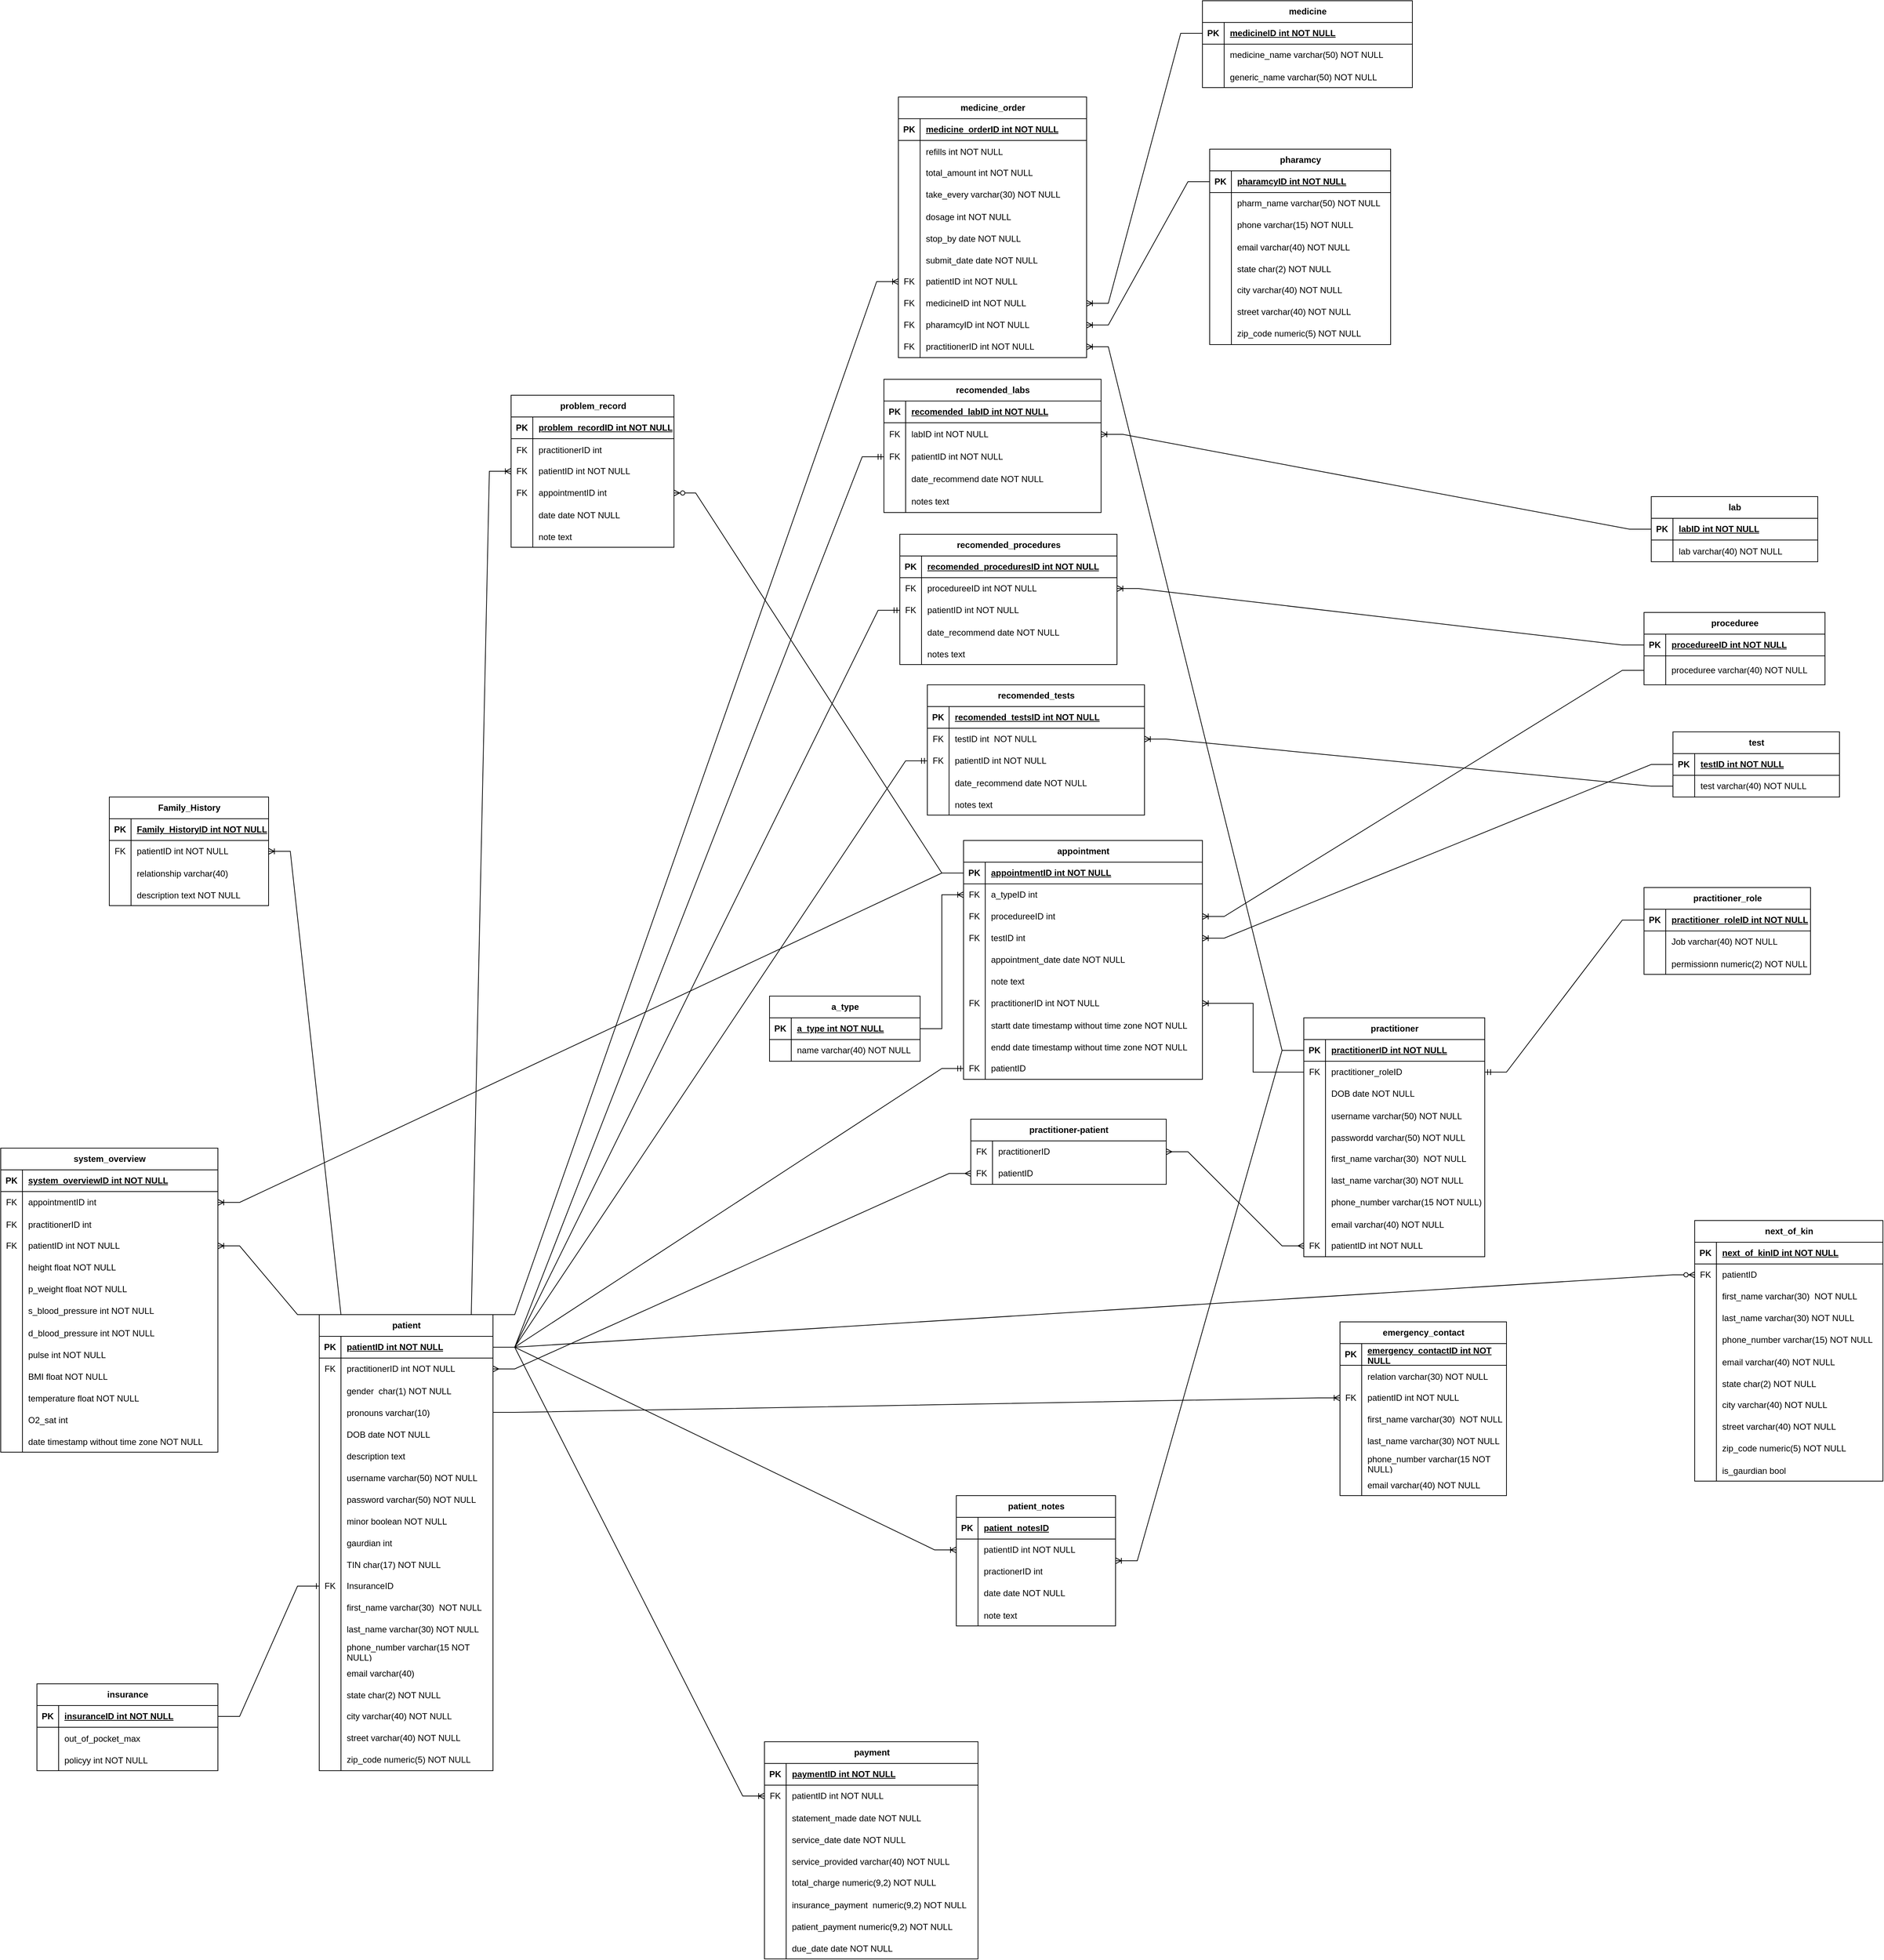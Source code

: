 <mxfile version="22.0.2" type="device">
  <diagram id="R2lEEEUBdFMjLlhIrx00" name="Page-1">
    <mxGraphModel dx="1732" dy="3235" grid="1" gridSize="10" guides="1" tooltips="1" connect="1" arrows="1" fold="1" page="1" pageScale="1" pageWidth="850" pageHeight="1100" math="0" shadow="0" extFonts="Permanent Marker^https://fonts.googleapis.com/css?family=Permanent+Marker">
      <root>
        <mxCell id="0" />
        <mxCell id="1" parent="0" />
        <mxCell id="kEyR6jNdhP3RdVXE1yOQ-15" value="practitioner" style="shape=table;startSize=30;container=1;collapsible=1;childLayout=tableLayout;fixedRows=1;rowLines=0;fontStyle=1;align=center;resizeLast=1;html=1;" parent="1" vertex="1">
          <mxGeometry x="1770" y="-720" width="250" height="330" as="geometry" />
        </mxCell>
        <mxCell id="kEyR6jNdhP3RdVXE1yOQ-16" value="" style="shape=tableRow;horizontal=0;startSize=0;swimlaneHead=0;swimlaneBody=0;fillColor=none;collapsible=0;dropTarget=0;points=[[0,0.5],[1,0.5]];portConstraint=eastwest;top=0;left=0;right=0;bottom=1;" parent="kEyR6jNdhP3RdVXE1yOQ-15" vertex="1">
          <mxGeometry y="30" width="250" height="30" as="geometry" />
        </mxCell>
        <mxCell id="kEyR6jNdhP3RdVXE1yOQ-17" value="PK" style="shape=partialRectangle;connectable=0;fillColor=none;top=0;left=0;bottom=0;right=0;fontStyle=1;overflow=hidden;whiteSpace=wrap;html=1;" parent="kEyR6jNdhP3RdVXE1yOQ-16" vertex="1">
          <mxGeometry width="30" height="30" as="geometry">
            <mxRectangle width="30" height="30" as="alternateBounds" />
          </mxGeometry>
        </mxCell>
        <mxCell id="kEyR6jNdhP3RdVXE1yOQ-18" value="practitionerID&amp;nbsp;int NOT NULL" style="shape=partialRectangle;connectable=0;fillColor=none;top=0;left=0;bottom=0;right=0;align=left;spacingLeft=6;fontStyle=5;overflow=hidden;whiteSpace=wrap;html=1;" parent="kEyR6jNdhP3RdVXE1yOQ-16" vertex="1">
          <mxGeometry x="30" width="220" height="30" as="geometry">
            <mxRectangle width="220" height="30" as="alternateBounds" />
          </mxGeometry>
        </mxCell>
        <mxCell id="kEyR6jNdhP3RdVXE1yOQ-19" value="" style="shape=tableRow;horizontal=0;startSize=0;swimlaneHead=0;swimlaneBody=0;fillColor=none;collapsible=0;dropTarget=0;points=[[0,0.5],[1,0.5]];portConstraint=eastwest;top=0;left=0;right=0;bottom=0;" parent="kEyR6jNdhP3RdVXE1yOQ-15" vertex="1">
          <mxGeometry y="60" width="250" height="30" as="geometry" />
        </mxCell>
        <mxCell id="kEyR6jNdhP3RdVXE1yOQ-20" value="FK" style="shape=partialRectangle;connectable=0;fillColor=none;top=0;left=0;bottom=0;right=0;editable=1;overflow=hidden;whiteSpace=wrap;html=1;" parent="kEyR6jNdhP3RdVXE1yOQ-19" vertex="1">
          <mxGeometry width="30" height="30" as="geometry">
            <mxRectangle width="30" height="30" as="alternateBounds" />
          </mxGeometry>
        </mxCell>
        <mxCell id="kEyR6jNdhP3RdVXE1yOQ-21" value="practitioner_roleID" style="shape=partialRectangle;connectable=0;fillColor=none;top=0;left=0;bottom=0;right=0;align=left;spacingLeft=6;overflow=hidden;whiteSpace=wrap;html=1;" parent="kEyR6jNdhP3RdVXE1yOQ-19" vertex="1">
          <mxGeometry x="30" width="220" height="30" as="geometry">
            <mxRectangle width="220" height="30" as="alternateBounds" />
          </mxGeometry>
        </mxCell>
        <mxCell id="kEyR6jNdhP3RdVXE1yOQ-25" value="" style="shape=tableRow;horizontal=0;startSize=0;swimlaneHead=0;swimlaneBody=0;fillColor=none;collapsible=0;dropTarget=0;points=[[0,0.5],[1,0.5]];portConstraint=eastwest;top=0;left=0;right=0;bottom=0;" parent="kEyR6jNdhP3RdVXE1yOQ-15" vertex="1">
          <mxGeometry y="90" width="250" height="30" as="geometry" />
        </mxCell>
        <mxCell id="kEyR6jNdhP3RdVXE1yOQ-26" value="" style="shape=partialRectangle;connectable=0;fillColor=none;top=0;left=0;bottom=0;right=0;editable=1;overflow=hidden;whiteSpace=wrap;html=1;" parent="kEyR6jNdhP3RdVXE1yOQ-25" vertex="1">
          <mxGeometry width="30" height="30" as="geometry">
            <mxRectangle width="30" height="30" as="alternateBounds" />
          </mxGeometry>
        </mxCell>
        <mxCell id="kEyR6jNdhP3RdVXE1yOQ-27" value="DOB date NOT NULL" style="shape=partialRectangle;connectable=0;fillColor=none;top=0;left=0;bottom=0;right=0;align=left;spacingLeft=6;overflow=hidden;whiteSpace=wrap;html=1;" parent="kEyR6jNdhP3RdVXE1yOQ-25" vertex="1">
          <mxGeometry x="30" width="220" height="30" as="geometry">
            <mxRectangle width="220" height="30" as="alternateBounds" />
          </mxGeometry>
        </mxCell>
        <mxCell id="hzdO2W9zpyXQiR38N0CK-130" value="" style="shape=tableRow;horizontal=0;startSize=0;swimlaneHead=0;swimlaneBody=0;fillColor=none;collapsible=0;dropTarget=0;points=[[0,0.5],[1,0.5]];portConstraint=eastwest;top=0;left=0;right=0;bottom=0;" parent="kEyR6jNdhP3RdVXE1yOQ-15" vertex="1">
          <mxGeometry y="120" width="250" height="30" as="geometry" />
        </mxCell>
        <mxCell id="hzdO2W9zpyXQiR38N0CK-131" value="" style="shape=partialRectangle;connectable=0;fillColor=none;top=0;left=0;bottom=0;right=0;editable=1;overflow=hidden;" parent="hzdO2W9zpyXQiR38N0CK-130" vertex="1">
          <mxGeometry width="30" height="30" as="geometry">
            <mxRectangle width="30" height="30" as="alternateBounds" />
          </mxGeometry>
        </mxCell>
        <mxCell id="hzdO2W9zpyXQiR38N0CK-132" value="username varchar(50) NOT NULL" style="shape=partialRectangle;connectable=0;fillColor=none;top=0;left=0;bottom=0;right=0;align=left;spacingLeft=6;overflow=hidden;" parent="hzdO2W9zpyXQiR38N0CK-130" vertex="1">
          <mxGeometry x="30" width="220" height="30" as="geometry">
            <mxRectangle width="220" height="30" as="alternateBounds" />
          </mxGeometry>
        </mxCell>
        <mxCell id="hzdO2W9zpyXQiR38N0CK-133" value="" style="shape=tableRow;horizontal=0;startSize=0;swimlaneHead=0;swimlaneBody=0;fillColor=none;collapsible=0;dropTarget=0;points=[[0,0.5],[1,0.5]];portConstraint=eastwest;top=0;left=0;right=0;bottom=0;" parent="kEyR6jNdhP3RdVXE1yOQ-15" vertex="1">
          <mxGeometry y="150" width="250" height="30" as="geometry" />
        </mxCell>
        <mxCell id="hzdO2W9zpyXQiR38N0CK-134" value="" style="shape=partialRectangle;connectable=0;fillColor=none;top=0;left=0;bottom=0;right=0;editable=1;overflow=hidden;" parent="hzdO2W9zpyXQiR38N0CK-133" vertex="1">
          <mxGeometry width="30" height="30" as="geometry">
            <mxRectangle width="30" height="30" as="alternateBounds" />
          </mxGeometry>
        </mxCell>
        <mxCell id="hzdO2W9zpyXQiR38N0CK-135" value="passwordd varchar(50) NOT NULL" style="shape=partialRectangle;connectable=0;fillColor=none;top=0;left=0;bottom=0;right=0;align=left;spacingLeft=6;overflow=hidden;" parent="hzdO2W9zpyXQiR38N0CK-133" vertex="1">
          <mxGeometry x="30" width="220" height="30" as="geometry">
            <mxRectangle width="220" height="30" as="alternateBounds" />
          </mxGeometry>
        </mxCell>
        <mxCell id="qHIBQoYIDQjJ-QpJ6MM4-307" value="" style="shape=tableRow;horizontal=0;startSize=0;swimlaneHead=0;swimlaneBody=0;fillColor=none;collapsible=0;dropTarget=0;points=[[0,0.5],[1,0.5]];portConstraint=eastwest;top=0;left=0;right=0;bottom=0;" vertex="1" parent="kEyR6jNdhP3RdVXE1yOQ-15">
          <mxGeometry y="180" width="250" height="30" as="geometry" />
        </mxCell>
        <mxCell id="qHIBQoYIDQjJ-QpJ6MM4-308" value="" style="shape=partialRectangle;connectable=0;fillColor=none;top=0;left=0;bottom=0;right=0;editable=1;overflow=hidden;whiteSpace=wrap;html=1;" vertex="1" parent="qHIBQoYIDQjJ-QpJ6MM4-307">
          <mxGeometry width="30" height="30" as="geometry">
            <mxRectangle width="30" height="30" as="alternateBounds" />
          </mxGeometry>
        </mxCell>
        <mxCell id="qHIBQoYIDQjJ-QpJ6MM4-309" value="first_name varchar(30)&amp;nbsp;&amp;nbsp;NOT NULL" style="shape=partialRectangle;connectable=0;fillColor=none;top=0;left=0;bottom=0;right=0;align=left;spacingLeft=6;overflow=hidden;whiteSpace=wrap;html=1;" vertex="1" parent="qHIBQoYIDQjJ-QpJ6MM4-307">
          <mxGeometry x="30" width="220" height="30" as="geometry">
            <mxRectangle width="220" height="30" as="alternateBounds" />
          </mxGeometry>
        </mxCell>
        <mxCell id="qHIBQoYIDQjJ-QpJ6MM4-310" value="" style="shape=tableRow;horizontal=0;startSize=0;swimlaneHead=0;swimlaneBody=0;fillColor=none;collapsible=0;dropTarget=0;points=[[0,0.5],[1,0.5]];portConstraint=eastwest;top=0;left=0;right=0;bottom=0;" vertex="1" parent="kEyR6jNdhP3RdVXE1yOQ-15">
          <mxGeometry y="210" width="250" height="30" as="geometry" />
        </mxCell>
        <mxCell id="qHIBQoYIDQjJ-QpJ6MM4-311" value="" style="shape=partialRectangle;connectable=0;fillColor=none;top=0;left=0;bottom=0;right=0;editable=1;overflow=hidden;whiteSpace=wrap;html=1;" vertex="1" parent="qHIBQoYIDQjJ-QpJ6MM4-310">
          <mxGeometry width="30" height="30" as="geometry">
            <mxRectangle width="30" height="30" as="alternateBounds" />
          </mxGeometry>
        </mxCell>
        <mxCell id="qHIBQoYIDQjJ-QpJ6MM4-312" value="last_name varchar(30) NOT NULL" style="shape=partialRectangle;connectable=0;fillColor=none;top=0;left=0;bottom=0;right=0;align=left;spacingLeft=6;overflow=hidden;whiteSpace=wrap;html=1;" vertex="1" parent="qHIBQoYIDQjJ-QpJ6MM4-310">
          <mxGeometry x="30" width="220" height="30" as="geometry">
            <mxRectangle width="220" height="30" as="alternateBounds" />
          </mxGeometry>
        </mxCell>
        <mxCell id="qHIBQoYIDQjJ-QpJ6MM4-313" value="" style="shape=tableRow;horizontal=0;startSize=0;swimlaneHead=0;swimlaneBody=0;fillColor=none;collapsible=0;dropTarget=0;points=[[0,0.5],[1,0.5]];portConstraint=eastwest;top=0;left=0;right=0;bottom=0;" vertex="1" parent="kEyR6jNdhP3RdVXE1yOQ-15">
          <mxGeometry y="240" width="250" height="30" as="geometry" />
        </mxCell>
        <mxCell id="qHIBQoYIDQjJ-QpJ6MM4-314" value="" style="shape=partialRectangle;connectable=0;fillColor=none;top=0;left=0;bottom=0;right=0;editable=1;overflow=hidden;whiteSpace=wrap;html=1;" vertex="1" parent="qHIBQoYIDQjJ-QpJ6MM4-313">
          <mxGeometry width="30" height="30" as="geometry">
            <mxRectangle width="30" height="30" as="alternateBounds" />
          </mxGeometry>
        </mxCell>
        <mxCell id="qHIBQoYIDQjJ-QpJ6MM4-315" value="phone_number varchar(15 NOT NULL)" style="shape=partialRectangle;connectable=0;fillColor=none;top=0;left=0;bottom=0;right=0;align=left;spacingLeft=6;overflow=hidden;whiteSpace=wrap;html=1;" vertex="1" parent="qHIBQoYIDQjJ-QpJ6MM4-313">
          <mxGeometry x="30" width="220" height="30" as="geometry">
            <mxRectangle width="220" height="30" as="alternateBounds" />
          </mxGeometry>
        </mxCell>
        <mxCell id="qHIBQoYIDQjJ-QpJ6MM4-316" value="" style="shape=tableRow;horizontal=0;startSize=0;swimlaneHead=0;swimlaneBody=0;fillColor=none;collapsible=0;dropTarget=0;points=[[0,0.5],[1,0.5]];portConstraint=eastwest;top=0;left=0;right=0;bottom=0;" vertex="1" parent="kEyR6jNdhP3RdVXE1yOQ-15">
          <mxGeometry y="270" width="250" height="30" as="geometry" />
        </mxCell>
        <mxCell id="qHIBQoYIDQjJ-QpJ6MM4-317" value="" style="shape=partialRectangle;connectable=0;fillColor=none;top=0;left=0;bottom=0;right=0;editable=1;overflow=hidden;" vertex="1" parent="qHIBQoYIDQjJ-QpJ6MM4-316">
          <mxGeometry width="30" height="30" as="geometry">
            <mxRectangle width="30" height="30" as="alternateBounds" />
          </mxGeometry>
        </mxCell>
        <mxCell id="qHIBQoYIDQjJ-QpJ6MM4-318" value="email varchar(40) NOT NULL" style="shape=partialRectangle;connectable=0;fillColor=none;top=0;left=0;bottom=0;right=0;align=left;spacingLeft=6;overflow=hidden;" vertex="1" parent="qHIBQoYIDQjJ-QpJ6MM4-316">
          <mxGeometry x="30" width="220" height="30" as="geometry">
            <mxRectangle width="220" height="30" as="alternateBounds" />
          </mxGeometry>
        </mxCell>
        <mxCell id="9oDAHnzHLyo-avaytrhw-286" value="" style="shape=tableRow;horizontal=0;startSize=0;swimlaneHead=0;swimlaneBody=0;fillColor=none;collapsible=0;dropTarget=0;points=[[0,0.5],[1,0.5]];portConstraint=eastwest;top=0;left=0;right=0;bottom=0;" parent="kEyR6jNdhP3RdVXE1yOQ-15" vertex="1">
          <mxGeometry y="300" width="250" height="30" as="geometry" />
        </mxCell>
        <mxCell id="9oDAHnzHLyo-avaytrhw-287" value="FK" style="shape=partialRectangle;connectable=0;fillColor=none;top=0;left=0;bottom=0;right=0;fontStyle=0;overflow=hidden;whiteSpace=wrap;html=1;" parent="9oDAHnzHLyo-avaytrhw-286" vertex="1">
          <mxGeometry width="30" height="30" as="geometry">
            <mxRectangle width="30" height="30" as="alternateBounds" />
          </mxGeometry>
        </mxCell>
        <mxCell id="9oDAHnzHLyo-avaytrhw-288" value="patientID int&amp;nbsp;NOT NULL" style="shape=partialRectangle;connectable=0;fillColor=none;top=0;left=0;bottom=0;right=0;align=left;spacingLeft=6;fontStyle=0;overflow=hidden;whiteSpace=wrap;html=1;" parent="9oDAHnzHLyo-avaytrhw-286" vertex="1">
          <mxGeometry x="30" width="220" height="30" as="geometry">
            <mxRectangle width="220" height="30" as="alternateBounds" />
          </mxGeometry>
        </mxCell>
        <mxCell id="kEyR6jNdhP3RdVXE1yOQ-28" value="patient" style="shape=table;startSize=30;container=1;collapsible=1;childLayout=tableLayout;fixedRows=1;rowLines=0;fontStyle=1;align=center;resizeLast=1;html=1;" parent="1" vertex="1">
          <mxGeometry x="410" y="-310" width="240" height="630" as="geometry">
            <mxRectangle x="760" y="-360" width="90" height="30" as="alternateBounds" />
          </mxGeometry>
        </mxCell>
        <mxCell id="kEyR6jNdhP3RdVXE1yOQ-29" value="" style="shape=tableRow;horizontal=0;startSize=0;swimlaneHead=0;swimlaneBody=0;fillColor=none;collapsible=0;dropTarget=0;points=[[0,0.5],[1,0.5]];portConstraint=eastwest;top=0;left=0;right=0;bottom=1;" parent="kEyR6jNdhP3RdVXE1yOQ-28" vertex="1">
          <mxGeometry y="30" width="240" height="30" as="geometry" />
        </mxCell>
        <mxCell id="kEyR6jNdhP3RdVXE1yOQ-30" value="PK" style="shape=partialRectangle;connectable=0;fillColor=none;top=0;left=0;bottom=0;right=0;fontStyle=1;overflow=hidden;whiteSpace=wrap;html=1;" parent="kEyR6jNdhP3RdVXE1yOQ-29" vertex="1">
          <mxGeometry width="30" height="30" as="geometry">
            <mxRectangle width="30" height="30" as="alternateBounds" />
          </mxGeometry>
        </mxCell>
        <mxCell id="kEyR6jNdhP3RdVXE1yOQ-31" value="patientID&amp;nbsp;int NOT NULL" style="shape=partialRectangle;connectable=0;fillColor=none;top=0;left=0;bottom=0;right=0;align=left;spacingLeft=6;fontStyle=5;overflow=hidden;whiteSpace=wrap;html=1;" parent="kEyR6jNdhP3RdVXE1yOQ-29" vertex="1">
          <mxGeometry x="30" width="210" height="30" as="geometry">
            <mxRectangle width="210" height="30" as="alternateBounds" />
          </mxGeometry>
        </mxCell>
        <mxCell id="BqqwQZdH0nx3Cpwe6pkH-122" value="" style="shape=tableRow;horizontal=0;startSize=0;swimlaneHead=0;swimlaneBody=0;fillColor=none;collapsible=0;dropTarget=0;points=[[0,0.5],[1,0.5]];portConstraint=eastwest;top=0;left=0;right=0;bottom=0;" parent="kEyR6jNdhP3RdVXE1yOQ-28" vertex="1">
          <mxGeometry y="60" width="240" height="30" as="geometry" />
        </mxCell>
        <mxCell id="BqqwQZdH0nx3Cpwe6pkH-123" value="FK" style="shape=partialRectangle;connectable=0;fillColor=none;top=0;left=0;bottom=0;right=0;fontStyle=0;overflow=hidden;whiteSpace=wrap;html=1;" parent="BqqwQZdH0nx3Cpwe6pkH-122" vertex="1">
          <mxGeometry width="30" height="30" as="geometry">
            <mxRectangle width="30" height="30" as="alternateBounds" />
          </mxGeometry>
        </mxCell>
        <mxCell id="BqqwQZdH0nx3Cpwe6pkH-124" value="practitionerID int NOT NULL" style="shape=partialRectangle;connectable=0;fillColor=none;top=0;left=0;bottom=0;right=0;align=left;spacingLeft=6;fontStyle=0;overflow=hidden;whiteSpace=wrap;html=1;" parent="BqqwQZdH0nx3Cpwe6pkH-122" vertex="1">
          <mxGeometry x="30" width="210" height="30" as="geometry">
            <mxRectangle width="210" height="30" as="alternateBounds" />
          </mxGeometry>
        </mxCell>
        <mxCell id="hzdO2W9zpyXQiR38N0CK-29" value="" style="shape=tableRow;horizontal=0;startSize=0;swimlaneHead=0;swimlaneBody=0;fillColor=none;collapsible=0;dropTarget=0;points=[[0,0.5],[1,0.5]];portConstraint=eastwest;top=0;left=0;right=0;bottom=0;" parent="kEyR6jNdhP3RdVXE1yOQ-28" vertex="1">
          <mxGeometry y="90" width="240" height="30" as="geometry" />
        </mxCell>
        <mxCell id="hzdO2W9zpyXQiR38N0CK-30" value="" style="shape=partialRectangle;connectable=0;fillColor=none;top=0;left=0;bottom=0;right=0;editable=1;overflow=hidden;" parent="hzdO2W9zpyXQiR38N0CK-29" vertex="1">
          <mxGeometry width="30" height="30" as="geometry">
            <mxRectangle width="30" height="30" as="alternateBounds" />
          </mxGeometry>
        </mxCell>
        <mxCell id="hzdO2W9zpyXQiR38N0CK-31" value="gender  char(1) NOT NULL" style="shape=partialRectangle;connectable=0;fillColor=none;top=0;left=0;bottom=0;right=0;align=left;spacingLeft=6;overflow=hidden;" parent="hzdO2W9zpyXQiR38N0CK-29" vertex="1">
          <mxGeometry x="30" width="210" height="30" as="geometry">
            <mxRectangle width="210" height="30" as="alternateBounds" />
          </mxGeometry>
        </mxCell>
        <mxCell id="qHIBQoYIDQjJ-QpJ6MM4-419" value="" style="shape=tableRow;horizontal=0;startSize=0;swimlaneHead=0;swimlaneBody=0;fillColor=none;collapsible=0;dropTarget=0;points=[[0,0.5],[1,0.5]];portConstraint=eastwest;top=0;left=0;right=0;bottom=0;" vertex="1" parent="kEyR6jNdhP3RdVXE1yOQ-28">
          <mxGeometry y="120" width="240" height="30" as="geometry" />
        </mxCell>
        <mxCell id="qHIBQoYIDQjJ-QpJ6MM4-420" value="" style="shape=partialRectangle;connectable=0;fillColor=none;top=0;left=0;bottom=0;right=0;editable=1;overflow=hidden;" vertex="1" parent="qHIBQoYIDQjJ-QpJ6MM4-419">
          <mxGeometry width="30" height="30" as="geometry">
            <mxRectangle width="30" height="30" as="alternateBounds" />
          </mxGeometry>
        </mxCell>
        <mxCell id="qHIBQoYIDQjJ-QpJ6MM4-421" value="pronouns varchar(10)" style="shape=partialRectangle;connectable=0;fillColor=none;top=0;left=0;bottom=0;right=0;align=left;spacingLeft=6;overflow=hidden;" vertex="1" parent="qHIBQoYIDQjJ-QpJ6MM4-419">
          <mxGeometry x="30" width="210" height="30" as="geometry">
            <mxRectangle width="210" height="30" as="alternateBounds" />
          </mxGeometry>
        </mxCell>
        <mxCell id="hzdO2W9zpyXQiR38N0CK-108" value="" style="shape=tableRow;horizontal=0;startSize=0;swimlaneHead=0;swimlaneBody=0;fillColor=none;collapsible=0;dropTarget=0;points=[[0,0.5],[1,0.5]];portConstraint=eastwest;top=0;left=0;right=0;bottom=0;" parent="kEyR6jNdhP3RdVXE1yOQ-28" vertex="1">
          <mxGeometry y="150" width="240" height="30" as="geometry" />
        </mxCell>
        <mxCell id="hzdO2W9zpyXQiR38N0CK-109" value="" style="shape=partialRectangle;connectable=0;fillColor=none;top=0;left=0;bottom=0;right=0;editable=1;overflow=hidden;" parent="hzdO2W9zpyXQiR38N0CK-108" vertex="1">
          <mxGeometry width="30" height="30" as="geometry">
            <mxRectangle width="30" height="30" as="alternateBounds" />
          </mxGeometry>
        </mxCell>
        <mxCell id="hzdO2W9zpyXQiR38N0CK-110" value="DOB date NOT NULL" style="shape=partialRectangle;connectable=0;fillColor=none;top=0;left=0;bottom=0;right=0;align=left;spacingLeft=6;overflow=hidden;" parent="hzdO2W9zpyXQiR38N0CK-108" vertex="1">
          <mxGeometry x="30" width="210" height="30" as="geometry">
            <mxRectangle width="210" height="30" as="alternateBounds" />
          </mxGeometry>
        </mxCell>
        <mxCell id="hzdO2W9zpyXQiR38N0CK-112" value="" style="shape=tableRow;horizontal=0;startSize=0;swimlaneHead=0;swimlaneBody=0;fillColor=none;collapsible=0;dropTarget=0;points=[[0,0.5],[1,0.5]];portConstraint=eastwest;top=0;left=0;right=0;bottom=0;" parent="kEyR6jNdhP3RdVXE1yOQ-28" vertex="1">
          <mxGeometry y="180" width="240" height="30" as="geometry" />
        </mxCell>
        <mxCell id="hzdO2W9zpyXQiR38N0CK-113" value="" style="shape=partialRectangle;connectable=0;fillColor=none;top=0;left=0;bottom=0;right=0;editable=1;overflow=hidden;" parent="hzdO2W9zpyXQiR38N0CK-112" vertex="1">
          <mxGeometry width="30" height="30" as="geometry">
            <mxRectangle width="30" height="30" as="alternateBounds" />
          </mxGeometry>
        </mxCell>
        <mxCell id="hzdO2W9zpyXQiR38N0CK-114" value="description text" style="shape=partialRectangle;connectable=0;fillColor=none;top=0;left=0;bottom=0;right=0;align=left;spacingLeft=6;overflow=hidden;" parent="hzdO2W9zpyXQiR38N0CK-112" vertex="1">
          <mxGeometry x="30" width="210" height="30" as="geometry">
            <mxRectangle width="210" height="30" as="alternateBounds" />
          </mxGeometry>
        </mxCell>
        <mxCell id="hzdO2W9zpyXQiR38N0CK-121" value="" style="shape=tableRow;horizontal=0;startSize=0;swimlaneHead=0;swimlaneBody=0;fillColor=none;collapsible=0;dropTarget=0;points=[[0,0.5],[1,0.5]];portConstraint=eastwest;top=0;left=0;right=0;bottom=0;" parent="kEyR6jNdhP3RdVXE1yOQ-28" vertex="1">
          <mxGeometry y="210" width="240" height="30" as="geometry" />
        </mxCell>
        <mxCell id="hzdO2W9zpyXQiR38N0CK-122" value="" style="shape=partialRectangle;connectable=0;fillColor=none;top=0;left=0;bottom=0;right=0;editable=1;overflow=hidden;" parent="hzdO2W9zpyXQiR38N0CK-121" vertex="1">
          <mxGeometry width="30" height="30" as="geometry">
            <mxRectangle width="30" height="30" as="alternateBounds" />
          </mxGeometry>
        </mxCell>
        <mxCell id="hzdO2W9zpyXQiR38N0CK-123" value="username varchar(50) NOT NULL" style="shape=partialRectangle;connectable=0;fillColor=none;top=0;left=0;bottom=0;right=0;align=left;spacingLeft=6;overflow=hidden;" parent="hzdO2W9zpyXQiR38N0CK-121" vertex="1">
          <mxGeometry x="30" width="210" height="30" as="geometry">
            <mxRectangle width="210" height="30" as="alternateBounds" />
          </mxGeometry>
        </mxCell>
        <mxCell id="hzdO2W9zpyXQiR38N0CK-118" value="" style="shape=tableRow;horizontal=0;startSize=0;swimlaneHead=0;swimlaneBody=0;fillColor=none;collapsible=0;dropTarget=0;points=[[0,0.5],[1,0.5]];portConstraint=eastwest;top=0;left=0;right=0;bottom=0;" parent="kEyR6jNdhP3RdVXE1yOQ-28" vertex="1">
          <mxGeometry y="240" width="240" height="30" as="geometry" />
        </mxCell>
        <mxCell id="hzdO2W9zpyXQiR38N0CK-119" value="" style="shape=partialRectangle;connectable=0;fillColor=none;top=0;left=0;bottom=0;right=0;editable=1;overflow=hidden;" parent="hzdO2W9zpyXQiR38N0CK-118" vertex="1">
          <mxGeometry width="30" height="30" as="geometry">
            <mxRectangle width="30" height="30" as="alternateBounds" />
          </mxGeometry>
        </mxCell>
        <mxCell id="hzdO2W9zpyXQiR38N0CK-120" value="password varchar(50) NOT NULL" style="shape=partialRectangle;connectable=0;fillColor=none;top=0;left=0;bottom=0;right=0;align=left;spacingLeft=6;overflow=hidden;" parent="hzdO2W9zpyXQiR38N0CK-118" vertex="1">
          <mxGeometry x="30" width="210" height="30" as="geometry">
            <mxRectangle width="210" height="30" as="alternateBounds" />
          </mxGeometry>
        </mxCell>
        <mxCell id="hzdO2W9zpyXQiR38N0CK-165" value="" style="shape=tableRow;horizontal=0;startSize=0;swimlaneHead=0;swimlaneBody=0;fillColor=none;collapsible=0;dropTarget=0;points=[[0,0.5],[1,0.5]];portConstraint=eastwest;top=0;left=0;right=0;bottom=0;" parent="kEyR6jNdhP3RdVXE1yOQ-28" vertex="1">
          <mxGeometry y="270" width="240" height="30" as="geometry" />
        </mxCell>
        <mxCell id="hzdO2W9zpyXQiR38N0CK-166" value="" style="shape=partialRectangle;connectable=0;fillColor=none;top=0;left=0;bottom=0;right=0;editable=1;overflow=hidden;" parent="hzdO2W9zpyXQiR38N0CK-165" vertex="1">
          <mxGeometry width="30" height="30" as="geometry">
            <mxRectangle width="30" height="30" as="alternateBounds" />
          </mxGeometry>
        </mxCell>
        <mxCell id="hzdO2W9zpyXQiR38N0CK-167" value="minor boolean NOT NULL" style="shape=partialRectangle;connectable=0;fillColor=none;top=0;left=0;bottom=0;right=0;align=left;spacingLeft=6;overflow=hidden;" parent="hzdO2W9zpyXQiR38N0CK-165" vertex="1">
          <mxGeometry x="30" width="210" height="30" as="geometry">
            <mxRectangle width="210" height="30" as="alternateBounds" />
          </mxGeometry>
        </mxCell>
        <mxCell id="hzdO2W9zpyXQiR38N0CK-168" value="" style="shape=tableRow;horizontal=0;startSize=0;swimlaneHead=0;swimlaneBody=0;fillColor=none;collapsible=0;dropTarget=0;points=[[0,0.5],[1,0.5]];portConstraint=eastwest;top=0;left=0;right=0;bottom=0;" parent="kEyR6jNdhP3RdVXE1yOQ-28" vertex="1">
          <mxGeometry y="300" width="240" height="30" as="geometry" />
        </mxCell>
        <mxCell id="hzdO2W9zpyXQiR38N0CK-169" value="" style="shape=partialRectangle;connectable=0;fillColor=none;top=0;left=0;bottom=0;right=0;editable=1;overflow=hidden;" parent="hzdO2W9zpyXQiR38N0CK-168" vertex="1">
          <mxGeometry width="30" height="30" as="geometry">
            <mxRectangle width="30" height="30" as="alternateBounds" />
          </mxGeometry>
        </mxCell>
        <mxCell id="hzdO2W9zpyXQiR38N0CK-170" value="gaurdian int" style="shape=partialRectangle;connectable=0;fillColor=none;top=0;left=0;bottom=0;right=0;align=left;spacingLeft=6;overflow=hidden;" parent="hzdO2W9zpyXQiR38N0CK-168" vertex="1">
          <mxGeometry x="30" width="210" height="30" as="geometry">
            <mxRectangle width="210" height="30" as="alternateBounds" />
          </mxGeometry>
        </mxCell>
        <mxCell id="9oDAHnzHLyo-avaytrhw-232" value="" style="shape=tableRow;horizontal=0;startSize=0;swimlaneHead=0;swimlaneBody=0;fillColor=none;collapsible=0;dropTarget=0;points=[[0,0.5],[1,0.5]];portConstraint=eastwest;top=0;left=0;right=0;bottom=0;" parent="kEyR6jNdhP3RdVXE1yOQ-28" vertex="1">
          <mxGeometry y="330" width="240" height="30" as="geometry" />
        </mxCell>
        <mxCell id="9oDAHnzHLyo-avaytrhw-233" value="" style="shape=partialRectangle;connectable=0;fillColor=none;top=0;left=0;bottom=0;right=0;editable=1;overflow=hidden;" parent="9oDAHnzHLyo-avaytrhw-232" vertex="1">
          <mxGeometry width="30" height="30" as="geometry">
            <mxRectangle width="30" height="30" as="alternateBounds" />
          </mxGeometry>
        </mxCell>
        <mxCell id="9oDAHnzHLyo-avaytrhw-234" value="TIN char(17) NOT NULL" style="shape=partialRectangle;connectable=0;fillColor=none;top=0;left=0;bottom=0;right=0;align=left;spacingLeft=6;overflow=hidden;" parent="9oDAHnzHLyo-avaytrhw-232" vertex="1">
          <mxGeometry x="30" width="210" height="30" as="geometry">
            <mxRectangle width="210" height="30" as="alternateBounds" />
          </mxGeometry>
        </mxCell>
        <mxCell id="9oDAHnzHLyo-avaytrhw-193" value="" style="shape=tableRow;horizontal=0;startSize=0;swimlaneHead=0;swimlaneBody=0;fillColor=none;collapsible=0;dropTarget=0;points=[[0,0.5],[1,0.5]];portConstraint=eastwest;top=0;left=0;right=0;bottom=0;" parent="kEyR6jNdhP3RdVXE1yOQ-28" vertex="1">
          <mxGeometry y="360" width="240" height="30" as="geometry" />
        </mxCell>
        <mxCell id="9oDAHnzHLyo-avaytrhw-194" value="FK" style="shape=partialRectangle;connectable=0;fillColor=none;top=0;left=0;bottom=0;right=0;fontStyle=0;overflow=hidden;whiteSpace=wrap;html=1;" parent="9oDAHnzHLyo-avaytrhw-193" vertex="1">
          <mxGeometry width="30" height="30" as="geometry">
            <mxRectangle width="30" height="30" as="alternateBounds" />
          </mxGeometry>
        </mxCell>
        <mxCell id="9oDAHnzHLyo-avaytrhw-195" value="InsuranceID" style="shape=partialRectangle;connectable=0;fillColor=none;top=0;left=0;bottom=0;right=0;align=left;spacingLeft=6;fontStyle=0;overflow=hidden;whiteSpace=wrap;html=1;" parent="9oDAHnzHLyo-avaytrhw-193" vertex="1">
          <mxGeometry x="30" width="210" height="30" as="geometry">
            <mxRectangle width="210" height="30" as="alternateBounds" />
          </mxGeometry>
        </mxCell>
        <mxCell id="qHIBQoYIDQjJ-QpJ6MM4-272" value="" style="shape=tableRow;horizontal=0;startSize=0;swimlaneHead=0;swimlaneBody=0;fillColor=none;collapsible=0;dropTarget=0;points=[[0,0.5],[1,0.5]];portConstraint=eastwest;top=0;left=0;right=0;bottom=0;" vertex="1" parent="kEyR6jNdhP3RdVXE1yOQ-28">
          <mxGeometry y="390" width="240" height="30" as="geometry" />
        </mxCell>
        <mxCell id="qHIBQoYIDQjJ-QpJ6MM4-273" value="" style="shape=partialRectangle;connectable=0;fillColor=none;top=0;left=0;bottom=0;right=0;editable=1;overflow=hidden;whiteSpace=wrap;html=1;" vertex="1" parent="qHIBQoYIDQjJ-QpJ6MM4-272">
          <mxGeometry width="30" height="30" as="geometry">
            <mxRectangle width="30" height="30" as="alternateBounds" />
          </mxGeometry>
        </mxCell>
        <mxCell id="qHIBQoYIDQjJ-QpJ6MM4-274" value="first_name varchar(30)&amp;nbsp;&amp;nbsp;NOT NULL" style="shape=partialRectangle;connectable=0;fillColor=none;top=0;left=0;bottom=0;right=0;align=left;spacingLeft=6;overflow=hidden;whiteSpace=wrap;html=1;" vertex="1" parent="qHIBQoYIDQjJ-QpJ6MM4-272">
          <mxGeometry x="30" width="210" height="30" as="geometry">
            <mxRectangle width="210" height="30" as="alternateBounds" />
          </mxGeometry>
        </mxCell>
        <mxCell id="qHIBQoYIDQjJ-QpJ6MM4-275" value="" style="shape=tableRow;horizontal=0;startSize=0;swimlaneHead=0;swimlaneBody=0;fillColor=none;collapsible=0;dropTarget=0;points=[[0,0.5],[1,0.5]];portConstraint=eastwest;top=0;left=0;right=0;bottom=0;" vertex="1" parent="kEyR6jNdhP3RdVXE1yOQ-28">
          <mxGeometry y="420" width="240" height="30" as="geometry" />
        </mxCell>
        <mxCell id="qHIBQoYIDQjJ-QpJ6MM4-276" value="" style="shape=partialRectangle;connectable=0;fillColor=none;top=0;left=0;bottom=0;right=0;editable=1;overflow=hidden;whiteSpace=wrap;html=1;" vertex="1" parent="qHIBQoYIDQjJ-QpJ6MM4-275">
          <mxGeometry width="30" height="30" as="geometry">
            <mxRectangle width="30" height="30" as="alternateBounds" />
          </mxGeometry>
        </mxCell>
        <mxCell id="qHIBQoYIDQjJ-QpJ6MM4-277" value="last_name varchar(30) NOT NULL" style="shape=partialRectangle;connectable=0;fillColor=none;top=0;left=0;bottom=0;right=0;align=left;spacingLeft=6;overflow=hidden;whiteSpace=wrap;html=1;" vertex="1" parent="qHIBQoYIDQjJ-QpJ6MM4-275">
          <mxGeometry x="30" width="210" height="30" as="geometry">
            <mxRectangle width="210" height="30" as="alternateBounds" />
          </mxGeometry>
        </mxCell>
        <mxCell id="qHIBQoYIDQjJ-QpJ6MM4-278" value="" style="shape=tableRow;horizontal=0;startSize=0;swimlaneHead=0;swimlaneBody=0;fillColor=none;collapsible=0;dropTarget=0;points=[[0,0.5],[1,0.5]];portConstraint=eastwest;top=0;left=0;right=0;bottom=0;" vertex="1" parent="kEyR6jNdhP3RdVXE1yOQ-28">
          <mxGeometry y="450" width="240" height="30" as="geometry" />
        </mxCell>
        <mxCell id="qHIBQoYIDQjJ-QpJ6MM4-279" value="" style="shape=partialRectangle;connectable=0;fillColor=none;top=0;left=0;bottom=0;right=0;editable=1;overflow=hidden;whiteSpace=wrap;html=1;" vertex="1" parent="qHIBQoYIDQjJ-QpJ6MM4-278">
          <mxGeometry width="30" height="30" as="geometry">
            <mxRectangle width="30" height="30" as="alternateBounds" />
          </mxGeometry>
        </mxCell>
        <mxCell id="qHIBQoYIDQjJ-QpJ6MM4-280" value="phone_number varchar(15 NOT NULL)" style="shape=partialRectangle;connectable=0;fillColor=none;top=0;left=0;bottom=0;right=0;align=left;spacingLeft=6;overflow=hidden;whiteSpace=wrap;html=1;" vertex="1" parent="qHIBQoYIDQjJ-QpJ6MM4-278">
          <mxGeometry x="30" width="210" height="30" as="geometry">
            <mxRectangle width="210" height="30" as="alternateBounds" />
          </mxGeometry>
        </mxCell>
        <mxCell id="qHIBQoYIDQjJ-QpJ6MM4-281" value="" style="shape=tableRow;horizontal=0;startSize=0;swimlaneHead=0;swimlaneBody=0;fillColor=none;collapsible=0;dropTarget=0;points=[[0,0.5],[1,0.5]];portConstraint=eastwest;top=0;left=0;right=0;bottom=0;" vertex="1" parent="kEyR6jNdhP3RdVXE1yOQ-28">
          <mxGeometry y="480" width="240" height="30" as="geometry" />
        </mxCell>
        <mxCell id="qHIBQoYIDQjJ-QpJ6MM4-282" value="" style="shape=partialRectangle;connectable=0;fillColor=none;top=0;left=0;bottom=0;right=0;editable=1;overflow=hidden;" vertex="1" parent="qHIBQoYIDQjJ-QpJ6MM4-281">
          <mxGeometry width="30" height="30" as="geometry">
            <mxRectangle width="30" height="30" as="alternateBounds" />
          </mxGeometry>
        </mxCell>
        <mxCell id="qHIBQoYIDQjJ-QpJ6MM4-283" value="email varchar(40)" style="shape=partialRectangle;connectable=0;fillColor=none;top=0;left=0;bottom=0;right=0;align=left;spacingLeft=6;overflow=hidden;" vertex="1" parent="qHIBQoYIDQjJ-QpJ6MM4-281">
          <mxGeometry x="30" width="210" height="30" as="geometry">
            <mxRectangle width="210" height="30" as="alternateBounds" />
          </mxGeometry>
        </mxCell>
        <mxCell id="qHIBQoYIDQjJ-QpJ6MM4-483" value="" style="shape=tableRow;horizontal=0;startSize=0;swimlaneHead=0;swimlaneBody=0;fillColor=none;collapsible=0;dropTarget=0;points=[[0,0.5],[1,0.5]];portConstraint=eastwest;top=0;left=0;right=0;bottom=0;" vertex="1" parent="kEyR6jNdhP3RdVXE1yOQ-28">
          <mxGeometry y="510" width="240" height="30" as="geometry" />
        </mxCell>
        <mxCell id="qHIBQoYIDQjJ-QpJ6MM4-484" value="" style="shape=partialRectangle;connectable=0;fillColor=none;top=0;left=0;bottom=0;right=0;editable=1;overflow=hidden;" vertex="1" parent="qHIBQoYIDQjJ-QpJ6MM4-483">
          <mxGeometry width="30" height="30" as="geometry">
            <mxRectangle width="30" height="30" as="alternateBounds" />
          </mxGeometry>
        </mxCell>
        <mxCell id="qHIBQoYIDQjJ-QpJ6MM4-485" value="state char(2) NOT NULL" style="shape=partialRectangle;connectable=0;fillColor=none;top=0;left=0;bottom=0;right=0;align=left;spacingLeft=6;overflow=hidden;" vertex="1" parent="qHIBQoYIDQjJ-QpJ6MM4-483">
          <mxGeometry x="30" width="210" height="30" as="geometry">
            <mxRectangle width="210" height="30" as="alternateBounds" />
          </mxGeometry>
        </mxCell>
        <mxCell id="qHIBQoYIDQjJ-QpJ6MM4-486" value="" style="shape=tableRow;horizontal=0;startSize=0;swimlaneHead=0;swimlaneBody=0;fillColor=none;collapsible=0;dropTarget=0;points=[[0,0.5],[1,0.5]];portConstraint=eastwest;top=0;left=0;right=0;bottom=0;" vertex="1" parent="kEyR6jNdhP3RdVXE1yOQ-28">
          <mxGeometry y="540" width="240" height="30" as="geometry" />
        </mxCell>
        <mxCell id="qHIBQoYIDQjJ-QpJ6MM4-487" value="" style="shape=partialRectangle;connectable=0;fillColor=none;top=0;left=0;bottom=0;right=0;editable=1;overflow=hidden;whiteSpace=wrap;html=1;" vertex="1" parent="qHIBQoYIDQjJ-QpJ6MM4-486">
          <mxGeometry width="30" height="30" as="geometry">
            <mxRectangle width="30" height="30" as="alternateBounds" />
          </mxGeometry>
        </mxCell>
        <mxCell id="qHIBQoYIDQjJ-QpJ6MM4-488" value="city varchar(40) NOT NULL" style="shape=partialRectangle;connectable=0;fillColor=none;top=0;left=0;bottom=0;right=0;align=left;spacingLeft=6;overflow=hidden;whiteSpace=wrap;html=1;" vertex="1" parent="qHIBQoYIDQjJ-QpJ6MM4-486">
          <mxGeometry x="30" width="210" height="30" as="geometry">
            <mxRectangle width="210" height="30" as="alternateBounds" />
          </mxGeometry>
        </mxCell>
        <mxCell id="qHIBQoYIDQjJ-QpJ6MM4-489" value="" style="shape=tableRow;horizontal=0;startSize=0;swimlaneHead=0;swimlaneBody=0;fillColor=none;collapsible=0;dropTarget=0;points=[[0,0.5],[1,0.5]];portConstraint=eastwest;top=0;left=0;right=0;bottom=0;" vertex="1" parent="kEyR6jNdhP3RdVXE1yOQ-28">
          <mxGeometry y="570" width="240" height="30" as="geometry" />
        </mxCell>
        <mxCell id="qHIBQoYIDQjJ-QpJ6MM4-490" value="" style="shape=partialRectangle;connectable=0;fillColor=none;top=0;left=0;bottom=0;right=0;editable=1;overflow=hidden;whiteSpace=wrap;html=1;" vertex="1" parent="qHIBQoYIDQjJ-QpJ6MM4-489">
          <mxGeometry width="30" height="30" as="geometry">
            <mxRectangle width="30" height="30" as="alternateBounds" />
          </mxGeometry>
        </mxCell>
        <mxCell id="qHIBQoYIDQjJ-QpJ6MM4-491" value="street varchar(40) NOT NULL" style="shape=partialRectangle;connectable=0;fillColor=none;top=0;left=0;bottom=0;right=0;align=left;spacingLeft=6;overflow=hidden;whiteSpace=wrap;html=1;" vertex="1" parent="qHIBQoYIDQjJ-QpJ6MM4-489">
          <mxGeometry x="30" width="210" height="30" as="geometry">
            <mxRectangle width="210" height="30" as="alternateBounds" />
          </mxGeometry>
        </mxCell>
        <mxCell id="qHIBQoYIDQjJ-QpJ6MM4-492" value="" style="shape=tableRow;horizontal=0;startSize=0;swimlaneHead=0;swimlaneBody=0;fillColor=none;collapsible=0;dropTarget=0;points=[[0,0.5],[1,0.5]];portConstraint=eastwest;top=0;left=0;right=0;bottom=0;" vertex="1" parent="kEyR6jNdhP3RdVXE1yOQ-28">
          <mxGeometry y="600" width="240" height="30" as="geometry" />
        </mxCell>
        <mxCell id="qHIBQoYIDQjJ-QpJ6MM4-493" value="" style="shape=partialRectangle;connectable=0;fillColor=none;top=0;left=0;bottom=0;right=0;fontStyle=0;overflow=hidden;whiteSpace=wrap;html=1;" vertex="1" parent="qHIBQoYIDQjJ-QpJ6MM4-492">
          <mxGeometry width="30" height="30" as="geometry">
            <mxRectangle width="30" height="30" as="alternateBounds" />
          </mxGeometry>
        </mxCell>
        <mxCell id="qHIBQoYIDQjJ-QpJ6MM4-494" value="zip_code numeric(5) NOT NULL" style="shape=partialRectangle;connectable=0;fillColor=none;top=0;left=0;bottom=0;right=0;align=left;spacingLeft=6;fontStyle=0;overflow=hidden;whiteSpace=wrap;html=1;" vertex="1" parent="qHIBQoYIDQjJ-QpJ6MM4-492">
          <mxGeometry x="30" width="210" height="30" as="geometry">
            <mxRectangle width="210" height="30" as="alternateBounds" />
          </mxGeometry>
        </mxCell>
        <mxCell id="kEyR6jNdhP3RdVXE1yOQ-106" value="problem_record" style="shape=table;startSize=30;container=1;collapsible=1;childLayout=tableLayout;fixedRows=1;rowLines=0;fontStyle=1;align=center;resizeLast=1;html=1;" parent="1" vertex="1">
          <mxGeometry x="675" y="-1580" width="225" height="210" as="geometry" />
        </mxCell>
        <mxCell id="kEyR6jNdhP3RdVXE1yOQ-107" value="" style="shape=tableRow;horizontal=0;startSize=0;swimlaneHead=0;swimlaneBody=0;fillColor=none;collapsible=0;dropTarget=0;points=[[0,0.5],[1,0.5]];portConstraint=eastwest;top=0;left=0;right=0;bottom=1;" parent="kEyR6jNdhP3RdVXE1yOQ-106" vertex="1">
          <mxGeometry y="30" width="225" height="30" as="geometry" />
        </mxCell>
        <mxCell id="kEyR6jNdhP3RdVXE1yOQ-108" value="PK" style="shape=partialRectangle;connectable=0;fillColor=none;top=0;left=0;bottom=0;right=0;fontStyle=1;overflow=hidden;whiteSpace=wrap;html=1;" parent="kEyR6jNdhP3RdVXE1yOQ-107" vertex="1">
          <mxGeometry width="30" height="30" as="geometry">
            <mxRectangle width="30" height="30" as="alternateBounds" />
          </mxGeometry>
        </mxCell>
        <mxCell id="kEyR6jNdhP3RdVXE1yOQ-109" value="problem_recordID int NOT NULL" style="shape=partialRectangle;connectable=0;fillColor=none;top=0;left=0;bottom=0;right=0;align=left;spacingLeft=6;fontStyle=5;overflow=hidden;whiteSpace=wrap;html=1;" parent="kEyR6jNdhP3RdVXE1yOQ-107" vertex="1">
          <mxGeometry x="30" width="195" height="30" as="geometry">
            <mxRectangle width="195" height="30" as="alternateBounds" />
          </mxGeometry>
        </mxCell>
        <mxCell id="qHIBQoYIDQjJ-QpJ6MM4-590" value="" style="shape=tableRow;horizontal=0;startSize=0;swimlaneHead=0;swimlaneBody=0;fillColor=none;collapsible=0;dropTarget=0;points=[[0,0.5],[1,0.5]];portConstraint=eastwest;top=0;left=0;right=0;bottom=0;" vertex="1" parent="kEyR6jNdhP3RdVXE1yOQ-106">
          <mxGeometry y="60" width="225" height="30" as="geometry" />
        </mxCell>
        <mxCell id="qHIBQoYIDQjJ-QpJ6MM4-591" value="FK" style="shape=partialRectangle;connectable=0;fillColor=none;top=0;left=0;bottom=0;right=0;editable=1;overflow=hidden;" vertex="1" parent="qHIBQoYIDQjJ-QpJ6MM4-590">
          <mxGeometry width="30" height="30" as="geometry">
            <mxRectangle width="30" height="30" as="alternateBounds" />
          </mxGeometry>
        </mxCell>
        <mxCell id="qHIBQoYIDQjJ-QpJ6MM4-592" value="practitionerID int" style="shape=partialRectangle;connectable=0;fillColor=none;top=0;left=0;bottom=0;right=0;align=left;spacingLeft=6;overflow=hidden;" vertex="1" parent="qHIBQoYIDQjJ-QpJ6MM4-590">
          <mxGeometry x="30" width="195" height="30" as="geometry">
            <mxRectangle width="195" height="30" as="alternateBounds" />
          </mxGeometry>
        </mxCell>
        <mxCell id="9oDAHnzHLyo-avaytrhw-222" value="" style="shape=tableRow;horizontal=0;startSize=0;swimlaneHead=0;swimlaneBody=0;fillColor=none;collapsible=0;dropTarget=0;points=[[0,0.5],[1,0.5]];portConstraint=eastwest;top=0;left=0;right=0;bottom=0;" parent="kEyR6jNdhP3RdVXE1yOQ-106" vertex="1">
          <mxGeometry y="90" width="225" height="30" as="geometry" />
        </mxCell>
        <mxCell id="9oDAHnzHLyo-avaytrhw-223" value="FK" style="shape=partialRectangle;connectable=0;fillColor=none;top=0;left=0;bottom=0;right=0;fontStyle=0;overflow=hidden;whiteSpace=wrap;html=1;" parent="9oDAHnzHLyo-avaytrhw-222" vertex="1">
          <mxGeometry width="30" height="30" as="geometry">
            <mxRectangle width="30" height="30" as="alternateBounds" />
          </mxGeometry>
        </mxCell>
        <mxCell id="9oDAHnzHLyo-avaytrhw-224" value="patientID&amp;nbsp;int NOT NULL" style="shape=partialRectangle;connectable=0;fillColor=none;top=0;left=0;bottom=0;right=0;align=left;spacingLeft=6;fontStyle=0;overflow=hidden;whiteSpace=wrap;html=1;" parent="9oDAHnzHLyo-avaytrhw-222" vertex="1">
          <mxGeometry x="30" width="195" height="30" as="geometry">
            <mxRectangle width="195" height="30" as="alternateBounds" />
          </mxGeometry>
        </mxCell>
        <mxCell id="qHIBQoYIDQjJ-QpJ6MM4-3" value="" style="shape=tableRow;horizontal=0;startSize=0;swimlaneHead=0;swimlaneBody=0;fillColor=none;collapsible=0;dropTarget=0;points=[[0,0.5],[1,0.5]];portConstraint=eastwest;top=0;left=0;right=0;bottom=0;" vertex="1" parent="kEyR6jNdhP3RdVXE1yOQ-106">
          <mxGeometry y="120" width="225" height="30" as="geometry" />
        </mxCell>
        <mxCell id="qHIBQoYIDQjJ-QpJ6MM4-4" value="FK" style="shape=partialRectangle;connectable=0;fillColor=none;top=0;left=0;bottom=0;right=0;fontStyle=0;overflow=hidden;whiteSpace=wrap;html=1;" vertex="1" parent="qHIBQoYIDQjJ-QpJ6MM4-3">
          <mxGeometry width="30" height="30" as="geometry">
            <mxRectangle width="30" height="30" as="alternateBounds" />
          </mxGeometry>
        </mxCell>
        <mxCell id="qHIBQoYIDQjJ-QpJ6MM4-5" value="appointmentID int" style="shape=partialRectangle;connectable=0;fillColor=none;top=0;left=0;bottom=0;right=0;align=left;spacingLeft=6;fontStyle=0;overflow=hidden;whiteSpace=wrap;html=1;" vertex="1" parent="qHIBQoYIDQjJ-QpJ6MM4-3">
          <mxGeometry x="30" width="195" height="30" as="geometry">
            <mxRectangle width="195" height="30" as="alternateBounds" />
          </mxGeometry>
        </mxCell>
        <mxCell id="9oDAHnzHLyo-avaytrhw-38" value="" style="shape=tableRow;horizontal=0;startSize=0;swimlaneHead=0;swimlaneBody=0;fillColor=none;collapsible=0;dropTarget=0;points=[[0,0.5],[1,0.5]];portConstraint=eastwest;top=0;left=0;right=0;bottom=0;" parent="kEyR6jNdhP3RdVXE1yOQ-106" vertex="1">
          <mxGeometry y="150" width="225" height="30" as="geometry" />
        </mxCell>
        <mxCell id="9oDAHnzHLyo-avaytrhw-39" value="" style="shape=partialRectangle;connectable=0;fillColor=none;top=0;left=0;bottom=0;right=0;editable=1;overflow=hidden;" parent="9oDAHnzHLyo-avaytrhw-38" vertex="1">
          <mxGeometry width="30" height="30" as="geometry">
            <mxRectangle width="30" height="30" as="alternateBounds" />
          </mxGeometry>
        </mxCell>
        <mxCell id="9oDAHnzHLyo-avaytrhw-40" value="date date NOT NULL" style="shape=partialRectangle;connectable=0;fillColor=none;top=0;left=0;bottom=0;right=0;align=left;spacingLeft=6;overflow=hidden;" parent="9oDAHnzHLyo-avaytrhw-38" vertex="1">
          <mxGeometry x="30" width="195" height="30" as="geometry">
            <mxRectangle width="195" height="30" as="alternateBounds" />
          </mxGeometry>
        </mxCell>
        <mxCell id="qHIBQoYIDQjJ-QpJ6MM4-6" value="" style="shape=tableRow;horizontal=0;startSize=0;swimlaneHead=0;swimlaneBody=0;fillColor=none;collapsible=0;dropTarget=0;points=[[0,0.5],[1,0.5]];portConstraint=eastwest;top=0;left=0;right=0;bottom=0;" vertex="1" parent="kEyR6jNdhP3RdVXE1yOQ-106">
          <mxGeometry y="180" width="225" height="30" as="geometry" />
        </mxCell>
        <mxCell id="qHIBQoYIDQjJ-QpJ6MM4-7" value="" style="shape=partialRectangle;connectable=0;fillColor=none;top=0;left=0;bottom=0;right=0;editable=1;overflow=hidden;" vertex="1" parent="qHIBQoYIDQjJ-QpJ6MM4-6">
          <mxGeometry width="30" height="30" as="geometry">
            <mxRectangle width="30" height="30" as="alternateBounds" />
          </mxGeometry>
        </mxCell>
        <mxCell id="qHIBQoYIDQjJ-QpJ6MM4-8" value="note text" style="shape=partialRectangle;connectable=0;fillColor=none;top=0;left=0;bottom=0;right=0;align=left;spacingLeft=6;overflow=hidden;" vertex="1" parent="qHIBQoYIDQjJ-QpJ6MM4-6">
          <mxGeometry x="30" width="195" height="30" as="geometry">
            <mxRectangle width="195" height="30" as="alternateBounds" />
          </mxGeometry>
        </mxCell>
        <mxCell id="kEyR6jNdhP3RdVXE1yOQ-132" value="appointment" style="shape=table;startSize=30;container=1;collapsible=1;childLayout=tableLayout;fixedRows=1;rowLines=0;fontStyle=1;align=center;resizeLast=1;html=1;" parent="1" vertex="1">
          <mxGeometry x="1300" y="-965" width="330" height="330" as="geometry" />
        </mxCell>
        <mxCell id="kEyR6jNdhP3RdVXE1yOQ-133" value="" style="shape=tableRow;horizontal=0;startSize=0;swimlaneHead=0;swimlaneBody=0;fillColor=none;collapsible=0;dropTarget=0;points=[[0,0.5],[1,0.5]];portConstraint=eastwest;top=0;left=0;right=0;bottom=1;" parent="kEyR6jNdhP3RdVXE1yOQ-132" vertex="1">
          <mxGeometry y="30" width="330" height="30" as="geometry" />
        </mxCell>
        <mxCell id="kEyR6jNdhP3RdVXE1yOQ-134" value="PK" style="shape=partialRectangle;connectable=0;fillColor=none;top=0;left=0;bottom=0;right=0;fontStyle=1;overflow=hidden;whiteSpace=wrap;html=1;" parent="kEyR6jNdhP3RdVXE1yOQ-133" vertex="1">
          <mxGeometry width="30" height="30" as="geometry">
            <mxRectangle width="30" height="30" as="alternateBounds" />
          </mxGeometry>
        </mxCell>
        <mxCell id="kEyR6jNdhP3RdVXE1yOQ-135" value="appointmentID&amp;nbsp;int NOT NULL" style="shape=partialRectangle;connectable=0;fillColor=none;top=0;left=0;bottom=0;right=0;align=left;spacingLeft=6;fontStyle=5;overflow=hidden;whiteSpace=wrap;html=1;" parent="kEyR6jNdhP3RdVXE1yOQ-133" vertex="1">
          <mxGeometry x="30" width="300" height="30" as="geometry">
            <mxRectangle width="300" height="30" as="alternateBounds" />
          </mxGeometry>
        </mxCell>
        <mxCell id="qHIBQoYIDQjJ-QpJ6MM4-512" value="" style="shape=tableRow;horizontal=0;startSize=0;swimlaneHead=0;swimlaneBody=0;fillColor=none;collapsible=0;dropTarget=0;points=[[0,0.5],[1,0.5]];portConstraint=eastwest;top=0;left=0;right=0;bottom=0;" vertex="1" parent="kEyR6jNdhP3RdVXE1yOQ-132">
          <mxGeometry y="60" width="330" height="30" as="geometry" />
        </mxCell>
        <mxCell id="qHIBQoYIDQjJ-QpJ6MM4-513" value="FK" style="shape=partialRectangle;connectable=0;fillColor=none;top=0;left=0;bottom=0;right=0;fontStyle=0;overflow=hidden;whiteSpace=wrap;html=1;" vertex="1" parent="qHIBQoYIDQjJ-QpJ6MM4-512">
          <mxGeometry width="30" height="30" as="geometry">
            <mxRectangle width="30" height="30" as="alternateBounds" />
          </mxGeometry>
        </mxCell>
        <mxCell id="qHIBQoYIDQjJ-QpJ6MM4-514" value="a_typeID int" style="shape=partialRectangle;connectable=0;fillColor=none;top=0;left=0;bottom=0;right=0;align=left;spacingLeft=6;fontStyle=0;overflow=hidden;whiteSpace=wrap;html=1;" vertex="1" parent="qHIBQoYIDQjJ-QpJ6MM4-512">
          <mxGeometry x="30" width="300" height="30" as="geometry">
            <mxRectangle width="300" height="30" as="alternateBounds" />
          </mxGeometry>
        </mxCell>
        <mxCell id="hzdO2W9zpyXQiR38N0CK-221" value="" style="shape=tableRow;horizontal=0;startSize=0;swimlaneHead=0;swimlaneBody=0;fillColor=none;collapsible=0;dropTarget=0;points=[[0,0.5],[1,0.5]];portConstraint=eastwest;top=0;left=0;right=0;bottom=0;" parent="kEyR6jNdhP3RdVXE1yOQ-132" vertex="1">
          <mxGeometry y="90" width="330" height="30" as="geometry" />
        </mxCell>
        <mxCell id="hzdO2W9zpyXQiR38N0CK-222" value="FK" style="shape=partialRectangle;connectable=0;fillColor=none;top=0;left=0;bottom=0;right=0;fontStyle=0;overflow=hidden;whiteSpace=wrap;html=1;" parent="hzdO2W9zpyXQiR38N0CK-221" vertex="1">
          <mxGeometry width="30" height="30" as="geometry">
            <mxRectangle width="30" height="30" as="alternateBounds" />
          </mxGeometry>
        </mxCell>
        <mxCell id="hzdO2W9zpyXQiR38N0CK-223" value="procedureeID int" style="shape=partialRectangle;connectable=0;fillColor=none;top=0;left=0;bottom=0;right=0;align=left;spacingLeft=6;fontStyle=0;overflow=hidden;whiteSpace=wrap;html=1;" parent="hzdO2W9zpyXQiR38N0CK-221" vertex="1">
          <mxGeometry x="30" width="300" height="30" as="geometry">
            <mxRectangle width="300" height="30" as="alternateBounds" />
          </mxGeometry>
        </mxCell>
        <mxCell id="9oDAHnzHLyo-avaytrhw-226" value="" style="shape=tableRow;horizontal=0;startSize=0;swimlaneHead=0;swimlaneBody=0;fillColor=none;collapsible=0;dropTarget=0;points=[[0,0.5],[1,0.5]];portConstraint=eastwest;top=0;left=0;right=0;bottom=0;" parent="kEyR6jNdhP3RdVXE1yOQ-132" vertex="1">
          <mxGeometry y="120" width="330" height="30" as="geometry" />
        </mxCell>
        <mxCell id="9oDAHnzHLyo-avaytrhw-227" value="FK" style="shape=partialRectangle;connectable=0;fillColor=none;top=0;left=0;bottom=0;right=0;fontStyle=0;overflow=hidden;whiteSpace=wrap;html=1;" parent="9oDAHnzHLyo-avaytrhw-226" vertex="1">
          <mxGeometry width="30" height="30" as="geometry">
            <mxRectangle width="30" height="30" as="alternateBounds" />
          </mxGeometry>
        </mxCell>
        <mxCell id="9oDAHnzHLyo-avaytrhw-228" value="testID int" style="shape=partialRectangle;connectable=0;fillColor=none;top=0;left=0;bottom=0;right=0;align=left;spacingLeft=6;fontStyle=0;overflow=hidden;whiteSpace=wrap;html=1;" parent="9oDAHnzHLyo-avaytrhw-226" vertex="1">
          <mxGeometry x="30" width="300" height="30" as="geometry">
            <mxRectangle width="300" height="30" as="alternateBounds" />
          </mxGeometry>
        </mxCell>
        <mxCell id="kEyR6jNdhP3RdVXE1yOQ-136" value="" style="shape=tableRow;horizontal=0;startSize=0;swimlaneHead=0;swimlaneBody=0;fillColor=none;collapsible=0;dropTarget=0;points=[[0,0.5],[1,0.5]];portConstraint=eastwest;top=0;left=0;right=0;bottom=0;" parent="kEyR6jNdhP3RdVXE1yOQ-132" vertex="1">
          <mxGeometry y="150" width="330" height="30" as="geometry" />
        </mxCell>
        <mxCell id="kEyR6jNdhP3RdVXE1yOQ-137" value="" style="shape=partialRectangle;connectable=0;fillColor=none;top=0;left=0;bottom=0;right=0;editable=1;overflow=hidden;whiteSpace=wrap;html=1;" parent="kEyR6jNdhP3RdVXE1yOQ-136" vertex="1">
          <mxGeometry width="30" height="30" as="geometry">
            <mxRectangle width="30" height="30" as="alternateBounds" />
          </mxGeometry>
        </mxCell>
        <mxCell id="kEyR6jNdhP3RdVXE1yOQ-138" value="appointment_date date NOT NULL" style="shape=partialRectangle;connectable=0;fillColor=none;top=0;left=0;bottom=0;right=0;align=left;spacingLeft=6;overflow=hidden;whiteSpace=wrap;html=1;" parent="kEyR6jNdhP3RdVXE1yOQ-136" vertex="1">
          <mxGeometry x="30" width="300" height="30" as="geometry">
            <mxRectangle width="300" height="30" as="alternateBounds" />
          </mxGeometry>
        </mxCell>
        <mxCell id="kEyR6jNdhP3RdVXE1yOQ-139" value="" style="shape=tableRow;horizontal=0;startSize=0;swimlaneHead=0;swimlaneBody=0;fillColor=none;collapsible=0;dropTarget=0;points=[[0,0.5],[1,0.5]];portConstraint=eastwest;top=0;left=0;right=0;bottom=0;" parent="kEyR6jNdhP3RdVXE1yOQ-132" vertex="1">
          <mxGeometry y="180" width="330" height="30" as="geometry" />
        </mxCell>
        <mxCell id="kEyR6jNdhP3RdVXE1yOQ-140" value="" style="shape=partialRectangle;connectable=0;fillColor=none;top=0;left=0;bottom=0;right=0;editable=1;overflow=hidden;whiteSpace=wrap;html=1;" parent="kEyR6jNdhP3RdVXE1yOQ-139" vertex="1">
          <mxGeometry width="30" height="30" as="geometry">
            <mxRectangle width="30" height="30" as="alternateBounds" />
          </mxGeometry>
        </mxCell>
        <mxCell id="kEyR6jNdhP3RdVXE1yOQ-141" value="note text" style="shape=partialRectangle;connectable=0;fillColor=none;top=0;left=0;bottom=0;right=0;align=left;spacingLeft=6;overflow=hidden;whiteSpace=wrap;html=1;" parent="kEyR6jNdhP3RdVXE1yOQ-139" vertex="1">
          <mxGeometry x="30" width="300" height="30" as="geometry">
            <mxRectangle width="300" height="30" as="alternateBounds" />
          </mxGeometry>
        </mxCell>
        <mxCell id="kEyR6jNdhP3RdVXE1yOQ-142" value="" style="shape=tableRow;horizontal=0;startSize=0;swimlaneHead=0;swimlaneBody=0;fillColor=none;collapsible=0;dropTarget=0;points=[[0,0.5],[1,0.5]];portConstraint=eastwest;top=0;left=0;right=0;bottom=0;" parent="kEyR6jNdhP3RdVXE1yOQ-132" vertex="1">
          <mxGeometry y="210" width="330" height="30" as="geometry" />
        </mxCell>
        <mxCell id="kEyR6jNdhP3RdVXE1yOQ-143" value="FK" style="shape=partialRectangle;connectable=0;fillColor=none;top=0;left=0;bottom=0;right=0;editable=1;overflow=hidden;whiteSpace=wrap;html=1;" parent="kEyR6jNdhP3RdVXE1yOQ-142" vertex="1">
          <mxGeometry width="30" height="30" as="geometry">
            <mxRectangle width="30" height="30" as="alternateBounds" />
          </mxGeometry>
        </mxCell>
        <mxCell id="kEyR6jNdhP3RdVXE1yOQ-144" value="practitionerID int NOT NULL" style="shape=partialRectangle;connectable=0;fillColor=none;top=0;left=0;bottom=0;right=0;align=left;spacingLeft=6;overflow=hidden;whiteSpace=wrap;html=1;" parent="kEyR6jNdhP3RdVXE1yOQ-142" vertex="1">
          <mxGeometry x="30" width="300" height="30" as="geometry">
            <mxRectangle width="300" height="30" as="alternateBounds" />
          </mxGeometry>
        </mxCell>
        <mxCell id="hzdO2W9zpyXQiR38N0CK-36" value="" style="shape=tableRow;horizontal=0;startSize=0;swimlaneHead=0;swimlaneBody=0;fillColor=none;collapsible=0;dropTarget=0;points=[[0,0.5],[1,0.5]];portConstraint=eastwest;top=0;left=0;right=0;bottom=0;" parent="kEyR6jNdhP3RdVXE1yOQ-132" vertex="1">
          <mxGeometry y="240" width="330" height="30" as="geometry" />
        </mxCell>
        <mxCell id="hzdO2W9zpyXQiR38N0CK-37" value="" style="shape=partialRectangle;connectable=0;fillColor=none;top=0;left=0;bottom=0;right=0;editable=1;overflow=hidden;" parent="hzdO2W9zpyXQiR38N0CK-36" vertex="1">
          <mxGeometry width="30" height="30" as="geometry">
            <mxRectangle width="30" height="30" as="alternateBounds" />
          </mxGeometry>
        </mxCell>
        <mxCell id="hzdO2W9zpyXQiR38N0CK-38" value="startt date timestamp without time zone NOT NULL" style="shape=partialRectangle;connectable=0;fillColor=none;top=0;left=0;bottom=0;right=0;align=left;spacingLeft=6;overflow=hidden;" parent="hzdO2W9zpyXQiR38N0CK-36" vertex="1">
          <mxGeometry x="30" width="300" height="30" as="geometry">
            <mxRectangle width="300" height="30" as="alternateBounds" />
          </mxGeometry>
        </mxCell>
        <mxCell id="qHIBQoYIDQjJ-QpJ6MM4-106" value="" style="shape=tableRow;horizontal=0;startSize=0;swimlaneHead=0;swimlaneBody=0;fillColor=none;collapsible=0;dropTarget=0;points=[[0,0.5],[1,0.5]];portConstraint=eastwest;top=0;left=0;right=0;bottom=0;" vertex="1" parent="kEyR6jNdhP3RdVXE1yOQ-132">
          <mxGeometry y="270" width="330" height="30" as="geometry" />
        </mxCell>
        <mxCell id="qHIBQoYIDQjJ-QpJ6MM4-107" value="" style="shape=partialRectangle;connectable=0;fillColor=none;top=0;left=0;bottom=0;right=0;editable=1;overflow=hidden;" vertex="1" parent="qHIBQoYIDQjJ-QpJ6MM4-106">
          <mxGeometry width="30" height="30" as="geometry">
            <mxRectangle width="30" height="30" as="alternateBounds" />
          </mxGeometry>
        </mxCell>
        <mxCell id="qHIBQoYIDQjJ-QpJ6MM4-108" value="endd date timestamp without time zone NOT NULL" style="shape=partialRectangle;connectable=0;fillColor=none;top=0;left=0;bottom=0;right=0;align=left;spacingLeft=6;overflow=hidden;" vertex="1" parent="qHIBQoYIDQjJ-QpJ6MM4-106">
          <mxGeometry x="30" width="300" height="30" as="geometry">
            <mxRectangle width="300" height="30" as="alternateBounds" />
          </mxGeometry>
        </mxCell>
        <mxCell id="hzdO2W9zpyXQiR38N0CK-200" value="" style="shape=tableRow;horizontal=0;startSize=0;swimlaneHead=0;swimlaneBody=0;fillColor=none;collapsible=0;dropTarget=0;points=[[0,0.5],[1,0.5]];portConstraint=eastwest;top=0;left=0;right=0;bottom=0;" parent="kEyR6jNdhP3RdVXE1yOQ-132" vertex="1">
          <mxGeometry y="300" width="330" height="30" as="geometry" />
        </mxCell>
        <mxCell id="hzdO2W9zpyXQiR38N0CK-201" value="FK" style="shape=partialRectangle;connectable=0;fillColor=none;top=0;left=0;bottom=0;right=0;fontStyle=0;overflow=hidden;whiteSpace=wrap;html=1;" parent="hzdO2W9zpyXQiR38N0CK-200" vertex="1">
          <mxGeometry width="30" height="30" as="geometry">
            <mxRectangle width="30" height="30" as="alternateBounds" />
          </mxGeometry>
        </mxCell>
        <mxCell id="hzdO2W9zpyXQiR38N0CK-202" value="patientID" style="shape=partialRectangle;connectable=0;fillColor=none;top=0;left=0;bottom=0;right=0;align=left;spacingLeft=6;fontStyle=0;overflow=hidden;whiteSpace=wrap;html=1;" parent="hzdO2W9zpyXQiR38N0CK-200" vertex="1">
          <mxGeometry x="30" width="300" height="30" as="geometry">
            <mxRectangle width="300" height="30" as="alternateBounds" />
          </mxGeometry>
        </mxCell>
        <mxCell id="kEyR6jNdhP3RdVXE1yOQ-146" value="medicine" style="shape=table;startSize=30;container=1;collapsible=1;childLayout=tableLayout;fixedRows=1;rowLines=0;fontStyle=1;align=center;resizeLast=1;html=1;" parent="1" vertex="1">
          <mxGeometry x="1630" y="-2125" width="290" height="120" as="geometry" />
        </mxCell>
        <mxCell id="kEyR6jNdhP3RdVXE1yOQ-147" value="" style="shape=tableRow;horizontal=0;startSize=0;swimlaneHead=0;swimlaneBody=0;fillColor=none;collapsible=0;dropTarget=0;points=[[0,0.5],[1,0.5]];portConstraint=eastwest;top=0;left=0;right=0;bottom=1;" parent="kEyR6jNdhP3RdVXE1yOQ-146" vertex="1">
          <mxGeometry y="30" width="290" height="30" as="geometry" />
        </mxCell>
        <mxCell id="kEyR6jNdhP3RdVXE1yOQ-148" value="PK" style="shape=partialRectangle;connectable=0;fillColor=none;top=0;left=0;bottom=0;right=0;fontStyle=1;overflow=hidden;whiteSpace=wrap;html=1;" parent="kEyR6jNdhP3RdVXE1yOQ-147" vertex="1">
          <mxGeometry width="30" height="30" as="geometry">
            <mxRectangle width="30" height="30" as="alternateBounds" />
          </mxGeometry>
        </mxCell>
        <mxCell id="kEyR6jNdhP3RdVXE1yOQ-149" value="medicineID&amp;nbsp;int NOT NULL" style="shape=partialRectangle;connectable=0;fillColor=none;top=0;left=0;bottom=0;right=0;align=left;spacingLeft=6;fontStyle=5;overflow=hidden;whiteSpace=wrap;html=1;" parent="kEyR6jNdhP3RdVXE1yOQ-147" vertex="1">
          <mxGeometry x="30" width="260" height="30" as="geometry">
            <mxRectangle width="260" height="30" as="alternateBounds" />
          </mxGeometry>
        </mxCell>
        <mxCell id="kEyR6jNdhP3RdVXE1yOQ-150" value="" style="shape=tableRow;horizontal=0;startSize=0;swimlaneHead=0;swimlaneBody=0;fillColor=none;collapsible=0;dropTarget=0;points=[[0,0.5],[1,0.5]];portConstraint=eastwest;top=0;left=0;right=0;bottom=0;" parent="kEyR6jNdhP3RdVXE1yOQ-146" vertex="1">
          <mxGeometry y="60" width="290" height="30" as="geometry" />
        </mxCell>
        <mxCell id="kEyR6jNdhP3RdVXE1yOQ-151" value="" style="shape=partialRectangle;connectable=0;fillColor=none;top=0;left=0;bottom=0;right=0;editable=1;overflow=hidden;whiteSpace=wrap;html=1;" parent="kEyR6jNdhP3RdVXE1yOQ-150" vertex="1">
          <mxGeometry width="30" height="30" as="geometry">
            <mxRectangle width="30" height="30" as="alternateBounds" />
          </mxGeometry>
        </mxCell>
        <mxCell id="kEyR6jNdhP3RdVXE1yOQ-152" value="medicine_name varchar(50) NOT NULL" style="shape=partialRectangle;connectable=0;fillColor=none;top=0;left=0;bottom=0;right=0;align=left;spacingLeft=6;overflow=hidden;whiteSpace=wrap;html=1;" parent="kEyR6jNdhP3RdVXE1yOQ-150" vertex="1">
          <mxGeometry x="30" width="260" height="30" as="geometry">
            <mxRectangle width="260" height="30" as="alternateBounds" />
          </mxGeometry>
        </mxCell>
        <mxCell id="qHIBQoYIDQjJ-QpJ6MM4-335" value="" style="shape=tableRow;horizontal=0;startSize=0;swimlaneHead=0;swimlaneBody=0;fillColor=none;collapsible=0;dropTarget=0;points=[[0,0.5],[1,0.5]];portConstraint=eastwest;top=0;left=0;right=0;bottom=0;" vertex="1" parent="kEyR6jNdhP3RdVXE1yOQ-146">
          <mxGeometry y="90" width="290" height="30" as="geometry" />
        </mxCell>
        <mxCell id="qHIBQoYIDQjJ-QpJ6MM4-336" value="" style="shape=partialRectangle;connectable=0;fillColor=none;top=0;left=0;bottom=0;right=0;editable=1;overflow=hidden;" vertex="1" parent="qHIBQoYIDQjJ-QpJ6MM4-335">
          <mxGeometry width="30" height="30" as="geometry">
            <mxRectangle width="30" height="30" as="alternateBounds" />
          </mxGeometry>
        </mxCell>
        <mxCell id="qHIBQoYIDQjJ-QpJ6MM4-337" value="generic_name varchar(50) NOT NULL" style="shape=partialRectangle;connectable=0;fillColor=none;top=0;left=0;bottom=0;right=0;align=left;spacingLeft=6;overflow=hidden;" vertex="1" parent="qHIBQoYIDQjJ-QpJ6MM4-335">
          <mxGeometry x="30" width="260" height="30" as="geometry">
            <mxRectangle width="260" height="30" as="alternateBounds" />
          </mxGeometry>
        </mxCell>
        <mxCell id="kEyR6jNdhP3RdVXE1yOQ-159" value="emergency_contact" style="shape=table;startSize=30;container=1;collapsible=1;childLayout=tableLayout;fixedRows=1;rowLines=0;fontStyle=1;align=center;resizeLast=1;html=1;" parent="1" vertex="1">
          <mxGeometry x="1820" y="-300" width="230" height="240" as="geometry" />
        </mxCell>
        <mxCell id="kEyR6jNdhP3RdVXE1yOQ-160" value="" style="shape=tableRow;horizontal=0;startSize=0;swimlaneHead=0;swimlaneBody=0;fillColor=none;collapsible=0;dropTarget=0;points=[[0,0.5],[1,0.5]];portConstraint=eastwest;top=0;left=0;right=0;bottom=1;" parent="kEyR6jNdhP3RdVXE1yOQ-159" vertex="1">
          <mxGeometry y="30" width="230" height="30" as="geometry" />
        </mxCell>
        <mxCell id="kEyR6jNdhP3RdVXE1yOQ-161" value="PK" style="shape=partialRectangle;connectable=0;fillColor=none;top=0;left=0;bottom=0;right=0;fontStyle=1;overflow=hidden;whiteSpace=wrap;html=1;" parent="kEyR6jNdhP3RdVXE1yOQ-160" vertex="1">
          <mxGeometry width="30" height="30" as="geometry">
            <mxRectangle width="30" height="30" as="alternateBounds" />
          </mxGeometry>
        </mxCell>
        <mxCell id="kEyR6jNdhP3RdVXE1yOQ-162" value="emergency_contactID&amp;nbsp;int NOT NULL" style="shape=partialRectangle;connectable=0;fillColor=none;top=0;left=0;bottom=0;right=0;align=left;spacingLeft=6;fontStyle=5;overflow=hidden;whiteSpace=wrap;html=1;" parent="kEyR6jNdhP3RdVXE1yOQ-160" vertex="1">
          <mxGeometry x="30" width="200" height="30" as="geometry">
            <mxRectangle width="200" height="30" as="alternateBounds" />
          </mxGeometry>
        </mxCell>
        <mxCell id="qHIBQoYIDQjJ-QpJ6MM4-25" value="" style="shape=tableRow;horizontal=0;startSize=0;swimlaneHead=0;swimlaneBody=0;fillColor=none;collapsible=0;dropTarget=0;points=[[0,0.5],[1,0.5]];portConstraint=eastwest;top=0;left=0;right=0;bottom=0;" vertex="1" parent="kEyR6jNdhP3RdVXE1yOQ-159">
          <mxGeometry y="60" width="230" height="30" as="geometry" />
        </mxCell>
        <mxCell id="qHIBQoYIDQjJ-QpJ6MM4-26" value="" style="shape=partialRectangle;connectable=0;fillColor=none;top=0;left=0;bottom=0;right=0;editable=1;overflow=hidden;" vertex="1" parent="qHIBQoYIDQjJ-QpJ6MM4-25">
          <mxGeometry width="30" height="30" as="geometry">
            <mxRectangle width="30" height="30" as="alternateBounds" />
          </mxGeometry>
        </mxCell>
        <mxCell id="qHIBQoYIDQjJ-QpJ6MM4-27" value="relation varchar(30) NOT NULL" style="shape=partialRectangle;connectable=0;fillColor=none;top=0;left=0;bottom=0;right=0;align=left;spacingLeft=6;overflow=hidden;" vertex="1" parent="qHIBQoYIDQjJ-QpJ6MM4-25">
          <mxGeometry x="30" width="200" height="30" as="geometry">
            <mxRectangle width="200" height="30" as="alternateBounds" />
          </mxGeometry>
        </mxCell>
        <mxCell id="qHIBQoYIDQjJ-QpJ6MM4-30" value="" style="shape=tableRow;horizontal=0;startSize=0;swimlaneHead=0;swimlaneBody=0;fillColor=none;collapsible=0;dropTarget=0;points=[[0,0.5],[1,0.5]];portConstraint=eastwest;top=0;left=0;right=0;bottom=0;" vertex="1" parent="kEyR6jNdhP3RdVXE1yOQ-159">
          <mxGeometry y="90" width="230" height="30" as="geometry" />
        </mxCell>
        <mxCell id="qHIBQoYIDQjJ-QpJ6MM4-31" value="FK" style="shape=partialRectangle;connectable=0;fillColor=none;top=0;left=0;bottom=0;right=0;fontStyle=0;overflow=hidden;whiteSpace=wrap;html=1;" vertex="1" parent="qHIBQoYIDQjJ-QpJ6MM4-30">
          <mxGeometry width="30" height="30" as="geometry">
            <mxRectangle width="30" height="30" as="alternateBounds" />
          </mxGeometry>
        </mxCell>
        <mxCell id="qHIBQoYIDQjJ-QpJ6MM4-32" value="patientID int NOT NULL" style="shape=partialRectangle;connectable=0;fillColor=none;top=0;left=0;bottom=0;right=0;align=left;spacingLeft=6;fontStyle=0;overflow=hidden;whiteSpace=wrap;html=1;" vertex="1" parent="qHIBQoYIDQjJ-QpJ6MM4-30">
          <mxGeometry x="30" width="200" height="30" as="geometry">
            <mxRectangle width="200" height="30" as="alternateBounds" />
          </mxGeometry>
        </mxCell>
        <mxCell id="qHIBQoYIDQjJ-QpJ6MM4-288" value="" style="shape=tableRow;horizontal=0;startSize=0;swimlaneHead=0;swimlaneBody=0;fillColor=none;collapsible=0;dropTarget=0;points=[[0,0.5],[1,0.5]];portConstraint=eastwest;top=0;left=0;right=0;bottom=0;" vertex="1" parent="kEyR6jNdhP3RdVXE1yOQ-159">
          <mxGeometry y="120" width="230" height="30" as="geometry" />
        </mxCell>
        <mxCell id="qHIBQoYIDQjJ-QpJ6MM4-289" value="" style="shape=partialRectangle;connectable=0;fillColor=none;top=0;left=0;bottom=0;right=0;editable=1;overflow=hidden;whiteSpace=wrap;html=1;" vertex="1" parent="qHIBQoYIDQjJ-QpJ6MM4-288">
          <mxGeometry width="30" height="30" as="geometry">
            <mxRectangle width="30" height="30" as="alternateBounds" />
          </mxGeometry>
        </mxCell>
        <mxCell id="qHIBQoYIDQjJ-QpJ6MM4-290" value="first_name varchar(30)&amp;nbsp;&amp;nbsp;NOT NULL" style="shape=partialRectangle;connectable=0;fillColor=none;top=0;left=0;bottom=0;right=0;align=left;spacingLeft=6;overflow=hidden;whiteSpace=wrap;html=1;" vertex="1" parent="qHIBQoYIDQjJ-QpJ6MM4-288">
          <mxGeometry x="30" width="200" height="30" as="geometry">
            <mxRectangle width="200" height="30" as="alternateBounds" />
          </mxGeometry>
        </mxCell>
        <mxCell id="qHIBQoYIDQjJ-QpJ6MM4-291" value="" style="shape=tableRow;horizontal=0;startSize=0;swimlaneHead=0;swimlaneBody=0;fillColor=none;collapsible=0;dropTarget=0;points=[[0,0.5],[1,0.5]];portConstraint=eastwest;top=0;left=0;right=0;bottom=0;" vertex="1" parent="kEyR6jNdhP3RdVXE1yOQ-159">
          <mxGeometry y="150" width="230" height="30" as="geometry" />
        </mxCell>
        <mxCell id="qHIBQoYIDQjJ-QpJ6MM4-292" value="" style="shape=partialRectangle;connectable=0;fillColor=none;top=0;left=0;bottom=0;right=0;editable=1;overflow=hidden;whiteSpace=wrap;html=1;" vertex="1" parent="qHIBQoYIDQjJ-QpJ6MM4-291">
          <mxGeometry width="30" height="30" as="geometry">
            <mxRectangle width="30" height="30" as="alternateBounds" />
          </mxGeometry>
        </mxCell>
        <mxCell id="qHIBQoYIDQjJ-QpJ6MM4-293" value="last_name varchar(30) NOT NULL" style="shape=partialRectangle;connectable=0;fillColor=none;top=0;left=0;bottom=0;right=0;align=left;spacingLeft=6;overflow=hidden;whiteSpace=wrap;html=1;" vertex="1" parent="qHIBQoYIDQjJ-QpJ6MM4-291">
          <mxGeometry x="30" width="200" height="30" as="geometry">
            <mxRectangle width="200" height="30" as="alternateBounds" />
          </mxGeometry>
        </mxCell>
        <mxCell id="qHIBQoYIDQjJ-QpJ6MM4-294" value="" style="shape=tableRow;horizontal=0;startSize=0;swimlaneHead=0;swimlaneBody=0;fillColor=none;collapsible=0;dropTarget=0;points=[[0,0.5],[1,0.5]];portConstraint=eastwest;top=0;left=0;right=0;bottom=0;" vertex="1" parent="kEyR6jNdhP3RdVXE1yOQ-159">
          <mxGeometry y="180" width="230" height="30" as="geometry" />
        </mxCell>
        <mxCell id="qHIBQoYIDQjJ-QpJ6MM4-295" value="" style="shape=partialRectangle;connectable=0;fillColor=none;top=0;left=0;bottom=0;right=0;editable=1;overflow=hidden;whiteSpace=wrap;html=1;" vertex="1" parent="qHIBQoYIDQjJ-QpJ6MM4-294">
          <mxGeometry width="30" height="30" as="geometry">
            <mxRectangle width="30" height="30" as="alternateBounds" />
          </mxGeometry>
        </mxCell>
        <mxCell id="qHIBQoYIDQjJ-QpJ6MM4-296" value="phone_number varchar(15 NOT NULL)" style="shape=partialRectangle;connectable=0;fillColor=none;top=0;left=0;bottom=0;right=0;align=left;spacingLeft=6;overflow=hidden;whiteSpace=wrap;html=1;" vertex="1" parent="qHIBQoYIDQjJ-QpJ6MM4-294">
          <mxGeometry x="30" width="200" height="30" as="geometry">
            <mxRectangle width="200" height="30" as="alternateBounds" />
          </mxGeometry>
        </mxCell>
        <mxCell id="qHIBQoYIDQjJ-QpJ6MM4-297" value="" style="shape=tableRow;horizontal=0;startSize=0;swimlaneHead=0;swimlaneBody=0;fillColor=none;collapsible=0;dropTarget=0;points=[[0,0.5],[1,0.5]];portConstraint=eastwest;top=0;left=0;right=0;bottom=0;" vertex="1" parent="kEyR6jNdhP3RdVXE1yOQ-159">
          <mxGeometry y="210" width="230" height="30" as="geometry" />
        </mxCell>
        <mxCell id="qHIBQoYIDQjJ-QpJ6MM4-298" value="" style="shape=partialRectangle;connectable=0;fillColor=none;top=0;left=0;bottom=0;right=0;editable=1;overflow=hidden;" vertex="1" parent="qHIBQoYIDQjJ-QpJ6MM4-297">
          <mxGeometry width="30" height="30" as="geometry">
            <mxRectangle width="30" height="30" as="alternateBounds" />
          </mxGeometry>
        </mxCell>
        <mxCell id="qHIBQoYIDQjJ-QpJ6MM4-299" value="email varchar(40) NOT NULL" style="shape=partialRectangle;connectable=0;fillColor=none;top=0;left=0;bottom=0;right=0;align=left;spacingLeft=6;overflow=hidden;" vertex="1" parent="qHIBQoYIDQjJ-QpJ6MM4-297">
          <mxGeometry x="30" width="200" height="30" as="geometry">
            <mxRectangle width="200" height="30" as="alternateBounds" />
          </mxGeometry>
        </mxCell>
        <mxCell id="kEyR6jNdhP3RdVXE1yOQ-211" value="Family_History" style="shape=table;startSize=30;container=1;collapsible=1;childLayout=tableLayout;fixedRows=1;rowLines=0;fontStyle=1;align=center;resizeLast=1;html=1;" parent="1" vertex="1">
          <mxGeometry x="120" y="-1025" width="220" height="150" as="geometry" />
        </mxCell>
        <mxCell id="kEyR6jNdhP3RdVXE1yOQ-212" value="" style="shape=tableRow;horizontal=0;startSize=0;swimlaneHead=0;swimlaneBody=0;fillColor=none;collapsible=0;dropTarget=0;points=[[0,0.5],[1,0.5]];portConstraint=eastwest;top=0;left=0;right=0;bottom=1;" parent="kEyR6jNdhP3RdVXE1yOQ-211" vertex="1">
          <mxGeometry y="30" width="220" height="30" as="geometry" />
        </mxCell>
        <mxCell id="kEyR6jNdhP3RdVXE1yOQ-213" value="PK" style="shape=partialRectangle;connectable=0;fillColor=none;top=0;left=0;bottom=0;right=0;fontStyle=1;overflow=hidden;whiteSpace=wrap;html=1;" parent="kEyR6jNdhP3RdVXE1yOQ-212" vertex="1">
          <mxGeometry width="30" height="30" as="geometry">
            <mxRectangle width="30" height="30" as="alternateBounds" />
          </mxGeometry>
        </mxCell>
        <mxCell id="kEyR6jNdhP3RdVXE1yOQ-214" value="Family_HistoryID&amp;nbsp;int NOT NULL" style="shape=partialRectangle;connectable=0;fillColor=none;top=0;left=0;bottom=0;right=0;align=left;spacingLeft=6;fontStyle=5;overflow=hidden;whiteSpace=wrap;html=1;" parent="kEyR6jNdhP3RdVXE1yOQ-212" vertex="1">
          <mxGeometry x="30" width="190" height="30" as="geometry">
            <mxRectangle width="190" height="30" as="alternateBounds" />
          </mxGeometry>
        </mxCell>
        <mxCell id="9oDAHnzHLyo-avaytrhw-281" value="" style="shape=tableRow;horizontal=0;startSize=0;swimlaneHead=0;swimlaneBody=0;fillColor=none;collapsible=0;dropTarget=0;points=[[0,0.5],[1,0.5]];portConstraint=eastwest;top=0;left=0;right=0;bottom=0;" parent="kEyR6jNdhP3RdVXE1yOQ-211" vertex="1">
          <mxGeometry y="60" width="220" height="30" as="geometry" />
        </mxCell>
        <mxCell id="9oDAHnzHLyo-avaytrhw-282" value="FK" style="shape=partialRectangle;connectable=0;fillColor=none;top=0;left=0;bottom=0;right=0;fontStyle=0;overflow=hidden;whiteSpace=wrap;html=1;" parent="9oDAHnzHLyo-avaytrhw-281" vertex="1">
          <mxGeometry width="30" height="30" as="geometry">
            <mxRectangle width="30" height="30" as="alternateBounds" />
          </mxGeometry>
        </mxCell>
        <mxCell id="9oDAHnzHLyo-avaytrhw-283" value="patientID int NOT NULL" style="shape=partialRectangle;connectable=0;fillColor=none;top=0;left=0;bottom=0;right=0;align=left;spacingLeft=6;fontStyle=0;overflow=hidden;whiteSpace=wrap;html=1;" parent="9oDAHnzHLyo-avaytrhw-281" vertex="1">
          <mxGeometry x="30" width="190" height="30" as="geometry">
            <mxRectangle width="190" height="30" as="alternateBounds" />
          </mxGeometry>
        </mxCell>
        <mxCell id="qHIBQoYIDQjJ-QpJ6MM4-20" value="" style="shape=tableRow;horizontal=0;startSize=0;swimlaneHead=0;swimlaneBody=0;fillColor=none;collapsible=0;dropTarget=0;points=[[0,0.5],[1,0.5]];portConstraint=eastwest;top=0;left=0;right=0;bottom=0;" vertex="1" parent="kEyR6jNdhP3RdVXE1yOQ-211">
          <mxGeometry y="90" width="220" height="30" as="geometry" />
        </mxCell>
        <mxCell id="qHIBQoYIDQjJ-QpJ6MM4-21" value="" style="shape=partialRectangle;connectable=0;fillColor=none;top=0;left=0;bottom=0;right=0;editable=1;overflow=hidden;" vertex="1" parent="qHIBQoYIDQjJ-QpJ6MM4-20">
          <mxGeometry width="30" height="30" as="geometry">
            <mxRectangle width="30" height="30" as="alternateBounds" />
          </mxGeometry>
        </mxCell>
        <mxCell id="qHIBQoYIDQjJ-QpJ6MM4-22" value="relationship varchar(40)" style="shape=partialRectangle;connectable=0;fillColor=none;top=0;left=0;bottom=0;right=0;align=left;spacingLeft=6;overflow=hidden;" vertex="1" parent="qHIBQoYIDQjJ-QpJ6MM4-20">
          <mxGeometry x="30" width="190" height="30" as="geometry">
            <mxRectangle width="190" height="30" as="alternateBounds" />
          </mxGeometry>
        </mxCell>
        <mxCell id="qHIBQoYIDQjJ-QpJ6MM4-17" value="" style="shape=tableRow;horizontal=0;startSize=0;swimlaneHead=0;swimlaneBody=0;fillColor=none;collapsible=0;dropTarget=0;points=[[0,0.5],[1,0.5]];portConstraint=eastwest;top=0;left=0;right=0;bottom=0;" vertex="1" parent="kEyR6jNdhP3RdVXE1yOQ-211">
          <mxGeometry y="120" width="220" height="30" as="geometry" />
        </mxCell>
        <mxCell id="qHIBQoYIDQjJ-QpJ6MM4-18" value="" style="shape=partialRectangle;connectable=0;fillColor=none;top=0;left=0;bottom=0;right=0;editable=1;overflow=hidden;" vertex="1" parent="qHIBQoYIDQjJ-QpJ6MM4-17">
          <mxGeometry width="30" height="30" as="geometry">
            <mxRectangle width="30" height="30" as="alternateBounds" />
          </mxGeometry>
        </mxCell>
        <mxCell id="qHIBQoYIDQjJ-QpJ6MM4-19" value="description text NOT NULL" style="shape=partialRectangle;connectable=0;fillColor=none;top=0;left=0;bottom=0;right=0;align=left;spacingLeft=6;overflow=hidden;" vertex="1" parent="qHIBQoYIDQjJ-QpJ6MM4-17">
          <mxGeometry x="30" width="190" height="30" as="geometry">
            <mxRectangle width="190" height="30" as="alternateBounds" />
          </mxGeometry>
        </mxCell>
        <mxCell id="kEyR6jNdhP3RdVXE1yOQ-245" value="insurance" style="shape=table;startSize=30;container=1;collapsible=1;childLayout=tableLayout;fixedRows=1;rowLines=0;fontStyle=1;align=center;resizeLast=1;html=1;" parent="1" vertex="1">
          <mxGeometry x="20" y="200" width="250" height="120" as="geometry" />
        </mxCell>
        <mxCell id="kEyR6jNdhP3RdVXE1yOQ-246" value="" style="shape=tableRow;horizontal=0;startSize=0;swimlaneHead=0;swimlaneBody=0;fillColor=none;collapsible=0;dropTarget=0;points=[[0,0.5],[1,0.5]];portConstraint=eastwest;top=0;left=0;right=0;bottom=1;" parent="kEyR6jNdhP3RdVXE1yOQ-245" vertex="1">
          <mxGeometry y="30" width="250" height="30" as="geometry" />
        </mxCell>
        <mxCell id="kEyR6jNdhP3RdVXE1yOQ-247" value="PK" style="shape=partialRectangle;connectable=0;fillColor=none;top=0;left=0;bottom=0;right=0;fontStyle=1;overflow=hidden;whiteSpace=wrap;html=1;" parent="kEyR6jNdhP3RdVXE1yOQ-246" vertex="1">
          <mxGeometry width="30" height="30" as="geometry">
            <mxRectangle width="30" height="30" as="alternateBounds" />
          </mxGeometry>
        </mxCell>
        <mxCell id="kEyR6jNdhP3RdVXE1yOQ-248" value="insuranceID&amp;nbsp;int NOT NULL" style="shape=partialRectangle;connectable=0;fillColor=none;top=0;left=0;bottom=0;right=0;align=left;spacingLeft=6;fontStyle=5;overflow=hidden;whiteSpace=wrap;html=1;" parent="kEyR6jNdhP3RdVXE1yOQ-246" vertex="1">
          <mxGeometry x="30" width="220" height="30" as="geometry">
            <mxRectangle width="220" height="30" as="alternateBounds" />
          </mxGeometry>
        </mxCell>
        <mxCell id="9oDAHnzHLyo-avaytrhw-196" value="" style="shape=tableRow;horizontal=0;startSize=0;swimlaneHead=0;swimlaneBody=0;fillColor=none;collapsible=0;dropTarget=0;points=[[0,0.5],[1,0.5]];portConstraint=eastwest;top=0;left=0;right=0;bottom=0;" parent="kEyR6jNdhP3RdVXE1yOQ-245" vertex="1">
          <mxGeometry y="60" width="250" height="30" as="geometry" />
        </mxCell>
        <mxCell id="9oDAHnzHLyo-avaytrhw-197" value="" style="shape=partialRectangle;connectable=0;fillColor=none;top=0;left=0;bottom=0;right=0;editable=1;overflow=hidden;" parent="9oDAHnzHLyo-avaytrhw-196" vertex="1">
          <mxGeometry width="30" height="30" as="geometry">
            <mxRectangle width="30" height="30" as="alternateBounds" />
          </mxGeometry>
        </mxCell>
        <mxCell id="9oDAHnzHLyo-avaytrhw-198" value="out_of_pocket_max" style="shape=partialRectangle;connectable=0;fillColor=none;top=0;left=0;bottom=0;right=0;align=left;spacingLeft=6;overflow=hidden;" parent="9oDAHnzHLyo-avaytrhw-196" vertex="1">
          <mxGeometry x="30" width="220" height="30" as="geometry">
            <mxRectangle width="220" height="30" as="alternateBounds" />
          </mxGeometry>
        </mxCell>
        <mxCell id="qHIBQoYIDQjJ-QpJ6MM4-522" value="" style="shape=tableRow;horizontal=0;startSize=0;swimlaneHead=0;swimlaneBody=0;fillColor=none;collapsible=0;dropTarget=0;points=[[0,0.5],[1,0.5]];portConstraint=eastwest;top=0;left=0;right=0;bottom=0;" vertex="1" parent="kEyR6jNdhP3RdVXE1yOQ-245">
          <mxGeometry y="90" width="250" height="30" as="geometry" />
        </mxCell>
        <mxCell id="qHIBQoYIDQjJ-QpJ6MM4-523" value="" style="shape=partialRectangle;connectable=0;fillColor=none;top=0;left=0;bottom=0;right=0;editable=1;overflow=hidden;" vertex="1" parent="qHIBQoYIDQjJ-QpJ6MM4-522">
          <mxGeometry width="30" height="30" as="geometry">
            <mxRectangle width="30" height="30" as="alternateBounds" />
          </mxGeometry>
        </mxCell>
        <mxCell id="qHIBQoYIDQjJ-QpJ6MM4-524" value="policyy int NOT NULL" style="shape=partialRectangle;connectable=0;fillColor=none;top=0;left=0;bottom=0;right=0;align=left;spacingLeft=6;overflow=hidden;" vertex="1" parent="qHIBQoYIDQjJ-QpJ6MM4-522">
          <mxGeometry x="30" width="220" height="30" as="geometry">
            <mxRectangle width="220" height="30" as="alternateBounds" />
          </mxGeometry>
        </mxCell>
        <mxCell id="kEyR6jNdhP3RdVXE1yOQ-259" value="next_of_kin" style="shape=table;startSize=30;container=1;collapsible=1;childLayout=tableLayout;fixedRows=1;rowLines=0;fontStyle=1;align=center;resizeLast=1;html=1;" parent="1" vertex="1">
          <mxGeometry x="2310" y="-440" width="260" height="360" as="geometry" />
        </mxCell>
        <mxCell id="kEyR6jNdhP3RdVXE1yOQ-260" value="" style="shape=tableRow;horizontal=0;startSize=0;swimlaneHead=0;swimlaneBody=0;fillColor=none;collapsible=0;dropTarget=0;points=[[0,0.5],[1,0.5]];portConstraint=eastwest;top=0;left=0;right=0;bottom=1;" parent="kEyR6jNdhP3RdVXE1yOQ-259" vertex="1">
          <mxGeometry y="30" width="260" height="30" as="geometry" />
        </mxCell>
        <mxCell id="kEyR6jNdhP3RdVXE1yOQ-261" value="PK" style="shape=partialRectangle;connectable=0;fillColor=none;top=0;left=0;bottom=0;right=0;fontStyle=1;overflow=hidden;whiteSpace=wrap;html=1;" parent="kEyR6jNdhP3RdVXE1yOQ-260" vertex="1">
          <mxGeometry width="30" height="30" as="geometry">
            <mxRectangle width="30" height="30" as="alternateBounds" />
          </mxGeometry>
        </mxCell>
        <mxCell id="kEyR6jNdhP3RdVXE1yOQ-262" value="next_of_kinID&amp;nbsp;int NOT NULL" style="shape=partialRectangle;connectable=0;fillColor=none;top=0;left=0;bottom=0;right=0;align=left;spacingLeft=6;fontStyle=5;overflow=hidden;whiteSpace=wrap;html=1;" parent="kEyR6jNdhP3RdVXE1yOQ-260" vertex="1">
          <mxGeometry x="30" width="230" height="30" as="geometry">
            <mxRectangle width="230" height="30" as="alternateBounds" />
          </mxGeometry>
        </mxCell>
        <mxCell id="qHIBQoYIDQjJ-QpJ6MM4-496" value="" style="shape=tableRow;horizontal=0;startSize=0;swimlaneHead=0;swimlaneBody=0;fillColor=none;collapsible=0;dropTarget=0;points=[[0,0.5],[1,0.5]];portConstraint=eastwest;top=0;left=0;right=0;bottom=0;" vertex="1" parent="kEyR6jNdhP3RdVXE1yOQ-259">
          <mxGeometry y="60" width="260" height="30" as="geometry" />
        </mxCell>
        <mxCell id="qHIBQoYIDQjJ-QpJ6MM4-497" value="FK" style="shape=partialRectangle;connectable=0;fillColor=none;top=0;left=0;bottom=0;right=0;fontStyle=0;overflow=hidden;whiteSpace=wrap;html=1;" vertex="1" parent="qHIBQoYIDQjJ-QpJ6MM4-496">
          <mxGeometry width="30" height="30" as="geometry">
            <mxRectangle width="30" height="30" as="alternateBounds" />
          </mxGeometry>
        </mxCell>
        <mxCell id="qHIBQoYIDQjJ-QpJ6MM4-498" value="patientID" style="shape=partialRectangle;connectable=0;fillColor=none;top=0;left=0;bottom=0;right=0;align=left;spacingLeft=6;fontStyle=0;overflow=hidden;whiteSpace=wrap;html=1;" vertex="1" parent="qHIBQoYIDQjJ-QpJ6MM4-496">
          <mxGeometry x="30" width="230" height="30" as="geometry">
            <mxRectangle width="230" height="30" as="alternateBounds" />
          </mxGeometry>
        </mxCell>
        <mxCell id="qHIBQoYIDQjJ-QpJ6MM4-323" value="" style="shape=tableRow;horizontal=0;startSize=0;swimlaneHead=0;swimlaneBody=0;fillColor=none;collapsible=0;dropTarget=0;points=[[0,0.5],[1,0.5]];portConstraint=eastwest;top=0;left=0;right=0;bottom=0;" vertex="1" parent="kEyR6jNdhP3RdVXE1yOQ-259">
          <mxGeometry y="90" width="260" height="30" as="geometry" />
        </mxCell>
        <mxCell id="qHIBQoYIDQjJ-QpJ6MM4-324" value="" style="shape=partialRectangle;connectable=0;fillColor=none;top=0;left=0;bottom=0;right=0;editable=1;overflow=hidden;whiteSpace=wrap;html=1;" vertex="1" parent="qHIBQoYIDQjJ-QpJ6MM4-323">
          <mxGeometry width="30" height="30" as="geometry">
            <mxRectangle width="30" height="30" as="alternateBounds" />
          </mxGeometry>
        </mxCell>
        <mxCell id="qHIBQoYIDQjJ-QpJ6MM4-325" value="first_name varchar(30)&amp;nbsp;&amp;nbsp;NOT NULL" style="shape=partialRectangle;connectable=0;fillColor=none;top=0;left=0;bottom=0;right=0;align=left;spacingLeft=6;overflow=hidden;whiteSpace=wrap;html=1;" vertex="1" parent="qHIBQoYIDQjJ-QpJ6MM4-323">
          <mxGeometry x="30" width="230" height="30" as="geometry">
            <mxRectangle width="230" height="30" as="alternateBounds" />
          </mxGeometry>
        </mxCell>
        <mxCell id="qHIBQoYIDQjJ-QpJ6MM4-326" value="" style="shape=tableRow;horizontal=0;startSize=0;swimlaneHead=0;swimlaneBody=0;fillColor=none;collapsible=0;dropTarget=0;points=[[0,0.5],[1,0.5]];portConstraint=eastwest;top=0;left=0;right=0;bottom=0;" vertex="1" parent="kEyR6jNdhP3RdVXE1yOQ-259">
          <mxGeometry y="120" width="260" height="30" as="geometry" />
        </mxCell>
        <mxCell id="qHIBQoYIDQjJ-QpJ6MM4-327" value="" style="shape=partialRectangle;connectable=0;fillColor=none;top=0;left=0;bottom=0;right=0;editable=1;overflow=hidden;whiteSpace=wrap;html=1;" vertex="1" parent="qHIBQoYIDQjJ-QpJ6MM4-326">
          <mxGeometry width="30" height="30" as="geometry">
            <mxRectangle width="30" height="30" as="alternateBounds" />
          </mxGeometry>
        </mxCell>
        <mxCell id="qHIBQoYIDQjJ-QpJ6MM4-328" value="last_name varchar(30) NOT NULL" style="shape=partialRectangle;connectable=0;fillColor=none;top=0;left=0;bottom=0;right=0;align=left;spacingLeft=6;overflow=hidden;whiteSpace=wrap;html=1;" vertex="1" parent="qHIBQoYIDQjJ-QpJ6MM4-326">
          <mxGeometry x="30" width="230" height="30" as="geometry">
            <mxRectangle width="230" height="30" as="alternateBounds" />
          </mxGeometry>
        </mxCell>
        <mxCell id="qHIBQoYIDQjJ-QpJ6MM4-329" value="" style="shape=tableRow;horizontal=0;startSize=0;swimlaneHead=0;swimlaneBody=0;fillColor=none;collapsible=0;dropTarget=0;points=[[0,0.5],[1,0.5]];portConstraint=eastwest;top=0;left=0;right=0;bottom=0;" vertex="1" parent="kEyR6jNdhP3RdVXE1yOQ-259">
          <mxGeometry y="150" width="260" height="30" as="geometry" />
        </mxCell>
        <mxCell id="qHIBQoYIDQjJ-QpJ6MM4-330" value="" style="shape=partialRectangle;connectable=0;fillColor=none;top=0;left=0;bottom=0;right=0;editable=1;overflow=hidden;whiteSpace=wrap;html=1;" vertex="1" parent="qHIBQoYIDQjJ-QpJ6MM4-329">
          <mxGeometry width="30" height="30" as="geometry">
            <mxRectangle width="30" height="30" as="alternateBounds" />
          </mxGeometry>
        </mxCell>
        <mxCell id="qHIBQoYIDQjJ-QpJ6MM4-331" value="phone_number varchar(15) NOT NULL" style="shape=partialRectangle;connectable=0;fillColor=none;top=0;left=0;bottom=0;right=0;align=left;spacingLeft=6;overflow=hidden;whiteSpace=wrap;html=1;" vertex="1" parent="qHIBQoYIDQjJ-QpJ6MM4-329">
          <mxGeometry x="30" width="230" height="30" as="geometry">
            <mxRectangle width="230" height="30" as="alternateBounds" />
          </mxGeometry>
        </mxCell>
        <mxCell id="qHIBQoYIDQjJ-QpJ6MM4-332" value="" style="shape=tableRow;horizontal=0;startSize=0;swimlaneHead=0;swimlaneBody=0;fillColor=none;collapsible=0;dropTarget=0;points=[[0,0.5],[1,0.5]];portConstraint=eastwest;top=0;left=0;right=0;bottom=0;" vertex="1" parent="kEyR6jNdhP3RdVXE1yOQ-259">
          <mxGeometry y="180" width="260" height="30" as="geometry" />
        </mxCell>
        <mxCell id="qHIBQoYIDQjJ-QpJ6MM4-333" value="" style="shape=partialRectangle;connectable=0;fillColor=none;top=0;left=0;bottom=0;right=0;editable=1;overflow=hidden;" vertex="1" parent="qHIBQoYIDQjJ-QpJ6MM4-332">
          <mxGeometry width="30" height="30" as="geometry">
            <mxRectangle width="30" height="30" as="alternateBounds" />
          </mxGeometry>
        </mxCell>
        <mxCell id="qHIBQoYIDQjJ-QpJ6MM4-334" value="email varchar(40) NOT NULL" style="shape=partialRectangle;connectable=0;fillColor=none;top=0;left=0;bottom=0;right=0;align=left;spacingLeft=6;overflow=hidden;" vertex="1" parent="qHIBQoYIDQjJ-QpJ6MM4-332">
          <mxGeometry x="30" width="230" height="30" as="geometry">
            <mxRectangle width="230" height="30" as="alternateBounds" />
          </mxGeometry>
        </mxCell>
        <mxCell id="qHIBQoYIDQjJ-QpJ6MM4-451" value="" style="shape=tableRow;horizontal=0;startSize=0;swimlaneHead=0;swimlaneBody=0;fillColor=none;collapsible=0;dropTarget=0;points=[[0,0.5],[1,0.5]];portConstraint=eastwest;top=0;left=0;right=0;bottom=0;" vertex="1" parent="kEyR6jNdhP3RdVXE1yOQ-259">
          <mxGeometry y="210" width="260" height="30" as="geometry" />
        </mxCell>
        <mxCell id="qHIBQoYIDQjJ-QpJ6MM4-452" value="" style="shape=partialRectangle;connectable=0;fillColor=none;top=0;left=0;bottom=0;right=0;editable=1;overflow=hidden;" vertex="1" parent="qHIBQoYIDQjJ-QpJ6MM4-451">
          <mxGeometry width="30" height="30" as="geometry">
            <mxRectangle width="30" height="30" as="alternateBounds" />
          </mxGeometry>
        </mxCell>
        <mxCell id="qHIBQoYIDQjJ-QpJ6MM4-453" value="state char(2) NOT NULL" style="shape=partialRectangle;connectable=0;fillColor=none;top=0;left=0;bottom=0;right=0;align=left;spacingLeft=6;overflow=hidden;" vertex="1" parent="qHIBQoYIDQjJ-QpJ6MM4-451">
          <mxGeometry x="30" width="230" height="30" as="geometry">
            <mxRectangle width="230" height="30" as="alternateBounds" />
          </mxGeometry>
        </mxCell>
        <mxCell id="qHIBQoYIDQjJ-QpJ6MM4-454" value="" style="shape=tableRow;horizontal=0;startSize=0;swimlaneHead=0;swimlaneBody=0;fillColor=none;collapsible=0;dropTarget=0;points=[[0,0.5],[1,0.5]];portConstraint=eastwest;top=0;left=0;right=0;bottom=0;" vertex="1" parent="kEyR6jNdhP3RdVXE1yOQ-259">
          <mxGeometry y="240" width="260" height="30" as="geometry" />
        </mxCell>
        <mxCell id="qHIBQoYIDQjJ-QpJ6MM4-455" value="" style="shape=partialRectangle;connectable=0;fillColor=none;top=0;left=0;bottom=0;right=0;editable=1;overflow=hidden;whiteSpace=wrap;html=1;" vertex="1" parent="qHIBQoYIDQjJ-QpJ6MM4-454">
          <mxGeometry width="30" height="30" as="geometry">
            <mxRectangle width="30" height="30" as="alternateBounds" />
          </mxGeometry>
        </mxCell>
        <mxCell id="qHIBQoYIDQjJ-QpJ6MM4-456" value="city varchar(40) NOT NULL" style="shape=partialRectangle;connectable=0;fillColor=none;top=0;left=0;bottom=0;right=0;align=left;spacingLeft=6;overflow=hidden;whiteSpace=wrap;html=1;" vertex="1" parent="qHIBQoYIDQjJ-QpJ6MM4-454">
          <mxGeometry x="30" width="230" height="30" as="geometry">
            <mxRectangle width="230" height="30" as="alternateBounds" />
          </mxGeometry>
        </mxCell>
        <mxCell id="qHIBQoYIDQjJ-QpJ6MM4-457" value="" style="shape=tableRow;horizontal=0;startSize=0;swimlaneHead=0;swimlaneBody=0;fillColor=none;collapsible=0;dropTarget=0;points=[[0,0.5],[1,0.5]];portConstraint=eastwest;top=0;left=0;right=0;bottom=0;" vertex="1" parent="kEyR6jNdhP3RdVXE1yOQ-259">
          <mxGeometry y="270" width="260" height="30" as="geometry" />
        </mxCell>
        <mxCell id="qHIBQoYIDQjJ-QpJ6MM4-458" value="" style="shape=partialRectangle;connectable=0;fillColor=none;top=0;left=0;bottom=0;right=0;editable=1;overflow=hidden;whiteSpace=wrap;html=1;" vertex="1" parent="qHIBQoYIDQjJ-QpJ6MM4-457">
          <mxGeometry width="30" height="30" as="geometry">
            <mxRectangle width="30" height="30" as="alternateBounds" />
          </mxGeometry>
        </mxCell>
        <mxCell id="qHIBQoYIDQjJ-QpJ6MM4-459" value="street varchar(40) NOT NULL" style="shape=partialRectangle;connectable=0;fillColor=none;top=0;left=0;bottom=0;right=0;align=left;spacingLeft=6;overflow=hidden;whiteSpace=wrap;html=1;" vertex="1" parent="qHIBQoYIDQjJ-QpJ6MM4-457">
          <mxGeometry x="30" width="230" height="30" as="geometry">
            <mxRectangle width="230" height="30" as="alternateBounds" />
          </mxGeometry>
        </mxCell>
        <mxCell id="qHIBQoYIDQjJ-QpJ6MM4-460" value="" style="shape=tableRow;horizontal=0;startSize=0;swimlaneHead=0;swimlaneBody=0;fillColor=none;collapsible=0;dropTarget=0;points=[[0,0.5],[1,0.5]];portConstraint=eastwest;top=0;left=0;right=0;bottom=0;" vertex="1" parent="kEyR6jNdhP3RdVXE1yOQ-259">
          <mxGeometry y="300" width="260" height="30" as="geometry" />
        </mxCell>
        <mxCell id="qHIBQoYIDQjJ-QpJ6MM4-461" value="" style="shape=partialRectangle;connectable=0;fillColor=none;top=0;left=0;bottom=0;right=0;fontStyle=0;overflow=hidden;whiteSpace=wrap;html=1;" vertex="1" parent="qHIBQoYIDQjJ-QpJ6MM4-460">
          <mxGeometry width="30" height="30" as="geometry">
            <mxRectangle width="30" height="30" as="alternateBounds" />
          </mxGeometry>
        </mxCell>
        <mxCell id="qHIBQoYIDQjJ-QpJ6MM4-462" value="zip_code numeric(5)&amp;nbsp;NOT NULL" style="shape=partialRectangle;connectable=0;fillColor=none;top=0;left=0;bottom=0;right=0;align=left;spacingLeft=6;fontStyle=0;overflow=hidden;whiteSpace=wrap;html=1;" vertex="1" parent="qHIBQoYIDQjJ-QpJ6MM4-460">
          <mxGeometry x="30" width="230" height="30" as="geometry">
            <mxRectangle width="230" height="30" as="alternateBounds" />
          </mxGeometry>
        </mxCell>
        <mxCell id="qHIBQoYIDQjJ-QpJ6MM4-543" value="" style="shape=tableRow;horizontal=0;startSize=0;swimlaneHead=0;swimlaneBody=0;fillColor=none;collapsible=0;dropTarget=0;points=[[0,0.5],[1,0.5]];portConstraint=eastwest;top=0;left=0;right=0;bottom=0;" vertex="1" parent="kEyR6jNdhP3RdVXE1yOQ-259">
          <mxGeometry y="330" width="260" height="30" as="geometry" />
        </mxCell>
        <mxCell id="qHIBQoYIDQjJ-QpJ6MM4-544" value="" style="shape=partialRectangle;connectable=0;fillColor=none;top=0;left=0;bottom=0;right=0;editable=1;overflow=hidden;" vertex="1" parent="qHIBQoYIDQjJ-QpJ6MM4-543">
          <mxGeometry width="30" height="30" as="geometry">
            <mxRectangle width="30" height="30" as="alternateBounds" />
          </mxGeometry>
        </mxCell>
        <mxCell id="qHIBQoYIDQjJ-QpJ6MM4-545" value="is_gaurdian bool" style="shape=partialRectangle;connectable=0;fillColor=none;top=0;left=0;bottom=0;right=0;align=left;spacingLeft=6;overflow=hidden;" vertex="1" parent="qHIBQoYIDQjJ-QpJ6MM4-543">
          <mxGeometry x="30" width="230" height="30" as="geometry">
            <mxRectangle width="230" height="30" as="alternateBounds" />
          </mxGeometry>
        </mxCell>
        <mxCell id="kEyR6jNdhP3RdVXE1yOQ-272" value="medicine_order" style="shape=table;startSize=30;container=1;collapsible=1;childLayout=tableLayout;fixedRows=1;rowLines=0;fontStyle=1;align=center;resizeLast=1;html=1;" parent="1" vertex="1">
          <mxGeometry x="1210" y="-1992" width="260" height="360" as="geometry" />
        </mxCell>
        <mxCell id="kEyR6jNdhP3RdVXE1yOQ-273" value="" style="shape=tableRow;horizontal=0;startSize=0;swimlaneHead=0;swimlaneBody=0;fillColor=none;collapsible=0;dropTarget=0;points=[[0,0.5],[1,0.5]];portConstraint=eastwest;top=0;left=0;right=0;bottom=1;" parent="kEyR6jNdhP3RdVXE1yOQ-272" vertex="1">
          <mxGeometry y="30" width="260" height="30" as="geometry" />
        </mxCell>
        <mxCell id="kEyR6jNdhP3RdVXE1yOQ-274" value="PK" style="shape=partialRectangle;connectable=0;fillColor=none;top=0;left=0;bottom=0;right=0;fontStyle=1;overflow=hidden;whiteSpace=wrap;html=1;" parent="kEyR6jNdhP3RdVXE1yOQ-273" vertex="1">
          <mxGeometry width="30" height="30" as="geometry">
            <mxRectangle width="30" height="30" as="alternateBounds" />
          </mxGeometry>
        </mxCell>
        <mxCell id="kEyR6jNdhP3RdVXE1yOQ-275" value="medicine_orderID&amp;nbsp;int NOT NULL" style="shape=partialRectangle;connectable=0;fillColor=none;top=0;left=0;bottom=0;right=0;align=left;spacingLeft=6;fontStyle=5;overflow=hidden;whiteSpace=wrap;html=1;" parent="kEyR6jNdhP3RdVXE1yOQ-273" vertex="1">
          <mxGeometry x="30" width="230" height="30" as="geometry">
            <mxRectangle width="230" height="30" as="alternateBounds" />
          </mxGeometry>
        </mxCell>
        <mxCell id="9oDAHnzHLyo-avaytrhw-203" value="" style="shape=tableRow;horizontal=0;startSize=0;swimlaneHead=0;swimlaneBody=0;fillColor=none;collapsible=0;dropTarget=0;points=[[0,0.5],[1,0.5]];portConstraint=eastwest;top=0;left=0;right=0;bottom=0;" parent="kEyR6jNdhP3RdVXE1yOQ-272" vertex="1">
          <mxGeometry y="60" width="260" height="30" as="geometry" />
        </mxCell>
        <mxCell id="9oDAHnzHLyo-avaytrhw-204" value="" style="shape=partialRectangle;connectable=0;fillColor=none;top=0;left=0;bottom=0;right=0;editable=1;overflow=hidden;" parent="9oDAHnzHLyo-avaytrhw-203" vertex="1">
          <mxGeometry width="30" height="30" as="geometry">
            <mxRectangle width="30" height="30" as="alternateBounds" />
          </mxGeometry>
        </mxCell>
        <mxCell id="9oDAHnzHLyo-avaytrhw-205" value="refills int NOT NULL" style="shape=partialRectangle;connectable=0;fillColor=none;top=0;left=0;bottom=0;right=0;align=left;spacingLeft=6;overflow=hidden;" parent="9oDAHnzHLyo-avaytrhw-203" vertex="1">
          <mxGeometry x="30" width="230" height="30" as="geometry">
            <mxRectangle width="230" height="30" as="alternateBounds" />
          </mxGeometry>
        </mxCell>
        <mxCell id="kEyR6jNdhP3RdVXE1yOQ-276" value="" style="shape=tableRow;horizontal=0;startSize=0;swimlaneHead=0;swimlaneBody=0;fillColor=none;collapsible=0;dropTarget=0;points=[[0,0.5],[1,0.5]];portConstraint=eastwest;top=0;left=0;right=0;bottom=0;" parent="kEyR6jNdhP3RdVXE1yOQ-272" vertex="1">
          <mxGeometry y="90" width="260" height="30" as="geometry" />
        </mxCell>
        <mxCell id="kEyR6jNdhP3RdVXE1yOQ-277" value="" style="shape=partialRectangle;connectable=0;fillColor=none;top=0;left=0;bottom=0;right=0;editable=1;overflow=hidden;whiteSpace=wrap;html=1;" parent="kEyR6jNdhP3RdVXE1yOQ-276" vertex="1">
          <mxGeometry width="30" height="30" as="geometry">
            <mxRectangle width="30" height="30" as="alternateBounds" />
          </mxGeometry>
        </mxCell>
        <mxCell id="kEyR6jNdhP3RdVXE1yOQ-278" value="total_amount&amp;nbsp;int NOT NULL" style="shape=partialRectangle;connectable=0;fillColor=none;top=0;left=0;bottom=0;right=0;align=left;spacingLeft=6;overflow=hidden;whiteSpace=wrap;html=1;" parent="kEyR6jNdhP3RdVXE1yOQ-276" vertex="1">
          <mxGeometry x="30" width="230" height="30" as="geometry">
            <mxRectangle width="230" height="30" as="alternateBounds" />
          </mxGeometry>
        </mxCell>
        <mxCell id="kEyR6jNdhP3RdVXE1yOQ-279" value="" style="shape=tableRow;horizontal=0;startSize=0;swimlaneHead=0;swimlaneBody=0;fillColor=none;collapsible=0;dropTarget=0;points=[[0,0.5],[1,0.5]];portConstraint=eastwest;top=0;left=0;right=0;bottom=0;" parent="kEyR6jNdhP3RdVXE1yOQ-272" vertex="1">
          <mxGeometry y="120" width="260" height="30" as="geometry" />
        </mxCell>
        <mxCell id="kEyR6jNdhP3RdVXE1yOQ-280" value="" style="shape=partialRectangle;connectable=0;fillColor=none;top=0;left=0;bottom=0;right=0;editable=1;overflow=hidden;whiteSpace=wrap;html=1;" parent="kEyR6jNdhP3RdVXE1yOQ-279" vertex="1">
          <mxGeometry width="30" height="30" as="geometry">
            <mxRectangle width="30" height="30" as="alternateBounds" />
          </mxGeometry>
        </mxCell>
        <mxCell id="kEyR6jNdhP3RdVXE1yOQ-281" value="take_every varchar(30) NOT NULL" style="shape=partialRectangle;connectable=0;fillColor=none;top=0;left=0;bottom=0;right=0;align=left;spacingLeft=6;overflow=hidden;whiteSpace=wrap;html=1;" parent="kEyR6jNdhP3RdVXE1yOQ-279" vertex="1">
          <mxGeometry x="30" width="230" height="30" as="geometry">
            <mxRectangle width="230" height="30" as="alternateBounds" />
          </mxGeometry>
        </mxCell>
        <mxCell id="9oDAHnzHLyo-avaytrhw-247" value="" style="shape=tableRow;horizontal=0;startSize=0;swimlaneHead=0;swimlaneBody=0;fillColor=none;collapsible=0;dropTarget=0;points=[[0,0.5],[1,0.5]];portConstraint=eastwest;top=0;left=0;right=0;bottom=0;" parent="kEyR6jNdhP3RdVXE1yOQ-272" vertex="1">
          <mxGeometry y="150" width="260" height="30" as="geometry" />
        </mxCell>
        <mxCell id="9oDAHnzHLyo-avaytrhw-248" value="" style="shape=partialRectangle;connectable=0;fillColor=none;top=0;left=0;bottom=0;right=0;editable=1;overflow=hidden;" parent="9oDAHnzHLyo-avaytrhw-247" vertex="1">
          <mxGeometry width="30" height="30" as="geometry">
            <mxRectangle width="30" height="30" as="alternateBounds" />
          </mxGeometry>
        </mxCell>
        <mxCell id="9oDAHnzHLyo-avaytrhw-249" value="dosage int NOT NULL" style="shape=partialRectangle;connectable=0;fillColor=none;top=0;left=0;bottom=0;right=0;align=left;spacingLeft=6;overflow=hidden;" parent="9oDAHnzHLyo-avaytrhw-247" vertex="1">
          <mxGeometry x="30" width="230" height="30" as="geometry">
            <mxRectangle width="230" height="30" as="alternateBounds" />
          </mxGeometry>
        </mxCell>
        <mxCell id="qHIBQoYIDQjJ-QpJ6MM4-93" value="" style="shape=tableRow;horizontal=0;startSize=0;swimlaneHead=0;swimlaneBody=0;fillColor=none;collapsible=0;dropTarget=0;points=[[0,0.5],[1,0.5]];portConstraint=eastwest;top=0;left=0;right=0;bottom=0;" vertex="1" parent="kEyR6jNdhP3RdVXE1yOQ-272">
          <mxGeometry y="180" width="260" height="30" as="geometry" />
        </mxCell>
        <mxCell id="qHIBQoYIDQjJ-QpJ6MM4-94" value="" style="shape=partialRectangle;connectable=0;fillColor=none;top=0;left=0;bottom=0;right=0;editable=1;overflow=hidden;" vertex="1" parent="qHIBQoYIDQjJ-QpJ6MM4-93">
          <mxGeometry width="30" height="30" as="geometry">
            <mxRectangle width="30" height="30" as="alternateBounds" />
          </mxGeometry>
        </mxCell>
        <mxCell id="qHIBQoYIDQjJ-QpJ6MM4-95" value="stop_by date NOT NULL" style="shape=partialRectangle;connectable=0;fillColor=none;top=0;left=0;bottom=0;right=0;align=left;spacingLeft=6;overflow=hidden;" vertex="1" parent="qHIBQoYIDQjJ-QpJ6MM4-93">
          <mxGeometry x="30" width="230" height="30" as="geometry">
            <mxRectangle width="230" height="30" as="alternateBounds" />
          </mxGeometry>
        </mxCell>
        <mxCell id="qHIBQoYIDQjJ-QpJ6MM4-97" value="" style="shape=tableRow;horizontal=0;startSize=0;swimlaneHead=0;swimlaneBody=0;fillColor=none;collapsible=0;dropTarget=0;points=[[0,0.5],[1,0.5]];portConstraint=eastwest;top=0;left=0;right=0;bottom=0;" vertex="1" parent="kEyR6jNdhP3RdVXE1yOQ-272">
          <mxGeometry y="210" width="260" height="30" as="geometry" />
        </mxCell>
        <mxCell id="qHIBQoYIDQjJ-QpJ6MM4-98" value="" style="shape=partialRectangle;connectable=0;fillColor=none;top=0;left=0;bottom=0;right=0;editable=1;overflow=hidden;" vertex="1" parent="qHIBQoYIDQjJ-QpJ6MM4-97">
          <mxGeometry width="30" height="30" as="geometry">
            <mxRectangle width="30" height="30" as="alternateBounds" />
          </mxGeometry>
        </mxCell>
        <mxCell id="qHIBQoYIDQjJ-QpJ6MM4-99" value="submit_date date NOT NULL" style="shape=partialRectangle;connectable=0;fillColor=none;top=0;left=0;bottom=0;right=0;align=left;spacingLeft=6;overflow=hidden;" vertex="1" parent="qHIBQoYIDQjJ-QpJ6MM4-97">
          <mxGeometry x="30" width="230" height="30" as="geometry">
            <mxRectangle width="230" height="30" as="alternateBounds" />
          </mxGeometry>
        </mxCell>
        <mxCell id="9oDAHnzHLyo-avaytrhw-278" value="" style="shape=tableRow;horizontal=0;startSize=0;swimlaneHead=0;swimlaneBody=0;fillColor=none;collapsible=0;dropTarget=0;points=[[0,0.5],[1,0.5]];portConstraint=eastwest;top=0;left=0;right=0;bottom=0;" parent="kEyR6jNdhP3RdVXE1yOQ-272" vertex="1">
          <mxGeometry y="240" width="260" height="30" as="geometry" />
        </mxCell>
        <mxCell id="9oDAHnzHLyo-avaytrhw-279" value="FK" style="shape=partialRectangle;connectable=0;fillColor=none;top=0;left=0;bottom=0;right=0;fontStyle=0;overflow=hidden;whiteSpace=wrap;html=1;" parent="9oDAHnzHLyo-avaytrhw-278" vertex="1">
          <mxGeometry width="30" height="30" as="geometry">
            <mxRectangle width="30" height="30" as="alternateBounds" />
          </mxGeometry>
        </mxCell>
        <mxCell id="9oDAHnzHLyo-avaytrhw-280" value="patientID&amp;nbsp;int NOT NULL" style="shape=partialRectangle;connectable=0;fillColor=none;top=0;left=0;bottom=0;right=0;align=left;spacingLeft=6;fontStyle=0;overflow=hidden;whiteSpace=wrap;html=1;" parent="9oDAHnzHLyo-avaytrhw-278" vertex="1">
          <mxGeometry x="30" width="230" height="30" as="geometry">
            <mxRectangle width="230" height="30" as="alternateBounds" />
          </mxGeometry>
        </mxCell>
        <mxCell id="kEyR6jNdhP3RdVXE1yOQ-282" value="" style="shape=tableRow;horizontal=0;startSize=0;swimlaneHead=0;swimlaneBody=0;fillColor=none;collapsible=0;dropTarget=0;points=[[0,0.5],[1,0.5]];portConstraint=eastwest;top=0;left=0;right=0;bottom=0;" parent="kEyR6jNdhP3RdVXE1yOQ-272" vertex="1">
          <mxGeometry y="270" width="260" height="30" as="geometry" />
        </mxCell>
        <mxCell id="kEyR6jNdhP3RdVXE1yOQ-283" value="FK" style="shape=partialRectangle;connectable=0;fillColor=none;top=0;left=0;bottom=0;right=0;editable=1;overflow=hidden;whiteSpace=wrap;html=1;" parent="kEyR6jNdhP3RdVXE1yOQ-282" vertex="1">
          <mxGeometry width="30" height="30" as="geometry">
            <mxRectangle width="30" height="30" as="alternateBounds" />
          </mxGeometry>
        </mxCell>
        <mxCell id="kEyR6jNdhP3RdVXE1yOQ-284" value="medicineID int NOT NULL" style="shape=partialRectangle;connectable=0;fillColor=none;top=0;left=0;bottom=0;right=0;align=left;spacingLeft=6;overflow=hidden;whiteSpace=wrap;html=1;" parent="kEyR6jNdhP3RdVXE1yOQ-282" vertex="1">
          <mxGeometry x="30" width="230" height="30" as="geometry">
            <mxRectangle width="230" height="30" as="alternateBounds" />
          </mxGeometry>
        </mxCell>
        <mxCell id="hzdO2W9zpyXQiR38N0CK-91" value="" style="shape=tableRow;horizontal=0;startSize=0;swimlaneHead=0;swimlaneBody=0;fillColor=none;collapsible=0;dropTarget=0;points=[[0,0.5],[1,0.5]];portConstraint=eastwest;top=0;left=0;right=0;bottom=0;" parent="kEyR6jNdhP3RdVXE1yOQ-272" vertex="1">
          <mxGeometry y="300" width="260" height="30" as="geometry" />
        </mxCell>
        <mxCell id="hzdO2W9zpyXQiR38N0CK-92" value="FK" style="shape=partialRectangle;connectable=0;fillColor=none;top=0;left=0;bottom=0;right=0;fontStyle=0;overflow=hidden;whiteSpace=wrap;html=1;" parent="hzdO2W9zpyXQiR38N0CK-91" vertex="1">
          <mxGeometry width="30" height="30" as="geometry">
            <mxRectangle width="30" height="30" as="alternateBounds" />
          </mxGeometry>
        </mxCell>
        <mxCell id="hzdO2W9zpyXQiR38N0CK-93" value="pharamcyID&amp;nbsp;int NOT NULL" style="shape=partialRectangle;connectable=0;fillColor=none;top=0;left=0;bottom=0;right=0;align=left;spacingLeft=6;fontStyle=0;overflow=hidden;whiteSpace=wrap;html=1;" parent="hzdO2W9zpyXQiR38N0CK-91" vertex="1">
          <mxGeometry x="30" width="230" height="30" as="geometry">
            <mxRectangle width="230" height="30" as="alternateBounds" />
          </mxGeometry>
        </mxCell>
        <mxCell id="hzdO2W9zpyXQiR38N0CK-85" value="" style="shape=tableRow;horizontal=0;startSize=0;swimlaneHead=0;swimlaneBody=0;fillColor=none;collapsible=0;dropTarget=0;points=[[0,0.5],[1,0.5]];portConstraint=eastwest;top=0;left=0;right=0;bottom=0;" parent="kEyR6jNdhP3RdVXE1yOQ-272" vertex="1">
          <mxGeometry y="330" width="260" height="30" as="geometry" />
        </mxCell>
        <mxCell id="hzdO2W9zpyXQiR38N0CK-86" value="FK" style="shape=partialRectangle;connectable=0;fillColor=none;top=0;left=0;bottom=0;right=0;fontStyle=0;overflow=hidden;whiteSpace=wrap;html=1;" parent="hzdO2W9zpyXQiR38N0CK-85" vertex="1">
          <mxGeometry width="30" height="30" as="geometry">
            <mxRectangle width="30" height="30" as="alternateBounds" />
          </mxGeometry>
        </mxCell>
        <mxCell id="hzdO2W9zpyXQiR38N0CK-87" value="practitionerID&amp;nbsp;int NOT NULL" style="shape=partialRectangle;connectable=0;fillColor=none;top=0;left=0;bottom=0;right=0;align=left;spacingLeft=6;fontStyle=0;overflow=hidden;whiteSpace=wrap;html=1;" parent="hzdO2W9zpyXQiR38N0CK-85" vertex="1">
          <mxGeometry x="30" width="230" height="30" as="geometry">
            <mxRectangle width="230" height="30" as="alternateBounds" />
          </mxGeometry>
        </mxCell>
        <mxCell id="BqqwQZdH0nx3Cpwe6pkH-37" value="practitioner_role" style="shape=table;startSize=30;container=1;collapsible=1;childLayout=tableLayout;fixedRows=1;rowLines=0;fontStyle=1;align=center;resizeLast=1;html=1;" parent="1" vertex="1">
          <mxGeometry x="2240" y="-900" width="230" height="120" as="geometry" />
        </mxCell>
        <mxCell id="BqqwQZdH0nx3Cpwe6pkH-38" value="" style="shape=tableRow;horizontal=0;startSize=0;swimlaneHead=0;swimlaneBody=0;fillColor=none;collapsible=0;dropTarget=0;points=[[0,0.5],[1,0.5]];portConstraint=eastwest;top=0;left=0;right=0;bottom=1;" parent="BqqwQZdH0nx3Cpwe6pkH-37" vertex="1">
          <mxGeometry y="30" width="230" height="30" as="geometry" />
        </mxCell>
        <mxCell id="BqqwQZdH0nx3Cpwe6pkH-39" value="PK" style="shape=partialRectangle;connectable=0;fillColor=none;top=0;left=0;bottom=0;right=0;fontStyle=1;overflow=hidden;whiteSpace=wrap;html=1;" parent="BqqwQZdH0nx3Cpwe6pkH-38" vertex="1">
          <mxGeometry width="30" height="30" as="geometry">
            <mxRectangle width="30" height="30" as="alternateBounds" />
          </mxGeometry>
        </mxCell>
        <mxCell id="BqqwQZdH0nx3Cpwe6pkH-40" value="practitioner_roleID&amp;nbsp;int NOT NULL" style="shape=partialRectangle;connectable=0;fillColor=none;top=0;left=0;bottom=0;right=0;align=left;spacingLeft=6;fontStyle=5;overflow=hidden;whiteSpace=wrap;html=1;" parent="BqqwQZdH0nx3Cpwe6pkH-38" vertex="1">
          <mxGeometry x="30" width="200" height="30" as="geometry">
            <mxRectangle width="200" height="30" as="alternateBounds" />
          </mxGeometry>
        </mxCell>
        <mxCell id="BqqwQZdH0nx3Cpwe6pkH-41" value="" style="shape=tableRow;horizontal=0;startSize=0;swimlaneHead=0;swimlaneBody=0;fillColor=none;collapsible=0;dropTarget=0;points=[[0,0.5],[1,0.5]];portConstraint=eastwest;top=0;left=0;right=0;bottom=0;" parent="BqqwQZdH0nx3Cpwe6pkH-37" vertex="1">
          <mxGeometry y="60" width="230" height="30" as="geometry" />
        </mxCell>
        <mxCell id="BqqwQZdH0nx3Cpwe6pkH-42" value="" style="shape=partialRectangle;connectable=0;fillColor=none;top=0;left=0;bottom=0;right=0;editable=1;overflow=hidden;whiteSpace=wrap;html=1;" parent="BqqwQZdH0nx3Cpwe6pkH-41" vertex="1">
          <mxGeometry width="30" height="30" as="geometry">
            <mxRectangle width="30" height="30" as="alternateBounds" />
          </mxGeometry>
        </mxCell>
        <mxCell id="BqqwQZdH0nx3Cpwe6pkH-43" value="Job varchar(40) NOT NULL" style="shape=partialRectangle;connectable=0;fillColor=none;top=0;left=0;bottom=0;right=0;align=left;spacingLeft=6;overflow=hidden;whiteSpace=wrap;html=1;" parent="BqqwQZdH0nx3Cpwe6pkH-41" vertex="1">
          <mxGeometry x="30" width="200" height="30" as="geometry">
            <mxRectangle width="200" height="30" as="alternateBounds" />
          </mxGeometry>
        </mxCell>
        <mxCell id="qHIBQoYIDQjJ-QpJ6MM4-426" value="" style="shape=tableRow;horizontal=0;startSize=0;swimlaneHead=0;swimlaneBody=0;fillColor=none;collapsible=0;dropTarget=0;points=[[0,0.5],[1,0.5]];portConstraint=eastwest;top=0;left=0;right=0;bottom=0;" vertex="1" parent="BqqwQZdH0nx3Cpwe6pkH-37">
          <mxGeometry y="90" width="230" height="30" as="geometry" />
        </mxCell>
        <mxCell id="qHIBQoYIDQjJ-QpJ6MM4-427" value="" style="shape=partialRectangle;connectable=0;fillColor=none;top=0;left=0;bottom=0;right=0;editable=1;overflow=hidden;" vertex="1" parent="qHIBQoYIDQjJ-QpJ6MM4-426">
          <mxGeometry width="30" height="30" as="geometry">
            <mxRectangle width="30" height="30" as="alternateBounds" />
          </mxGeometry>
        </mxCell>
        <mxCell id="qHIBQoYIDQjJ-QpJ6MM4-428" value="permissionn numeric(2) NOT NULL" style="shape=partialRectangle;connectable=0;fillColor=none;top=0;left=0;bottom=0;right=0;align=left;spacingLeft=6;overflow=hidden;" vertex="1" parent="qHIBQoYIDQjJ-QpJ6MM4-426">
          <mxGeometry x="30" width="200" height="30" as="geometry">
            <mxRectangle width="200" height="30" as="alternateBounds" />
          </mxGeometry>
        </mxCell>
        <mxCell id="BqqwQZdH0nx3Cpwe6pkH-51" value="practitioner-patient" style="shape=table;startSize=30;container=1;collapsible=1;childLayout=tableLayout;fixedRows=1;rowLines=0;fontStyle=1;align=center;resizeLast=1;html=1;" parent="1" vertex="1">
          <mxGeometry x="1310" y="-580" width="270" height="90" as="geometry" />
        </mxCell>
        <mxCell id="BqqwQZdH0nx3Cpwe6pkH-58" value="" style="shape=tableRow;horizontal=0;startSize=0;swimlaneHead=0;swimlaneBody=0;fillColor=none;collapsible=0;dropTarget=0;points=[[0,0.5],[1,0.5]];portConstraint=eastwest;top=0;left=0;right=0;bottom=0;" parent="BqqwQZdH0nx3Cpwe6pkH-51" vertex="1">
          <mxGeometry y="30" width="270" height="30" as="geometry" />
        </mxCell>
        <mxCell id="BqqwQZdH0nx3Cpwe6pkH-59" value="FK" style="shape=partialRectangle;connectable=0;fillColor=none;top=0;left=0;bottom=0;right=0;editable=1;overflow=hidden;whiteSpace=wrap;html=1;" parent="BqqwQZdH0nx3Cpwe6pkH-58" vertex="1">
          <mxGeometry width="30" height="30" as="geometry">
            <mxRectangle width="30" height="30" as="alternateBounds" />
          </mxGeometry>
        </mxCell>
        <mxCell id="BqqwQZdH0nx3Cpwe6pkH-60" value="practitionerID" style="shape=partialRectangle;connectable=0;fillColor=none;top=0;left=0;bottom=0;right=0;align=left;spacingLeft=6;overflow=hidden;whiteSpace=wrap;html=1;" parent="BqqwQZdH0nx3Cpwe6pkH-58" vertex="1">
          <mxGeometry x="30" width="240" height="30" as="geometry">
            <mxRectangle width="240" height="30" as="alternateBounds" />
          </mxGeometry>
        </mxCell>
        <mxCell id="BqqwQZdH0nx3Cpwe6pkH-61" value="" style="shape=tableRow;horizontal=0;startSize=0;swimlaneHead=0;swimlaneBody=0;fillColor=none;collapsible=0;dropTarget=0;points=[[0,0.5],[1,0.5]];portConstraint=eastwest;top=0;left=0;right=0;bottom=0;" parent="BqqwQZdH0nx3Cpwe6pkH-51" vertex="1">
          <mxGeometry y="60" width="270" height="30" as="geometry" />
        </mxCell>
        <mxCell id="BqqwQZdH0nx3Cpwe6pkH-62" value="FK" style="shape=partialRectangle;connectable=0;fillColor=none;top=0;left=0;bottom=0;right=0;editable=1;overflow=hidden;whiteSpace=wrap;html=1;" parent="BqqwQZdH0nx3Cpwe6pkH-61" vertex="1">
          <mxGeometry width="30" height="30" as="geometry">
            <mxRectangle width="30" height="30" as="alternateBounds" />
          </mxGeometry>
        </mxCell>
        <mxCell id="BqqwQZdH0nx3Cpwe6pkH-63" value="patientID" style="shape=partialRectangle;connectable=0;fillColor=none;top=0;left=0;bottom=0;right=0;align=left;spacingLeft=6;overflow=hidden;whiteSpace=wrap;html=1;" parent="BqqwQZdH0nx3Cpwe6pkH-61" vertex="1">
          <mxGeometry x="30" width="240" height="30" as="geometry">
            <mxRectangle width="240" height="30" as="alternateBounds" />
          </mxGeometry>
        </mxCell>
        <mxCell id="BqqwQZdH0nx3Cpwe6pkH-77" value="" style="edgeStyle=elbowEdgeStyle;fontSize=12;html=1;endArrow=ERoneToMany;rounded=0;entryX=1;entryY=0.5;entryDx=0;entryDy=0;exitX=0;exitY=0.5;exitDx=0;exitDy=0;" parent="1" source="kEyR6jNdhP3RdVXE1yOQ-19" target="kEyR6jNdhP3RdVXE1yOQ-142" edge="1">
          <mxGeometry x="0.082" y="-7" width="100" height="100" relative="1" as="geometry">
            <mxPoint x="1550" y="-780" as="sourcePoint" />
            <mxPoint x="1470" y="-780" as="targetPoint" />
            <mxPoint as="offset" />
          </mxGeometry>
        </mxCell>
        <mxCell id="BqqwQZdH0nx3Cpwe6pkH-115" value="" style="edgeStyle=entityRelationEdgeStyle;fontSize=12;html=1;endArrow=ERmany;startArrow=ERmany;rounded=0;exitX=1;exitY=0.5;exitDx=0;exitDy=0;entryX=0;entryY=0.5;entryDx=0;entryDy=0;" parent="1" source="BqqwQZdH0nx3Cpwe6pkH-122" target="BqqwQZdH0nx3Cpwe6pkH-61" edge="1">
          <mxGeometry width="100" height="100" relative="1" as="geometry">
            <mxPoint x="1070" y="-360" as="sourcePoint" />
            <mxPoint x="1170" y="-460" as="targetPoint" />
          </mxGeometry>
        </mxCell>
        <mxCell id="hzdO2W9zpyXQiR38N0CK-10" value="" style="edgeStyle=entityRelationEdgeStyle;fontSize=12;html=1;endArrow=ERmandOne;rounded=0;exitX=0;exitY=0.5;exitDx=0;exitDy=0;entryX=1;entryY=0.5;entryDx=0;entryDy=0;" parent="1" source="BqqwQZdH0nx3Cpwe6pkH-38" target="kEyR6jNdhP3RdVXE1yOQ-19" edge="1">
          <mxGeometry width="100" height="100" relative="1" as="geometry">
            <mxPoint x="1660" y="-510" as="sourcePoint" />
            <mxPoint x="1760" y="-610" as="targetPoint" />
          </mxGeometry>
        </mxCell>
        <mxCell id="hzdO2W9zpyXQiR38N0CK-56" value="pharamcy" style="shape=table;startSize=30;container=1;collapsible=1;childLayout=tableLayout;fixedRows=1;rowLines=0;fontStyle=1;align=center;resizeLast=1;html=1;" parent="1" vertex="1">
          <mxGeometry x="1640" y="-1920" width="250" height="270" as="geometry" />
        </mxCell>
        <mxCell id="hzdO2W9zpyXQiR38N0CK-57" value="" style="shape=tableRow;horizontal=0;startSize=0;swimlaneHead=0;swimlaneBody=0;fillColor=none;collapsible=0;dropTarget=0;points=[[0,0.5],[1,0.5]];portConstraint=eastwest;top=0;left=0;right=0;bottom=1;" parent="hzdO2W9zpyXQiR38N0CK-56" vertex="1">
          <mxGeometry y="30" width="250" height="30" as="geometry" />
        </mxCell>
        <mxCell id="hzdO2W9zpyXQiR38N0CK-58" value="PK" style="shape=partialRectangle;connectable=0;fillColor=none;top=0;left=0;bottom=0;right=0;fontStyle=1;overflow=hidden;whiteSpace=wrap;html=1;" parent="hzdO2W9zpyXQiR38N0CK-57" vertex="1">
          <mxGeometry width="30" height="30" as="geometry">
            <mxRectangle width="30" height="30" as="alternateBounds" />
          </mxGeometry>
        </mxCell>
        <mxCell id="hzdO2W9zpyXQiR38N0CK-59" value="pharamcyID&amp;nbsp;int NOT NULL" style="shape=partialRectangle;connectable=0;fillColor=none;top=0;left=0;bottom=0;right=0;align=left;spacingLeft=6;fontStyle=5;overflow=hidden;whiteSpace=wrap;html=1;" parent="hzdO2W9zpyXQiR38N0CK-57" vertex="1">
          <mxGeometry x="30" width="220" height="30" as="geometry">
            <mxRectangle width="220" height="30" as="alternateBounds" />
          </mxGeometry>
        </mxCell>
        <mxCell id="hzdO2W9zpyXQiR38N0CK-60" value="" style="shape=tableRow;horizontal=0;startSize=0;swimlaneHead=0;swimlaneBody=0;fillColor=none;collapsible=0;dropTarget=0;points=[[0,0.5],[1,0.5]];portConstraint=eastwest;top=0;left=0;right=0;bottom=0;" parent="hzdO2W9zpyXQiR38N0CK-56" vertex="1">
          <mxGeometry y="60" width="250" height="30" as="geometry" />
        </mxCell>
        <mxCell id="hzdO2W9zpyXQiR38N0CK-61" value="" style="shape=partialRectangle;connectable=0;fillColor=none;top=0;left=0;bottom=0;right=0;editable=1;overflow=hidden;whiteSpace=wrap;html=1;" parent="hzdO2W9zpyXQiR38N0CK-60" vertex="1">
          <mxGeometry width="30" height="30" as="geometry">
            <mxRectangle width="30" height="30" as="alternateBounds" />
          </mxGeometry>
        </mxCell>
        <mxCell id="hzdO2W9zpyXQiR38N0CK-62" value="pharm_name varchar(50) NOT NULL" style="shape=partialRectangle;connectable=0;fillColor=none;top=0;left=0;bottom=0;right=0;align=left;spacingLeft=6;overflow=hidden;whiteSpace=wrap;html=1;" parent="hzdO2W9zpyXQiR38N0CK-60" vertex="1">
          <mxGeometry x="30" width="220" height="30" as="geometry">
            <mxRectangle width="220" height="30" as="alternateBounds" />
          </mxGeometry>
        </mxCell>
        <mxCell id="hzdO2W9zpyXQiR38N0CK-66" value="" style="shape=tableRow;horizontal=0;startSize=0;swimlaneHead=0;swimlaneBody=0;fillColor=none;collapsible=0;dropTarget=0;points=[[0,0.5],[1,0.5]];portConstraint=eastwest;top=0;left=0;right=0;bottom=0;" parent="hzdO2W9zpyXQiR38N0CK-56" vertex="1">
          <mxGeometry y="90" width="250" height="30" as="geometry" />
        </mxCell>
        <mxCell id="hzdO2W9zpyXQiR38N0CK-67" value="" style="shape=partialRectangle;connectable=0;fillColor=none;top=0;left=0;bottom=0;right=0;editable=1;overflow=hidden;whiteSpace=wrap;html=1;" parent="hzdO2W9zpyXQiR38N0CK-66" vertex="1">
          <mxGeometry width="30" height="30" as="geometry">
            <mxRectangle width="30" height="30" as="alternateBounds" />
          </mxGeometry>
        </mxCell>
        <mxCell id="hzdO2W9zpyXQiR38N0CK-68" value="phone varchar(15) NOT NULL" style="shape=partialRectangle;connectable=0;fillColor=none;top=0;left=0;bottom=0;right=0;align=left;spacingLeft=6;overflow=hidden;whiteSpace=wrap;html=1;" parent="hzdO2W9zpyXQiR38N0CK-66" vertex="1">
          <mxGeometry x="30" width="220" height="30" as="geometry">
            <mxRectangle width="220" height="30" as="alternateBounds" />
          </mxGeometry>
        </mxCell>
        <mxCell id="hzdO2W9zpyXQiR38N0CK-115" value="" style="shape=tableRow;horizontal=0;startSize=0;swimlaneHead=0;swimlaneBody=0;fillColor=none;collapsible=0;dropTarget=0;points=[[0,0.5],[1,0.5]];portConstraint=eastwest;top=0;left=0;right=0;bottom=0;" parent="hzdO2W9zpyXQiR38N0CK-56" vertex="1">
          <mxGeometry y="120" width="250" height="30" as="geometry" />
        </mxCell>
        <mxCell id="hzdO2W9zpyXQiR38N0CK-116" value="" style="shape=partialRectangle;connectable=0;fillColor=none;top=0;left=0;bottom=0;right=0;editable=1;overflow=hidden;" parent="hzdO2W9zpyXQiR38N0CK-115" vertex="1">
          <mxGeometry width="30" height="30" as="geometry">
            <mxRectangle width="30" height="30" as="alternateBounds" />
          </mxGeometry>
        </mxCell>
        <mxCell id="hzdO2W9zpyXQiR38N0CK-117" value="email varchar(40) NOT NULL" style="shape=partialRectangle;connectable=0;fillColor=none;top=0;left=0;bottom=0;right=0;align=left;spacingLeft=6;overflow=hidden;" parent="hzdO2W9zpyXQiR38N0CK-115" vertex="1">
          <mxGeometry x="30" width="220" height="30" as="geometry">
            <mxRectangle width="220" height="30" as="alternateBounds" />
          </mxGeometry>
        </mxCell>
        <mxCell id="qHIBQoYIDQjJ-QpJ6MM4-467" value="" style="shape=tableRow;horizontal=0;startSize=0;swimlaneHead=0;swimlaneBody=0;fillColor=none;collapsible=0;dropTarget=0;points=[[0,0.5],[1,0.5]];portConstraint=eastwest;top=0;left=0;right=0;bottom=0;" vertex="1" parent="hzdO2W9zpyXQiR38N0CK-56">
          <mxGeometry y="150" width="250" height="30" as="geometry" />
        </mxCell>
        <mxCell id="qHIBQoYIDQjJ-QpJ6MM4-468" value="" style="shape=partialRectangle;connectable=0;fillColor=none;top=0;left=0;bottom=0;right=0;editable=1;overflow=hidden;" vertex="1" parent="qHIBQoYIDQjJ-QpJ6MM4-467">
          <mxGeometry width="30" height="30" as="geometry">
            <mxRectangle width="30" height="30" as="alternateBounds" />
          </mxGeometry>
        </mxCell>
        <mxCell id="qHIBQoYIDQjJ-QpJ6MM4-469" value="state char(2) NOT NULL" style="shape=partialRectangle;connectable=0;fillColor=none;top=0;left=0;bottom=0;right=0;align=left;spacingLeft=6;overflow=hidden;" vertex="1" parent="qHIBQoYIDQjJ-QpJ6MM4-467">
          <mxGeometry x="30" width="220" height="30" as="geometry">
            <mxRectangle width="220" height="30" as="alternateBounds" />
          </mxGeometry>
        </mxCell>
        <mxCell id="qHIBQoYIDQjJ-QpJ6MM4-470" value="" style="shape=tableRow;horizontal=0;startSize=0;swimlaneHead=0;swimlaneBody=0;fillColor=none;collapsible=0;dropTarget=0;points=[[0,0.5],[1,0.5]];portConstraint=eastwest;top=0;left=0;right=0;bottom=0;" vertex="1" parent="hzdO2W9zpyXQiR38N0CK-56">
          <mxGeometry y="180" width="250" height="30" as="geometry" />
        </mxCell>
        <mxCell id="qHIBQoYIDQjJ-QpJ6MM4-471" value="" style="shape=partialRectangle;connectable=0;fillColor=none;top=0;left=0;bottom=0;right=0;editable=1;overflow=hidden;whiteSpace=wrap;html=1;" vertex="1" parent="qHIBQoYIDQjJ-QpJ6MM4-470">
          <mxGeometry width="30" height="30" as="geometry">
            <mxRectangle width="30" height="30" as="alternateBounds" />
          </mxGeometry>
        </mxCell>
        <mxCell id="qHIBQoYIDQjJ-QpJ6MM4-472" value="city varchar(40) NOT NULL" style="shape=partialRectangle;connectable=0;fillColor=none;top=0;left=0;bottom=0;right=0;align=left;spacingLeft=6;overflow=hidden;whiteSpace=wrap;html=1;" vertex="1" parent="qHIBQoYIDQjJ-QpJ6MM4-470">
          <mxGeometry x="30" width="220" height="30" as="geometry">
            <mxRectangle width="220" height="30" as="alternateBounds" />
          </mxGeometry>
        </mxCell>
        <mxCell id="qHIBQoYIDQjJ-QpJ6MM4-473" value="" style="shape=tableRow;horizontal=0;startSize=0;swimlaneHead=0;swimlaneBody=0;fillColor=none;collapsible=0;dropTarget=0;points=[[0,0.5],[1,0.5]];portConstraint=eastwest;top=0;left=0;right=0;bottom=0;" vertex="1" parent="hzdO2W9zpyXQiR38N0CK-56">
          <mxGeometry y="210" width="250" height="30" as="geometry" />
        </mxCell>
        <mxCell id="qHIBQoYIDQjJ-QpJ6MM4-474" value="" style="shape=partialRectangle;connectable=0;fillColor=none;top=0;left=0;bottom=0;right=0;editable=1;overflow=hidden;whiteSpace=wrap;html=1;" vertex="1" parent="qHIBQoYIDQjJ-QpJ6MM4-473">
          <mxGeometry width="30" height="30" as="geometry">
            <mxRectangle width="30" height="30" as="alternateBounds" />
          </mxGeometry>
        </mxCell>
        <mxCell id="qHIBQoYIDQjJ-QpJ6MM4-475" value="street varchar(40) NOT NULL" style="shape=partialRectangle;connectable=0;fillColor=none;top=0;left=0;bottom=0;right=0;align=left;spacingLeft=6;overflow=hidden;whiteSpace=wrap;html=1;" vertex="1" parent="qHIBQoYIDQjJ-QpJ6MM4-473">
          <mxGeometry x="30" width="220" height="30" as="geometry">
            <mxRectangle width="220" height="30" as="alternateBounds" />
          </mxGeometry>
        </mxCell>
        <mxCell id="qHIBQoYIDQjJ-QpJ6MM4-476" value="" style="shape=tableRow;horizontal=0;startSize=0;swimlaneHead=0;swimlaneBody=0;fillColor=none;collapsible=0;dropTarget=0;points=[[0,0.5],[1,0.5]];portConstraint=eastwest;top=0;left=0;right=0;bottom=0;" vertex="1" parent="hzdO2W9zpyXQiR38N0CK-56">
          <mxGeometry y="240" width="250" height="30" as="geometry" />
        </mxCell>
        <mxCell id="qHIBQoYIDQjJ-QpJ6MM4-477" value="" style="shape=partialRectangle;connectable=0;fillColor=none;top=0;left=0;bottom=0;right=0;fontStyle=0;overflow=hidden;whiteSpace=wrap;html=1;" vertex="1" parent="qHIBQoYIDQjJ-QpJ6MM4-476">
          <mxGeometry width="30" height="30" as="geometry">
            <mxRectangle width="30" height="30" as="alternateBounds" />
          </mxGeometry>
        </mxCell>
        <mxCell id="qHIBQoYIDQjJ-QpJ6MM4-478" value="zip_code numeric(5)&amp;nbsp;NOT NULL" style="shape=partialRectangle;connectable=0;fillColor=none;top=0;left=0;bottom=0;right=0;align=left;spacingLeft=6;fontStyle=0;overflow=hidden;whiteSpace=wrap;html=1;" vertex="1" parent="qHIBQoYIDQjJ-QpJ6MM4-476">
          <mxGeometry x="30" width="220" height="30" as="geometry">
            <mxRectangle width="220" height="30" as="alternateBounds" />
          </mxGeometry>
        </mxCell>
        <mxCell id="hzdO2W9zpyXQiR38N0CK-88" value="" style="edgeStyle=entityRelationEdgeStyle;fontSize=12;html=1;endArrow=ERoneToMany;rounded=0;exitX=0;exitY=0.5;exitDx=0;exitDy=0;entryX=1;entryY=0.5;entryDx=0;entryDy=0;" parent="1" source="kEyR6jNdhP3RdVXE1yOQ-16" target="hzdO2W9zpyXQiR38N0CK-85" edge="1">
          <mxGeometry width="100" height="100" relative="1" as="geometry">
            <mxPoint x="1370" y="-750" as="sourcePoint" />
            <mxPoint x="1470" y="-850" as="targetPoint" />
          </mxGeometry>
        </mxCell>
        <mxCell id="hzdO2W9zpyXQiR38N0CK-89" value="" style="edgeStyle=entityRelationEdgeStyle;fontSize=12;html=1;endArrow=ERoneToMany;rounded=0;exitX=0;exitY=0.5;exitDx=0;exitDy=0;entryX=1;entryY=0.5;entryDx=0;entryDy=0;" parent="1" source="kEyR6jNdhP3RdVXE1yOQ-147" target="kEyR6jNdhP3RdVXE1yOQ-282" edge="1">
          <mxGeometry width="100" height="100" relative="1" as="geometry">
            <mxPoint x="1450" y="-960" as="sourcePoint" />
            <mxPoint x="1550" y="-1060" as="targetPoint" />
          </mxGeometry>
        </mxCell>
        <mxCell id="hzdO2W9zpyXQiR38N0CK-90" value="" style="edgeStyle=entityRelationEdgeStyle;fontSize=12;html=1;endArrow=ERoneToMany;rounded=0;exitX=0;exitY=0.5;exitDx=0;exitDy=0;entryX=1;entryY=0.5;entryDx=0;entryDy=0;" parent="1" source="hzdO2W9zpyXQiR38N0CK-57" target="hzdO2W9zpyXQiR38N0CK-91" edge="1">
          <mxGeometry width="100" height="100" relative="1" as="geometry">
            <mxPoint x="1450" y="-960" as="sourcePoint" />
            <mxPoint x="1480" y="-1010" as="targetPoint" />
          </mxGeometry>
        </mxCell>
        <mxCell id="hzdO2W9zpyXQiR38N0CK-164" value="" style="edgeStyle=entityRelationEdgeStyle;fontSize=12;html=1;endArrow=ERmany;startArrow=ERmany;rounded=0;exitX=1;exitY=0.5;exitDx=0;exitDy=0;entryX=0;entryY=0.5;entryDx=0;entryDy=0;" parent="1" source="BqqwQZdH0nx3Cpwe6pkH-58" target="9oDAHnzHLyo-avaytrhw-286" edge="1">
          <mxGeometry width="100" height="100" relative="1" as="geometry">
            <mxPoint x="1150" y="-140" as="sourcePoint" />
            <mxPoint x="1630" y="-780" as="targetPoint" />
          </mxGeometry>
        </mxCell>
        <mxCell id="hzdO2W9zpyXQiR38N0CK-204" value="test" style="shape=table;startSize=30;container=1;collapsible=1;childLayout=tableLayout;fixedRows=1;rowLines=0;fontStyle=1;align=center;resizeLast=1;html=1;" parent="1" vertex="1">
          <mxGeometry x="2280" y="-1115" width="230" height="90" as="geometry" />
        </mxCell>
        <mxCell id="hzdO2W9zpyXQiR38N0CK-205" value="" style="shape=tableRow;horizontal=0;startSize=0;swimlaneHead=0;swimlaneBody=0;fillColor=none;collapsible=0;dropTarget=0;points=[[0,0.5],[1,0.5]];portConstraint=eastwest;top=0;left=0;right=0;bottom=1;" parent="hzdO2W9zpyXQiR38N0CK-204" vertex="1">
          <mxGeometry y="30" width="230" height="30" as="geometry" />
        </mxCell>
        <mxCell id="hzdO2W9zpyXQiR38N0CK-206" value="PK" style="shape=partialRectangle;connectable=0;fillColor=none;top=0;left=0;bottom=0;right=0;fontStyle=1;overflow=hidden;whiteSpace=wrap;html=1;" parent="hzdO2W9zpyXQiR38N0CK-205" vertex="1">
          <mxGeometry width="30" height="30" as="geometry">
            <mxRectangle width="30" height="30" as="alternateBounds" />
          </mxGeometry>
        </mxCell>
        <mxCell id="hzdO2W9zpyXQiR38N0CK-207" value="testID&amp;nbsp;int NOT NULL" style="shape=partialRectangle;connectable=0;fillColor=none;top=0;left=0;bottom=0;right=0;align=left;spacingLeft=6;fontStyle=5;overflow=hidden;whiteSpace=wrap;html=1;" parent="hzdO2W9zpyXQiR38N0CK-205" vertex="1">
          <mxGeometry x="30" width="200" height="30" as="geometry">
            <mxRectangle width="200" height="30" as="alternateBounds" />
          </mxGeometry>
        </mxCell>
        <mxCell id="hzdO2W9zpyXQiR38N0CK-208" value="" style="shape=tableRow;horizontal=0;startSize=0;swimlaneHead=0;swimlaneBody=0;fillColor=none;collapsible=0;dropTarget=0;points=[[0,0.5],[1,0.5]];portConstraint=eastwest;top=0;left=0;right=0;bottom=0;" parent="hzdO2W9zpyXQiR38N0CK-204" vertex="1">
          <mxGeometry y="60" width="230" height="30" as="geometry" />
        </mxCell>
        <mxCell id="hzdO2W9zpyXQiR38N0CK-209" value="" style="shape=partialRectangle;connectable=0;fillColor=none;top=0;left=0;bottom=0;right=0;editable=1;overflow=hidden;whiteSpace=wrap;html=1;" parent="hzdO2W9zpyXQiR38N0CK-208" vertex="1">
          <mxGeometry width="30" height="30" as="geometry">
            <mxRectangle width="30" height="30" as="alternateBounds" />
          </mxGeometry>
        </mxCell>
        <mxCell id="hzdO2W9zpyXQiR38N0CK-210" value="test&amp;nbsp;varchar(40) NOT NULL" style="shape=partialRectangle;connectable=0;fillColor=none;top=0;left=0;bottom=0;right=0;align=left;spacingLeft=6;overflow=hidden;whiteSpace=wrap;html=1;" parent="hzdO2W9zpyXQiR38N0CK-208" vertex="1">
          <mxGeometry x="30" width="200" height="30" as="geometry">
            <mxRectangle width="200" height="30" as="alternateBounds" />
          </mxGeometry>
        </mxCell>
        <mxCell id="hzdO2W9zpyXQiR38N0CK-217" value="" style="edgeStyle=entityRelationEdgeStyle;fontSize=12;html=1;endArrow=ERoneToMany;rounded=0;exitX=0;exitY=0.5;exitDx=0;exitDy=0;entryX=1;entryY=0.5;entryDx=0;entryDy=0;" parent="1" source="hzdO2W9zpyXQiR38N0CK-205" target="9oDAHnzHLyo-avaytrhw-226" edge="1">
          <mxGeometry width="100" height="100" relative="1" as="geometry">
            <mxPoint x="1640" y="-920" as="sourcePoint" />
            <mxPoint x="1620" y="-850" as="targetPoint" />
          </mxGeometry>
        </mxCell>
        <mxCell id="kEyR6jNdhP3RdVXE1yOQ-225" value="payment" style="shape=table;startSize=30;container=1;collapsible=1;childLayout=tableLayout;fixedRows=1;rowLines=0;fontStyle=1;align=center;resizeLast=1;html=1;" parent="1" vertex="1">
          <mxGeometry x="1025" y="280" width="295" height="300" as="geometry" />
        </mxCell>
        <mxCell id="kEyR6jNdhP3RdVXE1yOQ-226" value="" style="shape=tableRow;horizontal=0;startSize=0;swimlaneHead=0;swimlaneBody=0;fillColor=none;collapsible=0;dropTarget=0;points=[[0,0.5],[1,0.5]];portConstraint=eastwest;top=0;left=0;right=0;bottom=1;" parent="kEyR6jNdhP3RdVXE1yOQ-225" vertex="1">
          <mxGeometry y="30" width="295" height="30" as="geometry" />
        </mxCell>
        <mxCell id="kEyR6jNdhP3RdVXE1yOQ-227" value="PK" style="shape=partialRectangle;connectable=0;fillColor=none;top=0;left=0;bottom=0;right=0;fontStyle=1;overflow=hidden;whiteSpace=wrap;html=1;" parent="kEyR6jNdhP3RdVXE1yOQ-226" vertex="1">
          <mxGeometry width="30" height="30" as="geometry">
            <mxRectangle width="30" height="30" as="alternateBounds" />
          </mxGeometry>
        </mxCell>
        <mxCell id="kEyR6jNdhP3RdVXE1yOQ-228" value="paymentID&amp;nbsp;int NOT NULL" style="shape=partialRectangle;connectable=0;fillColor=none;top=0;left=0;bottom=0;right=0;align=left;spacingLeft=6;fontStyle=5;overflow=hidden;whiteSpace=wrap;html=1;" parent="kEyR6jNdhP3RdVXE1yOQ-226" vertex="1">
          <mxGeometry x="30" width="265" height="30" as="geometry">
            <mxRectangle width="265" height="30" as="alternateBounds" />
          </mxGeometry>
        </mxCell>
        <mxCell id="qHIBQoYIDQjJ-QpJ6MM4-516" value="" style="shape=tableRow;horizontal=0;startSize=0;swimlaneHead=0;swimlaneBody=0;fillColor=none;collapsible=0;dropTarget=0;points=[[0,0.5],[1,0.5]];portConstraint=eastwest;top=0;left=0;right=0;bottom=0;" vertex="1" parent="kEyR6jNdhP3RdVXE1yOQ-225">
          <mxGeometry y="60" width="295" height="30" as="geometry" />
        </mxCell>
        <mxCell id="qHIBQoYIDQjJ-QpJ6MM4-517" value="FK" style="shape=partialRectangle;connectable=0;fillColor=none;top=0;left=0;bottom=0;right=0;fontStyle=0;overflow=hidden;whiteSpace=wrap;html=1;" vertex="1" parent="qHIBQoYIDQjJ-QpJ6MM4-516">
          <mxGeometry width="30" height="30" as="geometry">
            <mxRectangle width="30" height="30" as="alternateBounds" />
          </mxGeometry>
        </mxCell>
        <mxCell id="qHIBQoYIDQjJ-QpJ6MM4-518" value="patientID int NOT NULL" style="shape=partialRectangle;connectable=0;fillColor=none;top=0;left=0;bottom=0;right=0;align=left;spacingLeft=6;fontStyle=0;overflow=hidden;whiteSpace=wrap;html=1;" vertex="1" parent="qHIBQoYIDQjJ-QpJ6MM4-516">
          <mxGeometry x="30" width="265" height="30" as="geometry">
            <mxRectangle width="265" height="30" as="alternateBounds" />
          </mxGeometry>
        </mxCell>
        <mxCell id="qHIBQoYIDQjJ-QpJ6MM4-519" value="" style="shape=tableRow;horizontal=0;startSize=0;swimlaneHead=0;swimlaneBody=0;fillColor=none;collapsible=0;dropTarget=0;points=[[0,0.5],[1,0.5]];portConstraint=eastwest;top=0;left=0;right=0;bottom=0;" vertex="1" parent="kEyR6jNdhP3RdVXE1yOQ-225">
          <mxGeometry y="90" width="295" height="30" as="geometry" />
        </mxCell>
        <mxCell id="qHIBQoYIDQjJ-QpJ6MM4-520" value="" style="shape=partialRectangle;connectable=0;fillColor=none;top=0;left=0;bottom=0;right=0;editable=1;overflow=hidden;" vertex="1" parent="qHIBQoYIDQjJ-QpJ6MM4-519">
          <mxGeometry width="30" height="30" as="geometry">
            <mxRectangle width="30" height="30" as="alternateBounds" />
          </mxGeometry>
        </mxCell>
        <mxCell id="qHIBQoYIDQjJ-QpJ6MM4-521" value="statement_made date NOT NULL" style="shape=partialRectangle;connectable=0;fillColor=none;top=0;left=0;bottom=0;right=0;align=left;spacingLeft=6;overflow=hidden;" vertex="1" parent="qHIBQoYIDQjJ-QpJ6MM4-519">
          <mxGeometry x="30" width="265" height="30" as="geometry">
            <mxRectangle width="265" height="30" as="alternateBounds" />
          </mxGeometry>
        </mxCell>
        <mxCell id="qHIBQoYIDQjJ-QpJ6MM4-529" value="" style="shape=tableRow;horizontal=0;startSize=0;swimlaneHead=0;swimlaneBody=0;fillColor=none;collapsible=0;dropTarget=0;points=[[0,0.5],[1,0.5]];portConstraint=eastwest;top=0;left=0;right=0;bottom=0;" vertex="1" parent="kEyR6jNdhP3RdVXE1yOQ-225">
          <mxGeometry y="120" width="295" height="30" as="geometry" />
        </mxCell>
        <mxCell id="qHIBQoYIDQjJ-QpJ6MM4-530" value="" style="shape=partialRectangle;connectable=0;fillColor=none;top=0;left=0;bottom=0;right=0;editable=1;overflow=hidden;" vertex="1" parent="qHIBQoYIDQjJ-QpJ6MM4-529">
          <mxGeometry width="30" height="30" as="geometry">
            <mxRectangle width="30" height="30" as="alternateBounds" />
          </mxGeometry>
        </mxCell>
        <mxCell id="qHIBQoYIDQjJ-QpJ6MM4-531" value="service_date date NOT NULL" style="shape=partialRectangle;connectable=0;fillColor=none;top=0;left=0;bottom=0;right=0;align=left;spacingLeft=6;overflow=hidden;" vertex="1" parent="qHIBQoYIDQjJ-QpJ6MM4-529">
          <mxGeometry x="30" width="265" height="30" as="geometry">
            <mxRectangle width="265" height="30" as="alternateBounds" />
          </mxGeometry>
        </mxCell>
        <mxCell id="qHIBQoYIDQjJ-QpJ6MM4-532" value="" style="shape=tableRow;horizontal=0;startSize=0;swimlaneHead=0;swimlaneBody=0;fillColor=none;collapsible=0;dropTarget=0;points=[[0,0.5],[1,0.5]];portConstraint=eastwest;top=0;left=0;right=0;bottom=0;" vertex="1" parent="kEyR6jNdhP3RdVXE1yOQ-225">
          <mxGeometry y="150" width="295" height="30" as="geometry" />
        </mxCell>
        <mxCell id="qHIBQoYIDQjJ-QpJ6MM4-533" value="" style="shape=partialRectangle;connectable=0;fillColor=none;top=0;left=0;bottom=0;right=0;editable=1;overflow=hidden;" vertex="1" parent="qHIBQoYIDQjJ-QpJ6MM4-532">
          <mxGeometry width="30" height="30" as="geometry">
            <mxRectangle width="30" height="30" as="alternateBounds" />
          </mxGeometry>
        </mxCell>
        <mxCell id="qHIBQoYIDQjJ-QpJ6MM4-534" value="service_provided varchar(40) NOT NULL" style="shape=partialRectangle;connectable=0;fillColor=none;top=0;left=0;bottom=0;right=0;align=left;spacingLeft=6;overflow=hidden;" vertex="1" parent="qHIBQoYIDQjJ-QpJ6MM4-532">
          <mxGeometry x="30" width="265" height="30" as="geometry">
            <mxRectangle width="265" height="30" as="alternateBounds" />
          </mxGeometry>
        </mxCell>
        <mxCell id="kEyR6jNdhP3RdVXE1yOQ-229" value="" style="shape=tableRow;horizontal=0;startSize=0;swimlaneHead=0;swimlaneBody=0;fillColor=none;collapsible=0;dropTarget=0;points=[[0,0.5],[1,0.5]];portConstraint=eastwest;top=0;left=0;right=0;bottom=0;" parent="kEyR6jNdhP3RdVXE1yOQ-225" vertex="1">
          <mxGeometry y="180" width="295" height="30" as="geometry" />
        </mxCell>
        <mxCell id="kEyR6jNdhP3RdVXE1yOQ-230" value="" style="shape=partialRectangle;connectable=0;fillColor=none;top=0;left=0;bottom=0;right=0;editable=1;overflow=hidden;whiteSpace=wrap;html=1;" parent="kEyR6jNdhP3RdVXE1yOQ-229" vertex="1">
          <mxGeometry width="30" height="30" as="geometry">
            <mxRectangle width="30" height="30" as="alternateBounds" />
          </mxGeometry>
        </mxCell>
        <mxCell id="kEyR6jNdhP3RdVXE1yOQ-231" value="total_charge numeric(9,2) NOT NULL" style="shape=partialRectangle;connectable=0;fillColor=none;top=0;left=0;bottom=0;right=0;align=left;spacingLeft=6;overflow=hidden;whiteSpace=wrap;html=1;" parent="kEyR6jNdhP3RdVXE1yOQ-229" vertex="1">
          <mxGeometry x="30" width="265" height="30" as="geometry">
            <mxRectangle width="265" height="30" as="alternateBounds" />
          </mxGeometry>
        </mxCell>
        <mxCell id="qHIBQoYIDQjJ-QpJ6MM4-526" value="" style="shape=tableRow;horizontal=0;startSize=0;swimlaneHead=0;swimlaneBody=0;fillColor=none;collapsible=0;dropTarget=0;points=[[0,0.5],[1,0.5]];portConstraint=eastwest;top=0;left=0;right=0;bottom=0;" vertex="1" parent="kEyR6jNdhP3RdVXE1yOQ-225">
          <mxGeometry y="210" width="295" height="30" as="geometry" />
        </mxCell>
        <mxCell id="qHIBQoYIDQjJ-QpJ6MM4-527" value="" style="shape=partialRectangle;connectable=0;fillColor=none;top=0;left=0;bottom=0;right=0;editable=1;overflow=hidden;" vertex="1" parent="qHIBQoYIDQjJ-QpJ6MM4-526">
          <mxGeometry width="30" height="30" as="geometry">
            <mxRectangle width="30" height="30" as="alternateBounds" />
          </mxGeometry>
        </mxCell>
        <mxCell id="qHIBQoYIDQjJ-QpJ6MM4-528" value="insurance_payment  numeric(9,2) NOT NULL" style="shape=partialRectangle;connectable=0;fillColor=none;top=0;left=0;bottom=0;right=0;align=left;spacingLeft=6;overflow=hidden;" vertex="1" parent="qHIBQoYIDQjJ-QpJ6MM4-526">
          <mxGeometry x="30" width="265" height="30" as="geometry">
            <mxRectangle width="265" height="30" as="alternateBounds" />
          </mxGeometry>
        </mxCell>
        <mxCell id="qHIBQoYIDQjJ-QpJ6MM4-535" value="" style="shape=tableRow;horizontal=0;startSize=0;swimlaneHead=0;swimlaneBody=0;fillColor=none;collapsible=0;dropTarget=0;points=[[0,0.5],[1,0.5]];portConstraint=eastwest;top=0;left=0;right=0;bottom=0;" vertex="1" parent="kEyR6jNdhP3RdVXE1yOQ-225">
          <mxGeometry y="240" width="295" height="30" as="geometry" />
        </mxCell>
        <mxCell id="qHIBQoYIDQjJ-QpJ6MM4-536" value="" style="shape=partialRectangle;connectable=0;fillColor=none;top=0;left=0;bottom=0;right=0;editable=1;overflow=hidden;" vertex="1" parent="qHIBQoYIDQjJ-QpJ6MM4-535">
          <mxGeometry width="30" height="30" as="geometry">
            <mxRectangle width="30" height="30" as="alternateBounds" />
          </mxGeometry>
        </mxCell>
        <mxCell id="qHIBQoYIDQjJ-QpJ6MM4-537" value="patient_payment numeric(9,2) NOT NULL" style="shape=partialRectangle;connectable=0;fillColor=none;top=0;left=0;bottom=0;right=0;align=left;spacingLeft=6;overflow=hidden;" vertex="1" parent="qHIBQoYIDQjJ-QpJ6MM4-535">
          <mxGeometry x="30" width="265" height="30" as="geometry">
            <mxRectangle width="265" height="30" as="alternateBounds" />
          </mxGeometry>
        </mxCell>
        <mxCell id="qHIBQoYIDQjJ-QpJ6MM4-538" value="" style="shape=tableRow;horizontal=0;startSize=0;swimlaneHead=0;swimlaneBody=0;fillColor=none;collapsible=0;dropTarget=0;points=[[0,0.5],[1,0.5]];portConstraint=eastwest;top=0;left=0;right=0;bottom=0;" vertex="1" parent="kEyR6jNdhP3RdVXE1yOQ-225">
          <mxGeometry y="270" width="295" height="30" as="geometry" />
        </mxCell>
        <mxCell id="qHIBQoYIDQjJ-QpJ6MM4-539" value="" style="shape=partialRectangle;connectable=0;fillColor=none;top=0;left=0;bottom=0;right=0;editable=1;overflow=hidden;" vertex="1" parent="qHIBQoYIDQjJ-QpJ6MM4-538">
          <mxGeometry width="30" height="30" as="geometry">
            <mxRectangle width="30" height="30" as="alternateBounds" />
          </mxGeometry>
        </mxCell>
        <mxCell id="qHIBQoYIDQjJ-QpJ6MM4-540" value="due_date date NOT NULL" style="shape=partialRectangle;connectable=0;fillColor=none;top=0;left=0;bottom=0;right=0;align=left;spacingLeft=6;overflow=hidden;" vertex="1" parent="qHIBQoYIDQjJ-QpJ6MM4-538">
          <mxGeometry x="30" width="265" height="30" as="geometry">
            <mxRectangle width="265" height="30" as="alternateBounds" />
          </mxGeometry>
        </mxCell>
        <mxCell id="9oDAHnzHLyo-avaytrhw-8" value="lab" style="shape=table;startSize=30;container=1;collapsible=1;childLayout=tableLayout;fixedRows=1;rowLines=0;fontStyle=1;align=center;resizeLast=1;html=1;" parent="1" vertex="1">
          <mxGeometry x="2250" y="-1440" width="230" height="90" as="geometry" />
        </mxCell>
        <mxCell id="9oDAHnzHLyo-avaytrhw-9" value="" style="shape=tableRow;horizontal=0;startSize=0;swimlaneHead=0;swimlaneBody=0;fillColor=none;collapsible=0;dropTarget=0;points=[[0,0.5],[1,0.5]];portConstraint=eastwest;top=0;left=0;right=0;bottom=1;" parent="9oDAHnzHLyo-avaytrhw-8" vertex="1">
          <mxGeometry y="30" width="230" height="30" as="geometry" />
        </mxCell>
        <mxCell id="9oDAHnzHLyo-avaytrhw-10" value="PK" style="shape=partialRectangle;connectable=0;fillColor=none;top=0;left=0;bottom=0;right=0;fontStyle=1;overflow=hidden;whiteSpace=wrap;html=1;" parent="9oDAHnzHLyo-avaytrhw-9" vertex="1">
          <mxGeometry width="30" height="30" as="geometry">
            <mxRectangle width="30" height="30" as="alternateBounds" />
          </mxGeometry>
        </mxCell>
        <mxCell id="9oDAHnzHLyo-avaytrhw-11" value="labID int NOT NULL" style="shape=partialRectangle;connectable=0;fillColor=none;top=0;left=0;bottom=0;right=0;align=left;spacingLeft=6;fontStyle=5;overflow=hidden;whiteSpace=wrap;html=1;" parent="9oDAHnzHLyo-avaytrhw-9" vertex="1">
          <mxGeometry x="30" width="200" height="30" as="geometry">
            <mxRectangle width="200" height="30" as="alternateBounds" />
          </mxGeometry>
        </mxCell>
        <mxCell id="9oDAHnzHLyo-avaytrhw-30" value="" style="shape=tableRow;horizontal=0;startSize=0;swimlaneHead=0;swimlaneBody=0;fillColor=none;collapsible=0;dropTarget=0;points=[[0,0.5],[1,0.5]];portConstraint=eastwest;top=0;left=0;right=0;bottom=0;" parent="9oDAHnzHLyo-avaytrhw-8" vertex="1">
          <mxGeometry y="60" width="230" height="30" as="geometry" />
        </mxCell>
        <mxCell id="9oDAHnzHLyo-avaytrhw-31" value="" style="shape=partialRectangle;connectable=0;fillColor=none;top=0;left=0;bottom=0;right=0;editable=1;overflow=hidden;" parent="9oDAHnzHLyo-avaytrhw-30" vertex="1">
          <mxGeometry width="30" height="30" as="geometry">
            <mxRectangle width="30" height="30" as="alternateBounds" />
          </mxGeometry>
        </mxCell>
        <mxCell id="9oDAHnzHLyo-avaytrhw-32" value="lab varchar(40) NOT NULL" style="shape=partialRectangle;connectable=0;fillColor=none;top=0;left=0;bottom=0;right=0;align=left;spacingLeft=6;overflow=hidden;" parent="9oDAHnzHLyo-avaytrhw-30" vertex="1">
          <mxGeometry x="30" width="200" height="30" as="geometry">
            <mxRectangle width="200" height="30" as="alternateBounds" />
          </mxGeometry>
        </mxCell>
        <mxCell id="9oDAHnzHLyo-avaytrhw-71" value="system_overview" style="shape=table;startSize=30;container=1;collapsible=1;childLayout=tableLayout;fixedRows=1;rowLines=0;fontStyle=1;align=center;resizeLast=1;html=1;" parent="1" vertex="1">
          <mxGeometry x="-30" y="-540" width="300" height="420" as="geometry" />
        </mxCell>
        <mxCell id="9oDAHnzHLyo-avaytrhw-72" value="" style="shape=tableRow;horizontal=0;startSize=0;swimlaneHead=0;swimlaneBody=0;fillColor=none;collapsible=0;dropTarget=0;points=[[0,0.5],[1,0.5]];portConstraint=eastwest;top=0;left=0;right=0;bottom=1;" parent="9oDAHnzHLyo-avaytrhw-71" vertex="1">
          <mxGeometry y="30" width="300" height="30" as="geometry" />
        </mxCell>
        <mxCell id="9oDAHnzHLyo-avaytrhw-73" value="PK" style="shape=partialRectangle;connectable=0;fillColor=none;top=0;left=0;bottom=0;right=0;fontStyle=1;overflow=hidden;whiteSpace=wrap;html=1;" parent="9oDAHnzHLyo-avaytrhw-72" vertex="1">
          <mxGeometry width="30" height="30" as="geometry">
            <mxRectangle width="30" height="30" as="alternateBounds" />
          </mxGeometry>
        </mxCell>
        <mxCell id="9oDAHnzHLyo-avaytrhw-74" value="system_overviewID int NOT NULL" style="shape=partialRectangle;connectable=0;fillColor=none;top=0;left=0;bottom=0;right=0;align=left;spacingLeft=6;fontStyle=5;overflow=hidden;whiteSpace=wrap;html=1;" parent="9oDAHnzHLyo-avaytrhw-72" vertex="1">
          <mxGeometry x="30" width="270" height="30" as="geometry">
            <mxRectangle width="270" height="30" as="alternateBounds" />
          </mxGeometry>
        </mxCell>
        <mxCell id="qHIBQoYIDQjJ-QpJ6MM4-422" value="" style="shape=tableRow;horizontal=0;startSize=0;swimlaneHead=0;swimlaneBody=0;fillColor=none;collapsible=0;dropTarget=0;points=[[0,0.5],[1,0.5]];portConstraint=eastwest;top=0;left=0;right=0;bottom=0;" vertex="1" parent="9oDAHnzHLyo-avaytrhw-71">
          <mxGeometry y="60" width="300" height="30" as="geometry" />
        </mxCell>
        <mxCell id="qHIBQoYIDQjJ-QpJ6MM4-423" value="FK" style="shape=partialRectangle;connectable=0;fillColor=none;top=0;left=0;bottom=0;right=0;fontStyle=0;overflow=hidden;whiteSpace=wrap;html=1;" vertex="1" parent="qHIBQoYIDQjJ-QpJ6MM4-422">
          <mxGeometry width="30" height="30" as="geometry">
            <mxRectangle width="30" height="30" as="alternateBounds" />
          </mxGeometry>
        </mxCell>
        <mxCell id="qHIBQoYIDQjJ-QpJ6MM4-424" value="appointmentID int" style="shape=partialRectangle;connectable=0;fillColor=none;top=0;left=0;bottom=0;right=0;align=left;spacingLeft=6;fontStyle=0;overflow=hidden;whiteSpace=wrap;html=1;" vertex="1" parent="qHIBQoYIDQjJ-QpJ6MM4-422">
          <mxGeometry x="30" width="270" height="30" as="geometry">
            <mxRectangle width="270" height="30" as="alternateBounds" />
          </mxGeometry>
        </mxCell>
        <mxCell id="qHIBQoYIDQjJ-QpJ6MM4-587" value="" style="shape=tableRow;horizontal=0;startSize=0;swimlaneHead=0;swimlaneBody=0;fillColor=none;collapsible=0;dropTarget=0;points=[[0,0.5],[1,0.5]];portConstraint=eastwest;top=0;left=0;right=0;bottom=0;" vertex="1" parent="9oDAHnzHLyo-avaytrhw-71">
          <mxGeometry y="90" width="300" height="30" as="geometry" />
        </mxCell>
        <mxCell id="qHIBQoYIDQjJ-QpJ6MM4-588" value="FK" style="shape=partialRectangle;connectable=0;fillColor=none;top=0;left=0;bottom=0;right=0;editable=1;overflow=hidden;" vertex="1" parent="qHIBQoYIDQjJ-QpJ6MM4-587">
          <mxGeometry width="30" height="30" as="geometry">
            <mxRectangle width="30" height="30" as="alternateBounds" />
          </mxGeometry>
        </mxCell>
        <mxCell id="qHIBQoYIDQjJ-QpJ6MM4-589" value="practitionerID int" style="shape=partialRectangle;connectable=0;fillColor=none;top=0;left=0;bottom=0;right=0;align=left;spacingLeft=6;overflow=hidden;" vertex="1" parent="qHIBQoYIDQjJ-QpJ6MM4-587">
          <mxGeometry x="30" width="270" height="30" as="geometry">
            <mxRectangle width="270" height="30" as="alternateBounds" />
          </mxGeometry>
        </mxCell>
        <mxCell id="9oDAHnzHLyo-avaytrhw-251" value="" style="shape=tableRow;horizontal=0;startSize=0;swimlaneHead=0;swimlaneBody=0;fillColor=none;collapsible=0;dropTarget=0;points=[[0,0.5],[1,0.5]];portConstraint=eastwest;top=0;left=0;right=0;bottom=0;" parent="9oDAHnzHLyo-avaytrhw-71" vertex="1">
          <mxGeometry y="120" width="300" height="30" as="geometry" />
        </mxCell>
        <mxCell id="9oDAHnzHLyo-avaytrhw-252" value="FK" style="shape=partialRectangle;connectable=0;fillColor=none;top=0;left=0;bottom=0;right=0;fontStyle=0;overflow=hidden;whiteSpace=wrap;html=1;" parent="9oDAHnzHLyo-avaytrhw-251" vertex="1">
          <mxGeometry width="30" height="30" as="geometry">
            <mxRectangle width="30" height="30" as="alternateBounds" />
          </mxGeometry>
        </mxCell>
        <mxCell id="9oDAHnzHLyo-avaytrhw-253" value="patientID int NOT NULL" style="shape=partialRectangle;connectable=0;fillColor=none;top=0;left=0;bottom=0;right=0;align=left;spacingLeft=6;fontStyle=0;overflow=hidden;whiteSpace=wrap;html=1;" parent="9oDAHnzHLyo-avaytrhw-251" vertex="1">
          <mxGeometry x="30" width="270" height="30" as="geometry">
            <mxRectangle width="270" height="30" as="alternateBounds" />
          </mxGeometry>
        </mxCell>
        <mxCell id="9oDAHnzHLyo-avaytrhw-75" value="" style="shape=tableRow;horizontal=0;startSize=0;swimlaneHead=0;swimlaneBody=0;fillColor=none;collapsible=0;dropTarget=0;points=[[0,0.5],[1,0.5]];portConstraint=eastwest;top=0;left=0;right=0;bottom=0;" parent="9oDAHnzHLyo-avaytrhw-71" vertex="1">
          <mxGeometry y="150" width="300" height="30" as="geometry" />
        </mxCell>
        <mxCell id="9oDAHnzHLyo-avaytrhw-76" value="" style="shape=partialRectangle;connectable=0;fillColor=none;top=0;left=0;bottom=0;right=0;editable=1;overflow=hidden;whiteSpace=wrap;html=1;" parent="9oDAHnzHLyo-avaytrhw-75" vertex="1">
          <mxGeometry width="30" height="30" as="geometry">
            <mxRectangle width="30" height="30" as="alternateBounds" />
          </mxGeometry>
        </mxCell>
        <mxCell id="9oDAHnzHLyo-avaytrhw-77" value="height float NOT NULL" style="shape=partialRectangle;connectable=0;fillColor=none;top=0;left=0;bottom=0;right=0;align=left;spacingLeft=6;overflow=hidden;whiteSpace=wrap;html=1;" parent="9oDAHnzHLyo-avaytrhw-75" vertex="1">
          <mxGeometry x="30" width="270" height="30" as="geometry">
            <mxRectangle width="270" height="30" as="alternateBounds" />
          </mxGeometry>
        </mxCell>
        <mxCell id="9oDAHnzHLyo-avaytrhw-78" value="" style="shape=tableRow;horizontal=0;startSize=0;swimlaneHead=0;swimlaneBody=0;fillColor=none;collapsible=0;dropTarget=0;points=[[0,0.5],[1,0.5]];portConstraint=eastwest;top=0;left=0;right=0;bottom=0;" parent="9oDAHnzHLyo-avaytrhw-71" vertex="1">
          <mxGeometry y="180" width="300" height="30" as="geometry" />
        </mxCell>
        <mxCell id="9oDAHnzHLyo-avaytrhw-79" value="" style="shape=partialRectangle;connectable=0;fillColor=none;top=0;left=0;bottom=0;right=0;editable=1;overflow=hidden;whiteSpace=wrap;html=1;" parent="9oDAHnzHLyo-avaytrhw-78" vertex="1">
          <mxGeometry width="30" height="30" as="geometry">
            <mxRectangle width="30" height="30" as="alternateBounds" />
          </mxGeometry>
        </mxCell>
        <mxCell id="9oDAHnzHLyo-avaytrhw-80" value="p_weight float NOT NULL" style="shape=partialRectangle;connectable=0;fillColor=none;top=0;left=0;bottom=0;right=0;align=left;spacingLeft=6;overflow=hidden;whiteSpace=wrap;html=1;" parent="9oDAHnzHLyo-avaytrhw-78" vertex="1">
          <mxGeometry x="30" width="270" height="30" as="geometry">
            <mxRectangle width="270" height="30" as="alternateBounds" />
          </mxGeometry>
        </mxCell>
        <mxCell id="9oDAHnzHLyo-avaytrhw-81" value="" style="shape=tableRow;horizontal=0;startSize=0;swimlaneHead=0;swimlaneBody=0;fillColor=none;collapsible=0;dropTarget=0;points=[[0,0.5],[1,0.5]];portConstraint=eastwest;top=0;left=0;right=0;bottom=0;" parent="9oDAHnzHLyo-avaytrhw-71" vertex="1">
          <mxGeometry y="210" width="300" height="30" as="geometry" />
        </mxCell>
        <mxCell id="9oDAHnzHLyo-avaytrhw-82" value="" style="shape=partialRectangle;connectable=0;fillColor=none;top=0;left=0;bottom=0;right=0;editable=1;overflow=hidden;whiteSpace=wrap;html=1;" parent="9oDAHnzHLyo-avaytrhw-81" vertex="1">
          <mxGeometry width="30" height="30" as="geometry">
            <mxRectangle width="30" height="30" as="alternateBounds" />
          </mxGeometry>
        </mxCell>
        <mxCell id="9oDAHnzHLyo-avaytrhw-83" value="s_blood_pressure int NOT NULL" style="shape=partialRectangle;connectable=0;fillColor=none;top=0;left=0;bottom=0;right=0;align=left;spacingLeft=6;overflow=hidden;whiteSpace=wrap;html=1;" parent="9oDAHnzHLyo-avaytrhw-81" vertex="1">
          <mxGeometry x="30" width="270" height="30" as="geometry">
            <mxRectangle width="270" height="30" as="alternateBounds" />
          </mxGeometry>
        </mxCell>
        <mxCell id="9oDAHnzHLyo-avaytrhw-260" value="" style="shape=tableRow;horizontal=0;startSize=0;swimlaneHead=0;swimlaneBody=0;fillColor=none;collapsible=0;dropTarget=0;points=[[0,0.5],[1,0.5]];portConstraint=eastwest;top=0;left=0;right=0;bottom=0;" parent="9oDAHnzHLyo-avaytrhw-71" vertex="1">
          <mxGeometry y="240" width="300" height="30" as="geometry" />
        </mxCell>
        <mxCell id="9oDAHnzHLyo-avaytrhw-261" value="" style="shape=partialRectangle;connectable=0;fillColor=none;top=0;left=0;bottom=0;right=0;editable=1;overflow=hidden;" parent="9oDAHnzHLyo-avaytrhw-260" vertex="1">
          <mxGeometry width="30" height="30" as="geometry">
            <mxRectangle width="30" height="30" as="alternateBounds" />
          </mxGeometry>
        </mxCell>
        <mxCell id="9oDAHnzHLyo-avaytrhw-262" value="d_blood_pressure int NOT NULL" style="shape=partialRectangle;connectable=0;fillColor=none;top=0;left=0;bottom=0;right=0;align=left;spacingLeft=6;overflow=hidden;" parent="9oDAHnzHLyo-avaytrhw-260" vertex="1">
          <mxGeometry x="30" width="270" height="30" as="geometry">
            <mxRectangle width="270" height="30" as="alternateBounds" />
          </mxGeometry>
        </mxCell>
        <mxCell id="9oDAHnzHLyo-avaytrhw-84" value="" style="shape=tableRow;horizontal=0;startSize=0;swimlaneHead=0;swimlaneBody=0;fillColor=none;collapsible=0;dropTarget=0;points=[[0,0.5],[1,0.5]];portConstraint=eastwest;top=0;left=0;right=0;bottom=0;" parent="9oDAHnzHLyo-avaytrhw-71" vertex="1">
          <mxGeometry y="270" width="300" height="30" as="geometry" />
        </mxCell>
        <mxCell id="9oDAHnzHLyo-avaytrhw-85" value="" style="shape=partialRectangle;connectable=0;fillColor=none;top=0;left=0;bottom=0;right=0;editable=1;overflow=hidden;" parent="9oDAHnzHLyo-avaytrhw-84" vertex="1">
          <mxGeometry width="30" height="30" as="geometry">
            <mxRectangle width="30" height="30" as="alternateBounds" />
          </mxGeometry>
        </mxCell>
        <mxCell id="9oDAHnzHLyo-avaytrhw-86" value="pulse int NOT NULL" style="shape=partialRectangle;connectable=0;fillColor=none;top=0;left=0;bottom=0;right=0;align=left;spacingLeft=6;overflow=hidden;" parent="9oDAHnzHLyo-avaytrhw-84" vertex="1">
          <mxGeometry x="30" width="270" height="30" as="geometry">
            <mxRectangle width="270" height="30" as="alternateBounds" />
          </mxGeometry>
        </mxCell>
        <mxCell id="9oDAHnzHLyo-avaytrhw-87" value="" style="shape=tableRow;horizontal=0;startSize=0;swimlaneHead=0;swimlaneBody=0;fillColor=none;collapsible=0;dropTarget=0;points=[[0,0.5],[1,0.5]];portConstraint=eastwest;top=0;left=0;right=0;bottom=0;" parent="9oDAHnzHLyo-avaytrhw-71" vertex="1">
          <mxGeometry y="300" width="300" height="30" as="geometry" />
        </mxCell>
        <mxCell id="9oDAHnzHLyo-avaytrhw-88" value="" style="shape=partialRectangle;connectable=0;fillColor=none;top=0;left=0;bottom=0;right=0;editable=1;overflow=hidden;" parent="9oDAHnzHLyo-avaytrhw-87" vertex="1">
          <mxGeometry width="30" height="30" as="geometry">
            <mxRectangle width="30" height="30" as="alternateBounds" />
          </mxGeometry>
        </mxCell>
        <mxCell id="9oDAHnzHLyo-avaytrhw-89" value="BMI float NOT NULL" style="shape=partialRectangle;connectable=0;fillColor=none;top=0;left=0;bottom=0;right=0;align=left;spacingLeft=6;overflow=hidden;" parent="9oDAHnzHLyo-avaytrhw-87" vertex="1">
          <mxGeometry x="30" width="270" height="30" as="geometry">
            <mxRectangle width="270" height="30" as="alternateBounds" />
          </mxGeometry>
        </mxCell>
        <mxCell id="9oDAHnzHLyo-avaytrhw-90" value="" style="shape=tableRow;horizontal=0;startSize=0;swimlaneHead=0;swimlaneBody=0;fillColor=none;collapsible=0;dropTarget=0;points=[[0,0.5],[1,0.5]];portConstraint=eastwest;top=0;left=0;right=0;bottom=0;" parent="9oDAHnzHLyo-avaytrhw-71" vertex="1">
          <mxGeometry y="330" width="300" height="30" as="geometry" />
        </mxCell>
        <mxCell id="9oDAHnzHLyo-avaytrhw-91" value="" style="shape=partialRectangle;connectable=0;fillColor=none;top=0;left=0;bottom=0;right=0;editable=1;overflow=hidden;" parent="9oDAHnzHLyo-avaytrhw-90" vertex="1">
          <mxGeometry width="30" height="30" as="geometry">
            <mxRectangle width="30" height="30" as="alternateBounds" />
          </mxGeometry>
        </mxCell>
        <mxCell id="9oDAHnzHLyo-avaytrhw-92" value="temperature float NOT NULL" style="shape=partialRectangle;connectable=0;fillColor=none;top=0;left=0;bottom=0;right=0;align=left;spacingLeft=6;overflow=hidden;" parent="9oDAHnzHLyo-avaytrhw-90" vertex="1">
          <mxGeometry x="30" width="270" height="30" as="geometry">
            <mxRectangle width="270" height="30" as="alternateBounds" />
          </mxGeometry>
        </mxCell>
        <mxCell id="9oDAHnzHLyo-avaytrhw-93" value="" style="shape=tableRow;horizontal=0;startSize=0;swimlaneHead=0;swimlaneBody=0;fillColor=none;collapsible=0;dropTarget=0;points=[[0,0.5],[1,0.5]];portConstraint=eastwest;top=0;left=0;right=0;bottom=0;" parent="9oDAHnzHLyo-avaytrhw-71" vertex="1">
          <mxGeometry y="360" width="300" height="30" as="geometry" />
        </mxCell>
        <mxCell id="9oDAHnzHLyo-avaytrhw-94" value="" style="shape=partialRectangle;connectable=0;fillColor=none;top=0;left=0;bottom=0;right=0;editable=1;overflow=hidden;" parent="9oDAHnzHLyo-avaytrhw-93" vertex="1">
          <mxGeometry width="30" height="30" as="geometry">
            <mxRectangle width="30" height="30" as="alternateBounds" />
          </mxGeometry>
        </mxCell>
        <mxCell id="9oDAHnzHLyo-avaytrhw-95" value="O2_sat int" style="shape=partialRectangle;connectable=0;fillColor=none;top=0;left=0;bottom=0;right=0;align=left;spacingLeft=6;overflow=hidden;" parent="9oDAHnzHLyo-avaytrhw-93" vertex="1">
          <mxGeometry x="30" width="270" height="30" as="geometry">
            <mxRectangle width="270" height="30" as="alternateBounds" />
          </mxGeometry>
        </mxCell>
        <mxCell id="9oDAHnzHLyo-avaytrhw-257" value="" style="shape=tableRow;horizontal=0;startSize=0;swimlaneHead=0;swimlaneBody=0;fillColor=none;collapsible=0;dropTarget=0;points=[[0,0.5],[1,0.5]];portConstraint=eastwest;top=0;left=0;right=0;bottom=0;" parent="9oDAHnzHLyo-avaytrhw-71" vertex="1">
          <mxGeometry y="390" width="300" height="30" as="geometry" />
        </mxCell>
        <mxCell id="9oDAHnzHLyo-avaytrhw-258" value="" style="shape=partialRectangle;connectable=0;fillColor=none;top=0;left=0;bottom=0;right=0;editable=1;overflow=hidden;" parent="9oDAHnzHLyo-avaytrhw-257" vertex="1">
          <mxGeometry width="30" height="30" as="geometry">
            <mxRectangle width="30" height="30" as="alternateBounds" />
          </mxGeometry>
        </mxCell>
        <mxCell id="9oDAHnzHLyo-avaytrhw-259" value="date timestamp without time zone NOT NULL" style="shape=partialRectangle;connectable=0;fillColor=none;top=0;left=0;bottom=0;right=0;align=left;spacingLeft=6;overflow=hidden;" parent="9oDAHnzHLyo-avaytrhw-257" vertex="1">
          <mxGeometry x="30" width="270" height="30" as="geometry">
            <mxRectangle width="270" height="30" as="alternateBounds" />
          </mxGeometry>
        </mxCell>
        <mxCell id="9oDAHnzHLyo-avaytrhw-108" value="" style="edgeStyle=entityRelationEdgeStyle;fontSize=12;html=1;endArrow=ERoneToMany;rounded=0;exitX=0;exitY=0;exitDx=0;exitDy=0;entryX=1;entryY=0.5;entryDx=0;entryDy=0;" parent="1" source="kEyR6jNdhP3RdVXE1yOQ-28" target="9oDAHnzHLyo-avaytrhw-251" edge="1">
          <mxGeometry width="100" height="100" relative="1" as="geometry">
            <mxPoint x="260" y="-460" as="sourcePoint" />
            <mxPoint x="200" y="-200" as="targetPoint" />
          </mxGeometry>
        </mxCell>
        <mxCell id="9oDAHnzHLyo-avaytrhw-187" value="" style="edgeStyle=entityRelationEdgeStyle;fontSize=12;html=1;endArrow=ERoneToMany;rounded=0;entryX=0;entryY=0.5;entryDx=0;entryDy=0;exitX=1;exitY=0.5;exitDx=0;exitDy=0;" parent="1" source="kEyR6jNdhP3RdVXE1yOQ-29" target="qHIBQoYIDQjJ-QpJ6MM4-516" edge="1">
          <mxGeometry width="100" height="100" relative="1" as="geometry">
            <mxPoint x="670" y="50" as="sourcePoint" />
            <mxPoint x="1025" y="445" as="targetPoint" />
          </mxGeometry>
        </mxCell>
        <mxCell id="9oDAHnzHLyo-avaytrhw-207" value="proceduree" style="shape=table;startSize=30;container=1;collapsible=1;childLayout=tableLayout;fixedRows=1;rowLines=0;fontStyle=1;align=center;resizeLast=1;html=1;" parent="1" vertex="1">
          <mxGeometry x="2240" y="-1280" width="250" height="100" as="geometry" />
        </mxCell>
        <mxCell id="9oDAHnzHLyo-avaytrhw-208" value="" style="shape=tableRow;horizontal=0;startSize=0;swimlaneHead=0;swimlaneBody=0;fillColor=none;collapsible=0;dropTarget=0;points=[[0,0.5],[1,0.5]];portConstraint=eastwest;top=0;left=0;right=0;bottom=1;" parent="9oDAHnzHLyo-avaytrhw-207" vertex="1">
          <mxGeometry y="30" width="250" height="30" as="geometry" />
        </mxCell>
        <mxCell id="9oDAHnzHLyo-avaytrhw-209" value="PK" style="shape=partialRectangle;connectable=0;fillColor=none;top=0;left=0;bottom=0;right=0;fontStyle=1;overflow=hidden;whiteSpace=wrap;html=1;" parent="9oDAHnzHLyo-avaytrhw-208" vertex="1">
          <mxGeometry width="30" height="30" as="geometry">
            <mxRectangle width="30" height="30" as="alternateBounds" />
          </mxGeometry>
        </mxCell>
        <mxCell id="9oDAHnzHLyo-avaytrhw-210" value="procedureeID&amp;nbsp;int NOT NULL" style="shape=partialRectangle;connectable=0;fillColor=none;top=0;left=0;bottom=0;right=0;align=left;spacingLeft=6;fontStyle=5;overflow=hidden;whiteSpace=wrap;html=1;" parent="9oDAHnzHLyo-avaytrhw-208" vertex="1">
          <mxGeometry x="30" width="220" height="30" as="geometry">
            <mxRectangle width="220" height="30" as="alternateBounds" />
          </mxGeometry>
        </mxCell>
        <mxCell id="9oDAHnzHLyo-avaytrhw-211" value="" style="shape=tableRow;horizontal=0;startSize=0;swimlaneHead=0;swimlaneBody=0;fillColor=none;collapsible=0;dropTarget=0;points=[[0,0.5],[1,0.5]];portConstraint=eastwest;top=0;left=0;right=0;bottom=0;" parent="9oDAHnzHLyo-avaytrhw-207" vertex="1">
          <mxGeometry y="60" width="250" height="40" as="geometry" />
        </mxCell>
        <mxCell id="9oDAHnzHLyo-avaytrhw-212" value="" style="shape=partialRectangle;connectable=0;fillColor=none;top=0;left=0;bottom=0;right=0;editable=1;overflow=hidden;whiteSpace=wrap;html=1;" parent="9oDAHnzHLyo-avaytrhw-211" vertex="1">
          <mxGeometry width="30" height="40" as="geometry">
            <mxRectangle width="30" height="40" as="alternateBounds" />
          </mxGeometry>
        </mxCell>
        <mxCell id="9oDAHnzHLyo-avaytrhw-213" value="proceduree&amp;nbsp;varchar(40) NOT NULL" style="shape=partialRectangle;connectable=0;fillColor=none;top=0;left=0;bottom=0;right=0;align=left;spacingLeft=6;overflow=hidden;whiteSpace=wrap;html=1;" parent="9oDAHnzHLyo-avaytrhw-211" vertex="1">
          <mxGeometry x="30" width="220" height="40" as="geometry">
            <mxRectangle width="220" height="40" as="alternateBounds" />
          </mxGeometry>
        </mxCell>
        <mxCell id="9oDAHnzHLyo-avaytrhw-221" value="" style="edgeStyle=entityRelationEdgeStyle;fontSize=12;html=1;endArrow=ERoneToMany;rounded=0;entryX=0;entryY=0.5;entryDx=0;entryDy=0;exitX=0.75;exitY=0;exitDx=0;exitDy=0;" parent="1" source="kEyR6jNdhP3RdVXE1yOQ-28" target="9oDAHnzHLyo-avaytrhw-222" edge="1">
          <mxGeometry width="100" height="100" relative="1" as="geometry">
            <mxPoint x="610" y="-360" as="sourcePoint" />
            <mxPoint x="310" y="-490" as="targetPoint" />
          </mxGeometry>
        </mxCell>
        <mxCell id="9oDAHnzHLyo-avaytrhw-225" value="" style="edgeStyle=entityRelationEdgeStyle;fontSize=12;html=1;endArrow=ERoneToMany;rounded=0;exitX=0;exitY=0.5;exitDx=0;exitDy=0;entryX=1;entryY=0.5;entryDx=0;entryDy=0;" parent="1" source="9oDAHnzHLyo-avaytrhw-211" target="hzdO2W9zpyXQiR38N0CK-221" edge="1">
          <mxGeometry width="100" height="100" relative="1" as="geometry">
            <mxPoint x="2017.5" y="-960" as="sourcePoint" />
            <mxPoint x="1630" y="-840" as="targetPoint" />
          </mxGeometry>
        </mxCell>
        <mxCell id="9oDAHnzHLyo-avaytrhw-236" value="" style="edgeStyle=entityRelationEdgeStyle;fontSize=12;html=1;endArrow=ERone;endFill=1;rounded=0;exitX=1;exitY=0.5;exitDx=0;exitDy=0;entryX=0;entryY=0.5;entryDx=0;entryDy=0;" parent="1" source="kEyR6jNdhP3RdVXE1yOQ-246" target="9oDAHnzHLyo-avaytrhw-193" edge="1">
          <mxGeometry width="100" height="100" relative="1" as="geometry">
            <mxPoint x="340" y="130" as="sourcePoint" />
            <mxPoint x="440" y="30" as="targetPoint" />
          </mxGeometry>
        </mxCell>
        <mxCell id="9oDAHnzHLyo-avaytrhw-270" value="" style="edgeStyle=entityRelationEdgeStyle;fontSize=12;html=1;endArrow=ERoneToMany;rounded=0;exitX=1;exitY=0;exitDx=0;exitDy=0;entryX=0;entryY=0.5;entryDx=0;entryDy=0;" parent="1" source="kEyR6jNdhP3RdVXE1yOQ-28" target="9oDAHnzHLyo-avaytrhw-278" edge="1">
          <mxGeometry width="100" height="100" relative="1" as="geometry">
            <mxPoint x="627.5" y="-330" as="sourcePoint" />
            <mxPoint x="1130" y="-1200" as="targetPoint" />
            <Array as="points">
              <mxPoint x="797.5" y="-420" />
            </Array>
          </mxGeometry>
        </mxCell>
        <mxCell id="9oDAHnzHLyo-avaytrhw-284" value="" style="edgeStyle=entityRelationEdgeStyle;fontSize=12;html=1;endArrow=ERoneToMany;rounded=0;exitX=0.25;exitY=0;exitDx=0;exitDy=0;entryX=1;entryY=0.5;entryDx=0;entryDy=0;" parent="1" source="kEyR6jNdhP3RdVXE1yOQ-28" target="9oDAHnzHLyo-avaytrhw-281" edge="1">
          <mxGeometry width="100" height="100" relative="1" as="geometry">
            <mxPoint x="270" y="-430" as="sourcePoint" />
            <mxPoint x="330" y="-800" as="targetPoint" />
          </mxGeometry>
        </mxCell>
        <mxCell id="9oDAHnzHLyo-avaytrhw-285" value="" style="edgeStyle=entityRelationEdgeStyle;fontSize=12;html=1;endArrow=ERmandOne;rounded=0;exitX=1;exitY=0.5;exitDx=0;exitDy=0;entryX=0;entryY=0.5;entryDx=0;entryDy=0;" parent="1" source="kEyR6jNdhP3RdVXE1yOQ-29" target="hzdO2W9zpyXQiR38N0CK-200" edge="1">
          <mxGeometry width="100" height="100" relative="1" as="geometry">
            <mxPoint x="642.5" y="-290" as="sourcePoint" />
            <mxPoint x="742.5" y="-390" as="targetPoint" />
          </mxGeometry>
        </mxCell>
        <mxCell id="qHIBQoYIDQjJ-QpJ6MM4-2" value="" style="edgeStyle=entityRelationEdgeStyle;fontSize=12;html=1;endArrow=ERzeroToMany;endFill=1;rounded=0;exitX=0;exitY=0.5;exitDx=0;exitDy=0;entryX=1;entryY=0.5;entryDx=0;entryDy=0;" edge="1" parent="1" source="kEyR6jNdhP3RdVXE1yOQ-133" target="qHIBQoYIDQjJ-QpJ6MM4-3">
          <mxGeometry width="100" height="100" relative="1" as="geometry">
            <mxPoint x="940" y="-800" as="sourcePoint" />
            <mxPoint x="900" y="-970" as="targetPoint" />
          </mxGeometry>
        </mxCell>
        <mxCell id="qHIBQoYIDQjJ-QpJ6MM4-147" value="recomended_tests" style="shape=table;startSize=30;container=1;collapsible=1;childLayout=tableLayout;fixedRows=1;rowLines=0;fontStyle=1;align=center;resizeLast=1;html=1;" vertex="1" parent="1">
          <mxGeometry x="1250" y="-1180" width="300" height="180" as="geometry" />
        </mxCell>
        <mxCell id="qHIBQoYIDQjJ-QpJ6MM4-148" value="" style="shape=tableRow;horizontal=0;startSize=0;swimlaneHead=0;swimlaneBody=0;fillColor=none;collapsible=0;dropTarget=0;points=[[0,0.5],[1,0.5]];portConstraint=eastwest;top=0;left=0;right=0;bottom=1;" vertex="1" parent="qHIBQoYIDQjJ-QpJ6MM4-147">
          <mxGeometry y="30" width="300" height="30" as="geometry" />
        </mxCell>
        <mxCell id="qHIBQoYIDQjJ-QpJ6MM4-149" value="PK" style="shape=partialRectangle;connectable=0;fillColor=none;top=0;left=0;bottom=0;right=0;fontStyle=1;overflow=hidden;whiteSpace=wrap;html=1;" vertex="1" parent="qHIBQoYIDQjJ-QpJ6MM4-148">
          <mxGeometry width="30" height="30" as="geometry">
            <mxRectangle width="30" height="30" as="alternateBounds" />
          </mxGeometry>
        </mxCell>
        <mxCell id="qHIBQoYIDQjJ-QpJ6MM4-150" value="recomended_testsID int NOT NULL" style="shape=partialRectangle;connectable=0;fillColor=none;top=0;left=0;bottom=0;right=0;align=left;spacingLeft=6;fontStyle=5;overflow=hidden;whiteSpace=wrap;html=1;" vertex="1" parent="qHIBQoYIDQjJ-QpJ6MM4-148">
          <mxGeometry x="30" width="270" height="30" as="geometry">
            <mxRectangle width="270" height="30" as="alternateBounds" />
          </mxGeometry>
        </mxCell>
        <mxCell id="qHIBQoYIDQjJ-QpJ6MM4-151" value="" style="shape=tableRow;horizontal=0;startSize=0;swimlaneHead=0;swimlaneBody=0;fillColor=none;collapsible=0;dropTarget=0;points=[[0,0.5],[1,0.5]];portConstraint=eastwest;top=0;left=0;right=0;bottom=0;" vertex="1" parent="qHIBQoYIDQjJ-QpJ6MM4-147">
          <mxGeometry y="60" width="300" height="30" as="geometry" />
        </mxCell>
        <mxCell id="qHIBQoYIDQjJ-QpJ6MM4-152" value="FK" style="shape=partialRectangle;connectable=0;fillColor=none;top=0;left=0;bottom=0;right=0;editable=1;overflow=hidden;whiteSpace=wrap;html=1;" vertex="1" parent="qHIBQoYIDQjJ-QpJ6MM4-151">
          <mxGeometry width="30" height="30" as="geometry">
            <mxRectangle width="30" height="30" as="alternateBounds" />
          </mxGeometry>
        </mxCell>
        <mxCell id="qHIBQoYIDQjJ-QpJ6MM4-153" value="testID&amp;nbsp;int&amp;nbsp; NOT NULL" style="shape=partialRectangle;connectable=0;fillColor=none;top=0;left=0;bottom=0;right=0;align=left;spacingLeft=6;overflow=hidden;whiteSpace=wrap;html=1;" vertex="1" parent="qHIBQoYIDQjJ-QpJ6MM4-151">
          <mxGeometry x="30" width="270" height="30" as="geometry">
            <mxRectangle width="270" height="30" as="alternateBounds" />
          </mxGeometry>
        </mxCell>
        <mxCell id="qHIBQoYIDQjJ-QpJ6MM4-198" value="" style="shape=tableRow;horizontal=0;startSize=0;swimlaneHead=0;swimlaneBody=0;fillColor=none;collapsible=0;dropTarget=0;points=[[0,0.5],[1,0.5]];portConstraint=eastwest;top=0;left=0;right=0;bottom=0;" vertex="1" parent="qHIBQoYIDQjJ-QpJ6MM4-147">
          <mxGeometry y="90" width="300" height="30" as="geometry" />
        </mxCell>
        <mxCell id="qHIBQoYIDQjJ-QpJ6MM4-199" value="FK" style="shape=partialRectangle;connectable=0;fillColor=none;top=0;left=0;bottom=0;right=0;fontStyle=0;overflow=hidden;whiteSpace=wrap;html=1;" vertex="1" parent="qHIBQoYIDQjJ-QpJ6MM4-198">
          <mxGeometry width="30" height="30" as="geometry">
            <mxRectangle width="30" height="30" as="alternateBounds" />
          </mxGeometry>
        </mxCell>
        <mxCell id="qHIBQoYIDQjJ-QpJ6MM4-200" value="patientID&amp;nbsp;int NOT NULL" style="shape=partialRectangle;connectable=0;fillColor=none;top=0;left=0;bottom=0;right=0;align=left;spacingLeft=6;fontStyle=0;overflow=hidden;whiteSpace=wrap;html=1;" vertex="1" parent="qHIBQoYIDQjJ-QpJ6MM4-198">
          <mxGeometry x="30" width="270" height="30" as="geometry">
            <mxRectangle width="270" height="30" as="alternateBounds" />
          </mxGeometry>
        </mxCell>
        <mxCell id="qHIBQoYIDQjJ-QpJ6MM4-356" value="" style="shape=tableRow;horizontal=0;startSize=0;swimlaneHead=0;swimlaneBody=0;fillColor=none;collapsible=0;dropTarget=0;points=[[0,0.5],[1,0.5]];portConstraint=eastwest;top=0;left=0;right=0;bottom=0;" vertex="1" parent="qHIBQoYIDQjJ-QpJ6MM4-147">
          <mxGeometry y="120" width="300" height="30" as="geometry" />
        </mxCell>
        <mxCell id="qHIBQoYIDQjJ-QpJ6MM4-357" value="" style="shape=partialRectangle;connectable=0;fillColor=none;top=0;left=0;bottom=0;right=0;editable=1;overflow=hidden;" vertex="1" parent="qHIBQoYIDQjJ-QpJ6MM4-356">
          <mxGeometry width="30" height="30" as="geometry">
            <mxRectangle width="30" height="30" as="alternateBounds" />
          </mxGeometry>
        </mxCell>
        <mxCell id="qHIBQoYIDQjJ-QpJ6MM4-358" value="date_recommend date NOT NULL" style="shape=partialRectangle;connectable=0;fillColor=none;top=0;left=0;bottom=0;right=0;align=left;spacingLeft=6;overflow=hidden;" vertex="1" parent="qHIBQoYIDQjJ-QpJ6MM4-356">
          <mxGeometry x="30" width="270" height="30" as="geometry">
            <mxRectangle width="270" height="30" as="alternateBounds" />
          </mxGeometry>
        </mxCell>
        <mxCell id="qHIBQoYIDQjJ-QpJ6MM4-300" value="" style="shape=tableRow;horizontal=0;startSize=0;swimlaneHead=0;swimlaneBody=0;fillColor=none;collapsible=0;dropTarget=0;points=[[0,0.5],[1,0.5]];portConstraint=eastwest;top=0;left=0;right=0;bottom=0;" vertex="1" parent="qHIBQoYIDQjJ-QpJ6MM4-147">
          <mxGeometry y="150" width="300" height="30" as="geometry" />
        </mxCell>
        <mxCell id="qHIBQoYIDQjJ-QpJ6MM4-301" value="" style="shape=partialRectangle;connectable=0;fillColor=none;top=0;left=0;bottom=0;right=0;editable=1;overflow=hidden;" vertex="1" parent="qHIBQoYIDQjJ-QpJ6MM4-300">
          <mxGeometry width="30" height="30" as="geometry">
            <mxRectangle width="30" height="30" as="alternateBounds" />
          </mxGeometry>
        </mxCell>
        <mxCell id="qHIBQoYIDQjJ-QpJ6MM4-302" value="notes text" style="shape=partialRectangle;connectable=0;fillColor=none;top=0;left=0;bottom=0;right=0;align=left;spacingLeft=6;overflow=hidden;" vertex="1" parent="qHIBQoYIDQjJ-QpJ6MM4-300">
          <mxGeometry x="30" width="270" height="30" as="geometry">
            <mxRectangle width="270" height="30" as="alternateBounds" />
          </mxGeometry>
        </mxCell>
        <mxCell id="qHIBQoYIDQjJ-QpJ6MM4-196" value="" style="edgeStyle=entityRelationEdgeStyle;fontSize=12;html=1;endArrow=ERoneToMany;rounded=0;exitX=0;exitY=0.5;exitDx=0;exitDy=0;entryX=1;entryY=0.5;entryDx=0;entryDy=0;" edge="1" parent="1" source="hzdO2W9zpyXQiR38N0CK-208" target="qHIBQoYIDQjJ-QpJ6MM4-151">
          <mxGeometry width="100" height="100" relative="1" as="geometry">
            <mxPoint x="1640" y="-1030" as="sourcePoint" />
            <mxPoint x="1740" y="-1130" as="targetPoint" />
          </mxGeometry>
        </mxCell>
        <mxCell id="qHIBQoYIDQjJ-QpJ6MM4-197" value="" style="edgeStyle=entityRelationEdgeStyle;fontSize=12;html=1;endArrow=ERoneToMany;rounded=0;exitX=0;exitY=0.5;exitDx=0;exitDy=0;entryX=1;entryY=0.5;entryDx=0;entryDy=0;" edge="1" parent="1" source="9oDAHnzHLyo-avaytrhw-208" target="qHIBQoYIDQjJ-QpJ6MM4-366">
          <mxGeometry width="100" height="100" relative="1" as="geometry">
            <mxPoint x="2200" y="-1205" as="sourcePoint" />
            <mxPoint x="1470" y="-1060" as="targetPoint" />
            <Array as="points">
              <mxPoint x="2280" y="-1250" />
            </Array>
          </mxGeometry>
        </mxCell>
        <mxCell id="qHIBQoYIDQjJ-QpJ6MM4-267" value="" style="edgeStyle=entityRelationEdgeStyle;fontSize=12;html=1;endArrow=ERmandOne;rounded=0;exitX=1;exitY=0.5;exitDx=0;exitDy=0;entryX=0;entryY=0.5;entryDx=0;entryDy=0;" edge="1" parent="1" source="kEyR6jNdhP3RdVXE1yOQ-29" target="qHIBQoYIDQjJ-QpJ6MM4-198">
          <mxGeometry width="100" height="100" relative="1" as="geometry">
            <mxPoint x="710" y="-410" as="sourcePoint" />
            <mxPoint x="810" y="-510" as="targetPoint" />
          </mxGeometry>
        </mxCell>
        <mxCell id="qHIBQoYIDQjJ-QpJ6MM4-359" value="recomended_procedures" style="shape=table;startSize=30;container=1;collapsible=1;childLayout=tableLayout;fixedRows=1;rowLines=0;fontStyle=1;align=center;resizeLast=1;html=1;" vertex="1" parent="1">
          <mxGeometry x="1212" y="-1388" width="300" height="180" as="geometry" />
        </mxCell>
        <mxCell id="qHIBQoYIDQjJ-QpJ6MM4-360" value="" style="shape=tableRow;horizontal=0;startSize=0;swimlaneHead=0;swimlaneBody=0;fillColor=none;collapsible=0;dropTarget=0;points=[[0,0.5],[1,0.5]];portConstraint=eastwest;top=0;left=0;right=0;bottom=1;" vertex="1" parent="qHIBQoYIDQjJ-QpJ6MM4-359">
          <mxGeometry y="30" width="300" height="30" as="geometry" />
        </mxCell>
        <mxCell id="qHIBQoYIDQjJ-QpJ6MM4-361" value="PK" style="shape=partialRectangle;connectable=0;fillColor=none;top=0;left=0;bottom=0;right=0;fontStyle=1;overflow=hidden;whiteSpace=wrap;html=1;" vertex="1" parent="qHIBQoYIDQjJ-QpJ6MM4-360">
          <mxGeometry width="30" height="30" as="geometry">
            <mxRectangle width="30" height="30" as="alternateBounds" />
          </mxGeometry>
        </mxCell>
        <mxCell id="qHIBQoYIDQjJ-QpJ6MM4-362" value="recomended_proceduresID int NOT NULL" style="shape=partialRectangle;connectable=0;fillColor=none;top=0;left=0;bottom=0;right=0;align=left;spacingLeft=6;fontStyle=5;overflow=hidden;whiteSpace=wrap;html=1;" vertex="1" parent="qHIBQoYIDQjJ-QpJ6MM4-360">
          <mxGeometry x="30" width="270" height="30" as="geometry">
            <mxRectangle width="270" height="30" as="alternateBounds" />
          </mxGeometry>
        </mxCell>
        <mxCell id="qHIBQoYIDQjJ-QpJ6MM4-366" value="" style="shape=tableRow;horizontal=0;startSize=0;swimlaneHead=0;swimlaneBody=0;fillColor=none;collapsible=0;dropTarget=0;points=[[0,0.5],[1,0.5]];portConstraint=eastwest;top=0;left=0;right=0;bottom=0;" vertex="1" parent="qHIBQoYIDQjJ-QpJ6MM4-359">
          <mxGeometry y="60" width="300" height="30" as="geometry" />
        </mxCell>
        <mxCell id="qHIBQoYIDQjJ-QpJ6MM4-367" value="FK" style="shape=partialRectangle;connectable=0;fillColor=none;top=0;left=0;bottom=0;right=0;editable=1;overflow=hidden;whiteSpace=wrap;html=1;" vertex="1" parent="qHIBQoYIDQjJ-QpJ6MM4-366">
          <mxGeometry width="30" height="30" as="geometry">
            <mxRectangle width="30" height="30" as="alternateBounds" />
          </mxGeometry>
        </mxCell>
        <mxCell id="qHIBQoYIDQjJ-QpJ6MM4-368" value="procedureeID&amp;nbsp;int NOT NULL" style="shape=partialRectangle;connectable=0;fillColor=none;top=0;left=0;bottom=0;right=0;align=left;spacingLeft=6;overflow=hidden;whiteSpace=wrap;html=1;" vertex="1" parent="qHIBQoYIDQjJ-QpJ6MM4-366">
          <mxGeometry x="30" width="270" height="30" as="geometry">
            <mxRectangle width="270" height="30" as="alternateBounds" />
          </mxGeometry>
        </mxCell>
        <mxCell id="qHIBQoYIDQjJ-QpJ6MM4-369" value="" style="shape=tableRow;horizontal=0;startSize=0;swimlaneHead=0;swimlaneBody=0;fillColor=none;collapsible=0;dropTarget=0;points=[[0,0.5],[1,0.5]];portConstraint=eastwest;top=0;left=0;right=0;bottom=0;" vertex="1" parent="qHIBQoYIDQjJ-QpJ6MM4-359">
          <mxGeometry y="90" width="300" height="30" as="geometry" />
        </mxCell>
        <mxCell id="qHIBQoYIDQjJ-QpJ6MM4-370" value="FK" style="shape=partialRectangle;connectable=0;fillColor=none;top=0;left=0;bottom=0;right=0;fontStyle=0;overflow=hidden;whiteSpace=wrap;html=1;" vertex="1" parent="qHIBQoYIDQjJ-QpJ6MM4-369">
          <mxGeometry width="30" height="30" as="geometry">
            <mxRectangle width="30" height="30" as="alternateBounds" />
          </mxGeometry>
        </mxCell>
        <mxCell id="qHIBQoYIDQjJ-QpJ6MM4-371" value="patientID&amp;nbsp;int NOT NULL" style="shape=partialRectangle;connectable=0;fillColor=none;top=0;left=0;bottom=0;right=0;align=left;spacingLeft=6;fontStyle=0;overflow=hidden;whiteSpace=wrap;html=1;" vertex="1" parent="qHIBQoYIDQjJ-QpJ6MM4-369">
          <mxGeometry x="30" width="270" height="30" as="geometry">
            <mxRectangle width="270" height="30" as="alternateBounds" />
          </mxGeometry>
        </mxCell>
        <mxCell id="qHIBQoYIDQjJ-QpJ6MM4-372" value="" style="shape=tableRow;horizontal=0;startSize=0;swimlaneHead=0;swimlaneBody=0;fillColor=none;collapsible=0;dropTarget=0;points=[[0,0.5],[1,0.5]];portConstraint=eastwest;top=0;left=0;right=0;bottom=0;" vertex="1" parent="qHIBQoYIDQjJ-QpJ6MM4-359">
          <mxGeometry y="120" width="300" height="30" as="geometry" />
        </mxCell>
        <mxCell id="qHIBQoYIDQjJ-QpJ6MM4-373" value="" style="shape=partialRectangle;connectable=0;fillColor=none;top=0;left=0;bottom=0;right=0;editable=1;overflow=hidden;" vertex="1" parent="qHIBQoYIDQjJ-QpJ6MM4-372">
          <mxGeometry width="30" height="30" as="geometry">
            <mxRectangle width="30" height="30" as="alternateBounds" />
          </mxGeometry>
        </mxCell>
        <mxCell id="qHIBQoYIDQjJ-QpJ6MM4-374" value="date_recommend date NOT NULL" style="shape=partialRectangle;connectable=0;fillColor=none;top=0;left=0;bottom=0;right=0;align=left;spacingLeft=6;overflow=hidden;" vertex="1" parent="qHIBQoYIDQjJ-QpJ6MM4-372">
          <mxGeometry x="30" width="270" height="30" as="geometry">
            <mxRectangle width="270" height="30" as="alternateBounds" />
          </mxGeometry>
        </mxCell>
        <mxCell id="qHIBQoYIDQjJ-QpJ6MM4-375" value="" style="shape=tableRow;horizontal=0;startSize=0;swimlaneHead=0;swimlaneBody=0;fillColor=none;collapsible=0;dropTarget=0;points=[[0,0.5],[1,0.5]];portConstraint=eastwest;top=0;left=0;right=0;bottom=0;" vertex="1" parent="qHIBQoYIDQjJ-QpJ6MM4-359">
          <mxGeometry y="150" width="300" height="30" as="geometry" />
        </mxCell>
        <mxCell id="qHIBQoYIDQjJ-QpJ6MM4-376" value="" style="shape=partialRectangle;connectable=0;fillColor=none;top=0;left=0;bottom=0;right=0;editable=1;overflow=hidden;" vertex="1" parent="qHIBQoYIDQjJ-QpJ6MM4-375">
          <mxGeometry width="30" height="30" as="geometry">
            <mxRectangle width="30" height="30" as="alternateBounds" />
          </mxGeometry>
        </mxCell>
        <mxCell id="qHIBQoYIDQjJ-QpJ6MM4-377" value="notes text" style="shape=partialRectangle;connectable=0;fillColor=none;top=0;left=0;bottom=0;right=0;align=left;spacingLeft=6;overflow=hidden;" vertex="1" parent="qHIBQoYIDQjJ-QpJ6MM4-375">
          <mxGeometry x="30" width="270" height="30" as="geometry">
            <mxRectangle width="270" height="30" as="alternateBounds" />
          </mxGeometry>
        </mxCell>
        <mxCell id="qHIBQoYIDQjJ-QpJ6MM4-379" value="recomended_labs" style="shape=table;startSize=30;container=1;collapsible=1;childLayout=tableLayout;fixedRows=1;rowLines=0;fontStyle=1;align=center;resizeLast=1;html=1;" vertex="1" parent="1">
          <mxGeometry x="1190" y="-1602" width="300" height="184" as="geometry" />
        </mxCell>
        <mxCell id="qHIBQoYIDQjJ-QpJ6MM4-380" value="" style="shape=tableRow;horizontal=0;startSize=0;swimlaneHead=0;swimlaneBody=0;fillColor=none;collapsible=0;dropTarget=0;points=[[0,0.5],[1,0.5]];portConstraint=eastwest;top=0;left=0;right=0;bottom=1;" vertex="1" parent="qHIBQoYIDQjJ-QpJ6MM4-379">
          <mxGeometry y="30" width="300" height="30" as="geometry" />
        </mxCell>
        <mxCell id="qHIBQoYIDQjJ-QpJ6MM4-381" value="PK" style="shape=partialRectangle;connectable=0;fillColor=none;top=0;left=0;bottom=0;right=0;fontStyle=1;overflow=hidden;whiteSpace=wrap;html=1;" vertex="1" parent="qHIBQoYIDQjJ-QpJ6MM4-380">
          <mxGeometry width="30" height="30" as="geometry">
            <mxRectangle width="30" height="30" as="alternateBounds" />
          </mxGeometry>
        </mxCell>
        <mxCell id="qHIBQoYIDQjJ-QpJ6MM4-382" value="recomended_labID int NOT NULL" style="shape=partialRectangle;connectable=0;fillColor=none;top=0;left=0;bottom=0;right=0;align=left;spacingLeft=6;fontStyle=5;overflow=hidden;whiteSpace=wrap;html=1;" vertex="1" parent="qHIBQoYIDQjJ-QpJ6MM4-380">
          <mxGeometry x="30" width="270" height="30" as="geometry">
            <mxRectangle width="270" height="30" as="alternateBounds" />
          </mxGeometry>
        </mxCell>
        <mxCell id="qHIBQoYIDQjJ-QpJ6MM4-383" value="" style="shape=tableRow;horizontal=0;startSize=0;swimlaneHead=0;swimlaneBody=0;fillColor=none;collapsible=0;dropTarget=0;points=[[0,0.5],[1,0.5]];portConstraint=eastwest;top=0;left=0;right=0;bottom=0;" vertex="1" parent="qHIBQoYIDQjJ-QpJ6MM4-379">
          <mxGeometry y="60" width="300" height="32" as="geometry" />
        </mxCell>
        <mxCell id="qHIBQoYIDQjJ-QpJ6MM4-384" value="FK" style="shape=partialRectangle;connectable=0;fillColor=none;top=0;left=0;bottom=0;right=0;editable=1;overflow=hidden;whiteSpace=wrap;html=1;" vertex="1" parent="qHIBQoYIDQjJ-QpJ6MM4-383">
          <mxGeometry width="30" height="32" as="geometry">
            <mxRectangle width="30" height="32" as="alternateBounds" />
          </mxGeometry>
        </mxCell>
        <mxCell id="qHIBQoYIDQjJ-QpJ6MM4-385" value="labID int NOT NULL" style="shape=partialRectangle;connectable=0;fillColor=none;top=0;left=0;bottom=0;right=0;align=left;spacingLeft=6;overflow=hidden;whiteSpace=wrap;html=1;" vertex="1" parent="qHIBQoYIDQjJ-QpJ6MM4-383">
          <mxGeometry x="30" width="270" height="32" as="geometry">
            <mxRectangle width="270" height="32" as="alternateBounds" />
          </mxGeometry>
        </mxCell>
        <mxCell id="qHIBQoYIDQjJ-QpJ6MM4-386" value="" style="shape=tableRow;horizontal=0;startSize=0;swimlaneHead=0;swimlaneBody=0;fillColor=none;collapsible=0;dropTarget=0;points=[[0,0.5],[1,0.5]];portConstraint=eastwest;top=0;left=0;right=0;bottom=0;" vertex="1" parent="qHIBQoYIDQjJ-QpJ6MM4-379">
          <mxGeometry y="92" width="300" height="30" as="geometry" />
        </mxCell>
        <mxCell id="qHIBQoYIDQjJ-QpJ6MM4-387" value="FK" style="shape=partialRectangle;connectable=0;fillColor=none;top=0;left=0;bottom=0;right=0;fontStyle=0;overflow=hidden;whiteSpace=wrap;html=1;" vertex="1" parent="qHIBQoYIDQjJ-QpJ6MM4-386">
          <mxGeometry width="30" height="30" as="geometry">
            <mxRectangle width="30" height="30" as="alternateBounds" />
          </mxGeometry>
        </mxCell>
        <mxCell id="qHIBQoYIDQjJ-QpJ6MM4-388" value="patientID&amp;nbsp;int NOT NULL" style="shape=partialRectangle;connectable=0;fillColor=none;top=0;left=0;bottom=0;right=0;align=left;spacingLeft=6;fontStyle=0;overflow=hidden;whiteSpace=wrap;html=1;" vertex="1" parent="qHIBQoYIDQjJ-QpJ6MM4-386">
          <mxGeometry x="30" width="270" height="30" as="geometry">
            <mxRectangle width="270" height="30" as="alternateBounds" />
          </mxGeometry>
        </mxCell>
        <mxCell id="qHIBQoYIDQjJ-QpJ6MM4-389" value="" style="shape=tableRow;horizontal=0;startSize=0;swimlaneHead=0;swimlaneBody=0;fillColor=none;collapsible=0;dropTarget=0;points=[[0,0.5],[1,0.5]];portConstraint=eastwest;top=0;left=0;right=0;bottom=0;" vertex="1" parent="qHIBQoYIDQjJ-QpJ6MM4-379">
          <mxGeometry y="122" width="300" height="30" as="geometry" />
        </mxCell>
        <mxCell id="qHIBQoYIDQjJ-QpJ6MM4-390" value="" style="shape=partialRectangle;connectable=0;fillColor=none;top=0;left=0;bottom=0;right=0;editable=1;overflow=hidden;" vertex="1" parent="qHIBQoYIDQjJ-QpJ6MM4-389">
          <mxGeometry width="30" height="30" as="geometry">
            <mxRectangle width="30" height="30" as="alternateBounds" />
          </mxGeometry>
        </mxCell>
        <mxCell id="qHIBQoYIDQjJ-QpJ6MM4-391" value="date_recommend date NOT NULL" style="shape=partialRectangle;connectable=0;fillColor=none;top=0;left=0;bottom=0;right=0;align=left;spacingLeft=6;overflow=hidden;" vertex="1" parent="qHIBQoYIDQjJ-QpJ6MM4-389">
          <mxGeometry x="30" width="270" height="30" as="geometry">
            <mxRectangle width="270" height="30" as="alternateBounds" />
          </mxGeometry>
        </mxCell>
        <mxCell id="qHIBQoYIDQjJ-QpJ6MM4-392" value="" style="shape=tableRow;horizontal=0;startSize=0;swimlaneHead=0;swimlaneBody=0;fillColor=none;collapsible=0;dropTarget=0;points=[[0,0.5],[1,0.5]];portConstraint=eastwest;top=0;left=0;right=0;bottom=0;" vertex="1" parent="qHIBQoYIDQjJ-QpJ6MM4-379">
          <mxGeometry y="152" width="300" height="32" as="geometry" />
        </mxCell>
        <mxCell id="qHIBQoYIDQjJ-QpJ6MM4-393" value="" style="shape=partialRectangle;connectable=0;fillColor=none;top=0;left=0;bottom=0;right=0;editable=1;overflow=hidden;" vertex="1" parent="qHIBQoYIDQjJ-QpJ6MM4-392">
          <mxGeometry width="30" height="32" as="geometry">
            <mxRectangle width="30" height="32" as="alternateBounds" />
          </mxGeometry>
        </mxCell>
        <mxCell id="qHIBQoYIDQjJ-QpJ6MM4-394" value="notes text" style="shape=partialRectangle;connectable=0;fillColor=none;top=0;left=0;bottom=0;right=0;align=left;spacingLeft=6;overflow=hidden;" vertex="1" parent="qHIBQoYIDQjJ-QpJ6MM4-392">
          <mxGeometry x="30" width="270" height="32" as="geometry">
            <mxRectangle width="270" height="32" as="alternateBounds" />
          </mxGeometry>
        </mxCell>
        <mxCell id="qHIBQoYIDQjJ-QpJ6MM4-395" value="" style="edgeStyle=entityRelationEdgeStyle;fontSize=12;html=1;endArrow=ERmandOne;rounded=0;exitX=1;exitY=0.5;exitDx=0;exitDy=0;entryX=0;entryY=0.5;entryDx=0;entryDy=0;" edge="1" parent="1" source="kEyR6jNdhP3RdVXE1yOQ-29" target="qHIBQoYIDQjJ-QpJ6MM4-369">
          <mxGeometry width="100" height="100" relative="1" as="geometry">
            <mxPoint x="660" y="-255" as="sourcePoint" />
            <mxPoint x="1260" y="-1035" as="targetPoint" />
          </mxGeometry>
        </mxCell>
        <mxCell id="qHIBQoYIDQjJ-QpJ6MM4-399" value="" style="edgeStyle=entityRelationEdgeStyle;fontSize=12;html=1;endArrow=ERoneToMany;rounded=0;exitX=0;exitY=0.5;exitDx=0;exitDy=0;" edge="1" parent="1" source="9oDAHnzHLyo-avaytrhw-9" target="qHIBQoYIDQjJ-QpJ6MM4-383">
          <mxGeometry width="100" height="100" relative="1" as="geometry">
            <mxPoint x="2080" y="-1380" as="sourcePoint" />
            <mxPoint x="181.455" y="-1450" as="targetPoint" />
          </mxGeometry>
        </mxCell>
        <mxCell id="qHIBQoYIDQjJ-QpJ6MM4-400" value="" style="edgeStyle=entityRelationEdgeStyle;fontSize=12;html=1;endArrow=ERmandOne;rounded=0;exitX=1;exitY=0.5;exitDx=0;exitDy=0;entryX=0;entryY=0.5;entryDx=0;entryDy=0;" edge="1" parent="1" source="kEyR6jNdhP3RdVXE1yOQ-29" target="qHIBQoYIDQjJ-QpJ6MM4-386">
          <mxGeometry width="100" height="100" relative="1" as="geometry">
            <mxPoint x="890" y="-620" as="sourcePoint" />
            <mxPoint x="990" y="-720" as="targetPoint" />
          </mxGeometry>
        </mxCell>
        <mxCell id="qHIBQoYIDQjJ-QpJ6MM4-425" value="" style="edgeStyle=entityRelationEdgeStyle;fontSize=12;html=1;endArrow=ERoneToMany;rounded=0;entryX=1;entryY=0.5;entryDx=0;entryDy=0;exitX=0;exitY=0.5;exitDx=0;exitDy=0;" edge="1" parent="1" source="kEyR6jNdhP3RdVXE1yOQ-133" target="qHIBQoYIDQjJ-QpJ6MM4-422">
          <mxGeometry width="100" height="100" relative="1" as="geometry">
            <mxPoint x="460" y="-465" as="sourcePoint" />
            <mxPoint x="560" y="-565" as="targetPoint" />
            <Array as="points">
              <mxPoint x="790" y="-715" />
              <mxPoint x="560" y="-575" />
            </Array>
          </mxGeometry>
        </mxCell>
        <mxCell id="qHIBQoYIDQjJ-QpJ6MM4-446" value="" style="edgeStyle=entityRelationEdgeStyle;fontSize=12;html=1;endArrow=ERoneToMany;rounded=0;exitX=1;exitY=0.5;exitDx=0;exitDy=0;entryX=0;entryY=0.5;entryDx=0;entryDy=0;" edge="1" parent="1" target="qHIBQoYIDQjJ-QpJ6MM4-30">
          <mxGeometry width="100" height="100" relative="1" as="geometry">
            <mxPoint x="650" y="-175" as="sourcePoint" />
            <mxPoint x="1230" y="-240" as="targetPoint" />
          </mxGeometry>
        </mxCell>
        <mxCell id="qHIBQoYIDQjJ-QpJ6MM4-495" value="" style="edgeStyle=entityRelationEdgeStyle;fontSize=12;html=1;endArrow=ERzeroToMany;endFill=1;rounded=0;exitX=1;exitY=0.5;exitDx=0;exitDy=0;entryX=0;entryY=0.5;entryDx=0;entryDy=0;" edge="1" parent="1" source="kEyR6jNdhP3RdVXE1yOQ-29" target="qHIBQoYIDQjJ-QpJ6MM4-496">
          <mxGeometry width="100" height="100" relative="1" as="geometry">
            <mxPoint x="920" y="-90" as="sourcePoint" />
            <mxPoint x="2373" y="-540" as="targetPoint" />
          </mxGeometry>
        </mxCell>
        <mxCell id="qHIBQoYIDQjJ-QpJ6MM4-499" value="a_type" style="shape=table;startSize=30;container=1;collapsible=1;childLayout=tableLayout;fixedRows=1;rowLines=0;fontStyle=1;align=center;resizeLast=1;html=1;" vertex="1" parent="1">
          <mxGeometry x="1032" y="-750" width="208" height="90" as="geometry" />
        </mxCell>
        <mxCell id="qHIBQoYIDQjJ-QpJ6MM4-500" value="" style="shape=tableRow;horizontal=0;startSize=0;swimlaneHead=0;swimlaneBody=0;fillColor=none;collapsible=0;dropTarget=0;points=[[0,0.5],[1,0.5]];portConstraint=eastwest;top=0;left=0;right=0;bottom=1;" vertex="1" parent="qHIBQoYIDQjJ-QpJ6MM4-499">
          <mxGeometry y="30" width="208" height="30" as="geometry" />
        </mxCell>
        <mxCell id="qHIBQoYIDQjJ-QpJ6MM4-501" value="PK" style="shape=partialRectangle;connectable=0;fillColor=none;top=0;left=0;bottom=0;right=0;fontStyle=1;overflow=hidden;whiteSpace=wrap;html=1;" vertex="1" parent="qHIBQoYIDQjJ-QpJ6MM4-500">
          <mxGeometry width="30" height="30" as="geometry">
            <mxRectangle width="30" height="30" as="alternateBounds" />
          </mxGeometry>
        </mxCell>
        <mxCell id="qHIBQoYIDQjJ-QpJ6MM4-502" value="a_type int NOT NULL" style="shape=partialRectangle;connectable=0;fillColor=none;top=0;left=0;bottom=0;right=0;align=left;spacingLeft=6;fontStyle=5;overflow=hidden;whiteSpace=wrap;html=1;" vertex="1" parent="qHIBQoYIDQjJ-QpJ6MM4-500">
          <mxGeometry x="30" width="178" height="30" as="geometry">
            <mxRectangle width="178" height="30" as="alternateBounds" />
          </mxGeometry>
        </mxCell>
        <mxCell id="qHIBQoYIDQjJ-QpJ6MM4-503" value="" style="shape=tableRow;horizontal=0;startSize=0;swimlaneHead=0;swimlaneBody=0;fillColor=none;collapsible=0;dropTarget=0;points=[[0,0.5],[1,0.5]];portConstraint=eastwest;top=0;left=0;right=0;bottom=0;" vertex="1" parent="qHIBQoYIDQjJ-QpJ6MM4-499">
          <mxGeometry y="60" width="208" height="30" as="geometry" />
        </mxCell>
        <mxCell id="qHIBQoYIDQjJ-QpJ6MM4-504" value="" style="shape=partialRectangle;connectable=0;fillColor=none;top=0;left=0;bottom=0;right=0;editable=1;overflow=hidden;whiteSpace=wrap;html=1;" vertex="1" parent="qHIBQoYIDQjJ-QpJ6MM4-503">
          <mxGeometry width="30" height="30" as="geometry">
            <mxRectangle width="30" height="30" as="alternateBounds" />
          </mxGeometry>
        </mxCell>
        <mxCell id="qHIBQoYIDQjJ-QpJ6MM4-505" value="name varchar(40) NOT NULL" style="shape=partialRectangle;connectable=0;fillColor=none;top=0;left=0;bottom=0;right=0;align=left;spacingLeft=6;overflow=hidden;whiteSpace=wrap;html=1;" vertex="1" parent="qHIBQoYIDQjJ-QpJ6MM4-503">
          <mxGeometry x="30" width="178" height="30" as="geometry">
            <mxRectangle width="178" height="30" as="alternateBounds" />
          </mxGeometry>
        </mxCell>
        <mxCell id="qHIBQoYIDQjJ-QpJ6MM4-515" value="" style="edgeStyle=entityRelationEdgeStyle;fontSize=12;html=1;endArrow=ERoneToMany;rounded=0;exitX=1;exitY=0.5;exitDx=0;exitDy=0;entryX=0;entryY=0.5;entryDx=0;entryDy=0;" edge="1" parent="1" source="qHIBQoYIDQjJ-QpJ6MM4-500" target="qHIBQoYIDQjJ-QpJ6MM4-512">
          <mxGeometry width="100" height="100" relative="1" as="geometry">
            <mxPoint x="1290" y="-790" as="sourcePoint" />
            <mxPoint x="1390" y="-890" as="targetPoint" />
          </mxGeometry>
        </mxCell>
        <mxCell id="qHIBQoYIDQjJ-QpJ6MM4-566" value="patient_notes" style="shape=table;startSize=30;container=1;collapsible=1;childLayout=tableLayout;fixedRows=1;rowLines=0;fontStyle=1;align=center;resizeLast=1;html=1;" vertex="1" parent="1">
          <mxGeometry x="1290" y="-60" width="220" height="180" as="geometry" />
        </mxCell>
        <mxCell id="qHIBQoYIDQjJ-QpJ6MM4-567" value="" style="shape=tableRow;horizontal=0;startSize=0;swimlaneHead=0;swimlaneBody=0;fillColor=none;collapsible=0;dropTarget=0;points=[[0,0.5],[1,0.5]];portConstraint=eastwest;top=0;left=0;right=0;bottom=1;" vertex="1" parent="qHIBQoYIDQjJ-QpJ6MM4-566">
          <mxGeometry y="30" width="220" height="30" as="geometry" />
        </mxCell>
        <mxCell id="qHIBQoYIDQjJ-QpJ6MM4-568" value="PK" style="shape=partialRectangle;connectable=0;fillColor=none;top=0;left=0;bottom=0;right=0;fontStyle=1;overflow=hidden;whiteSpace=wrap;html=1;" vertex="1" parent="qHIBQoYIDQjJ-QpJ6MM4-567">
          <mxGeometry width="30" height="30" as="geometry">
            <mxRectangle width="30" height="30" as="alternateBounds" />
          </mxGeometry>
        </mxCell>
        <mxCell id="qHIBQoYIDQjJ-QpJ6MM4-569" value="patient_notesID" style="shape=partialRectangle;connectable=0;fillColor=none;top=0;left=0;bottom=0;right=0;align=left;spacingLeft=6;fontStyle=5;overflow=hidden;whiteSpace=wrap;html=1;" vertex="1" parent="qHIBQoYIDQjJ-QpJ6MM4-567">
          <mxGeometry x="30" width="190" height="30" as="geometry">
            <mxRectangle width="190" height="30" as="alternateBounds" />
          </mxGeometry>
        </mxCell>
        <mxCell id="qHIBQoYIDQjJ-QpJ6MM4-570" value="" style="shape=tableRow;horizontal=0;startSize=0;swimlaneHead=0;swimlaneBody=0;fillColor=none;collapsible=0;dropTarget=0;points=[[0,0.5],[1,0.5]];portConstraint=eastwest;top=0;left=0;right=0;bottom=0;" vertex="1" parent="qHIBQoYIDQjJ-QpJ6MM4-566">
          <mxGeometry y="60" width="220" height="30" as="geometry" />
        </mxCell>
        <mxCell id="qHIBQoYIDQjJ-QpJ6MM4-571" value="" style="shape=partialRectangle;connectable=0;fillColor=none;top=0;left=0;bottom=0;right=0;editable=1;overflow=hidden;whiteSpace=wrap;html=1;" vertex="1" parent="qHIBQoYIDQjJ-QpJ6MM4-570">
          <mxGeometry width="30" height="30" as="geometry">
            <mxRectangle width="30" height="30" as="alternateBounds" />
          </mxGeometry>
        </mxCell>
        <mxCell id="qHIBQoYIDQjJ-QpJ6MM4-572" value="patientID int NOT NULL" style="shape=partialRectangle;connectable=0;fillColor=none;top=0;left=0;bottom=0;right=0;align=left;spacingLeft=6;overflow=hidden;whiteSpace=wrap;html=1;" vertex="1" parent="qHIBQoYIDQjJ-QpJ6MM4-570">
          <mxGeometry x="30" width="190" height="30" as="geometry">
            <mxRectangle width="190" height="30" as="alternateBounds" />
          </mxGeometry>
        </mxCell>
        <mxCell id="qHIBQoYIDQjJ-QpJ6MM4-573" value="" style="shape=tableRow;horizontal=0;startSize=0;swimlaneHead=0;swimlaneBody=0;fillColor=none;collapsible=0;dropTarget=0;points=[[0,0.5],[1,0.5]];portConstraint=eastwest;top=0;left=0;right=0;bottom=0;" vertex="1" parent="qHIBQoYIDQjJ-QpJ6MM4-566">
          <mxGeometry y="90" width="220" height="30" as="geometry" />
        </mxCell>
        <mxCell id="qHIBQoYIDQjJ-QpJ6MM4-574" value="" style="shape=partialRectangle;connectable=0;fillColor=none;top=0;left=0;bottom=0;right=0;editable=1;overflow=hidden;whiteSpace=wrap;html=1;" vertex="1" parent="qHIBQoYIDQjJ-QpJ6MM4-573">
          <mxGeometry width="30" height="30" as="geometry">
            <mxRectangle width="30" height="30" as="alternateBounds" />
          </mxGeometry>
        </mxCell>
        <mxCell id="qHIBQoYIDQjJ-QpJ6MM4-575" value="practionerID int" style="shape=partialRectangle;connectable=0;fillColor=none;top=0;left=0;bottom=0;right=0;align=left;spacingLeft=6;overflow=hidden;whiteSpace=wrap;html=1;" vertex="1" parent="qHIBQoYIDQjJ-QpJ6MM4-573">
          <mxGeometry x="30" width="190" height="30" as="geometry">
            <mxRectangle width="190" height="30" as="alternateBounds" />
          </mxGeometry>
        </mxCell>
        <mxCell id="qHIBQoYIDQjJ-QpJ6MM4-576" value="" style="shape=tableRow;horizontal=0;startSize=0;swimlaneHead=0;swimlaneBody=0;fillColor=none;collapsible=0;dropTarget=0;points=[[0,0.5],[1,0.5]];portConstraint=eastwest;top=0;left=0;right=0;bottom=0;" vertex="1" parent="qHIBQoYIDQjJ-QpJ6MM4-566">
          <mxGeometry y="120" width="220" height="30" as="geometry" />
        </mxCell>
        <mxCell id="qHIBQoYIDQjJ-QpJ6MM4-577" value="" style="shape=partialRectangle;connectable=0;fillColor=none;top=0;left=0;bottom=0;right=0;editable=1;overflow=hidden;whiteSpace=wrap;html=1;" vertex="1" parent="qHIBQoYIDQjJ-QpJ6MM4-576">
          <mxGeometry width="30" height="30" as="geometry">
            <mxRectangle width="30" height="30" as="alternateBounds" />
          </mxGeometry>
        </mxCell>
        <mxCell id="qHIBQoYIDQjJ-QpJ6MM4-578" value="date date NOT NULL" style="shape=partialRectangle;connectable=0;fillColor=none;top=0;left=0;bottom=0;right=0;align=left;spacingLeft=6;overflow=hidden;whiteSpace=wrap;html=1;" vertex="1" parent="qHIBQoYIDQjJ-QpJ6MM4-576">
          <mxGeometry x="30" width="190" height="30" as="geometry">
            <mxRectangle width="190" height="30" as="alternateBounds" />
          </mxGeometry>
        </mxCell>
        <mxCell id="qHIBQoYIDQjJ-QpJ6MM4-582" value="" style="shape=tableRow;horizontal=0;startSize=0;swimlaneHead=0;swimlaneBody=0;fillColor=none;collapsible=0;dropTarget=0;points=[[0,0.5],[1,0.5]];portConstraint=eastwest;top=0;left=0;right=0;bottom=0;" vertex="1" parent="qHIBQoYIDQjJ-QpJ6MM4-566">
          <mxGeometry y="150" width="220" height="30" as="geometry" />
        </mxCell>
        <mxCell id="qHIBQoYIDQjJ-QpJ6MM4-583" value="" style="shape=partialRectangle;connectable=0;fillColor=none;top=0;left=0;bottom=0;right=0;editable=1;overflow=hidden;" vertex="1" parent="qHIBQoYIDQjJ-QpJ6MM4-582">
          <mxGeometry width="30" height="30" as="geometry">
            <mxRectangle width="30" height="30" as="alternateBounds" />
          </mxGeometry>
        </mxCell>
        <mxCell id="qHIBQoYIDQjJ-QpJ6MM4-584" value="note text" style="shape=partialRectangle;connectable=0;fillColor=none;top=0;left=0;bottom=0;right=0;align=left;spacingLeft=6;overflow=hidden;" vertex="1" parent="qHIBQoYIDQjJ-QpJ6MM4-582">
          <mxGeometry x="30" width="190" height="30" as="geometry">
            <mxRectangle width="190" height="30" as="alternateBounds" />
          </mxGeometry>
        </mxCell>
        <mxCell id="qHIBQoYIDQjJ-QpJ6MM4-585" value="" style="edgeStyle=entityRelationEdgeStyle;fontSize=12;html=1;endArrow=ERoneToMany;rounded=0;exitX=1;exitY=0.5;exitDx=0;exitDy=0;entryX=0;entryY=0.5;entryDx=0;entryDy=0;" edge="1" parent="1" source="kEyR6jNdhP3RdVXE1yOQ-29" target="qHIBQoYIDQjJ-QpJ6MM4-570">
          <mxGeometry width="100" height="100" relative="1" as="geometry">
            <mxPoint x="1150" y="-120" as="sourcePoint" />
            <mxPoint x="1290" y="10" as="targetPoint" />
          </mxGeometry>
        </mxCell>
        <mxCell id="qHIBQoYIDQjJ-QpJ6MM4-586" value="" style="edgeStyle=entityRelationEdgeStyle;fontSize=12;html=1;endArrow=ERoneToMany;rounded=0;exitX=0;exitY=0.5;exitDx=0;exitDy=0;entryX=1;entryY=0.5;entryDx=0;entryDy=0;" edge="1" parent="1" source="kEyR6jNdhP3RdVXE1yOQ-16" target="qHIBQoYIDQjJ-QpJ6MM4-566">
          <mxGeometry width="100" height="100" relative="1" as="geometry">
            <mxPoint x="1490" y="-380" as="sourcePoint" />
            <mxPoint x="1590" y="-480" as="targetPoint" />
          </mxGeometry>
        </mxCell>
      </root>
    </mxGraphModel>
  </diagram>
</mxfile>
